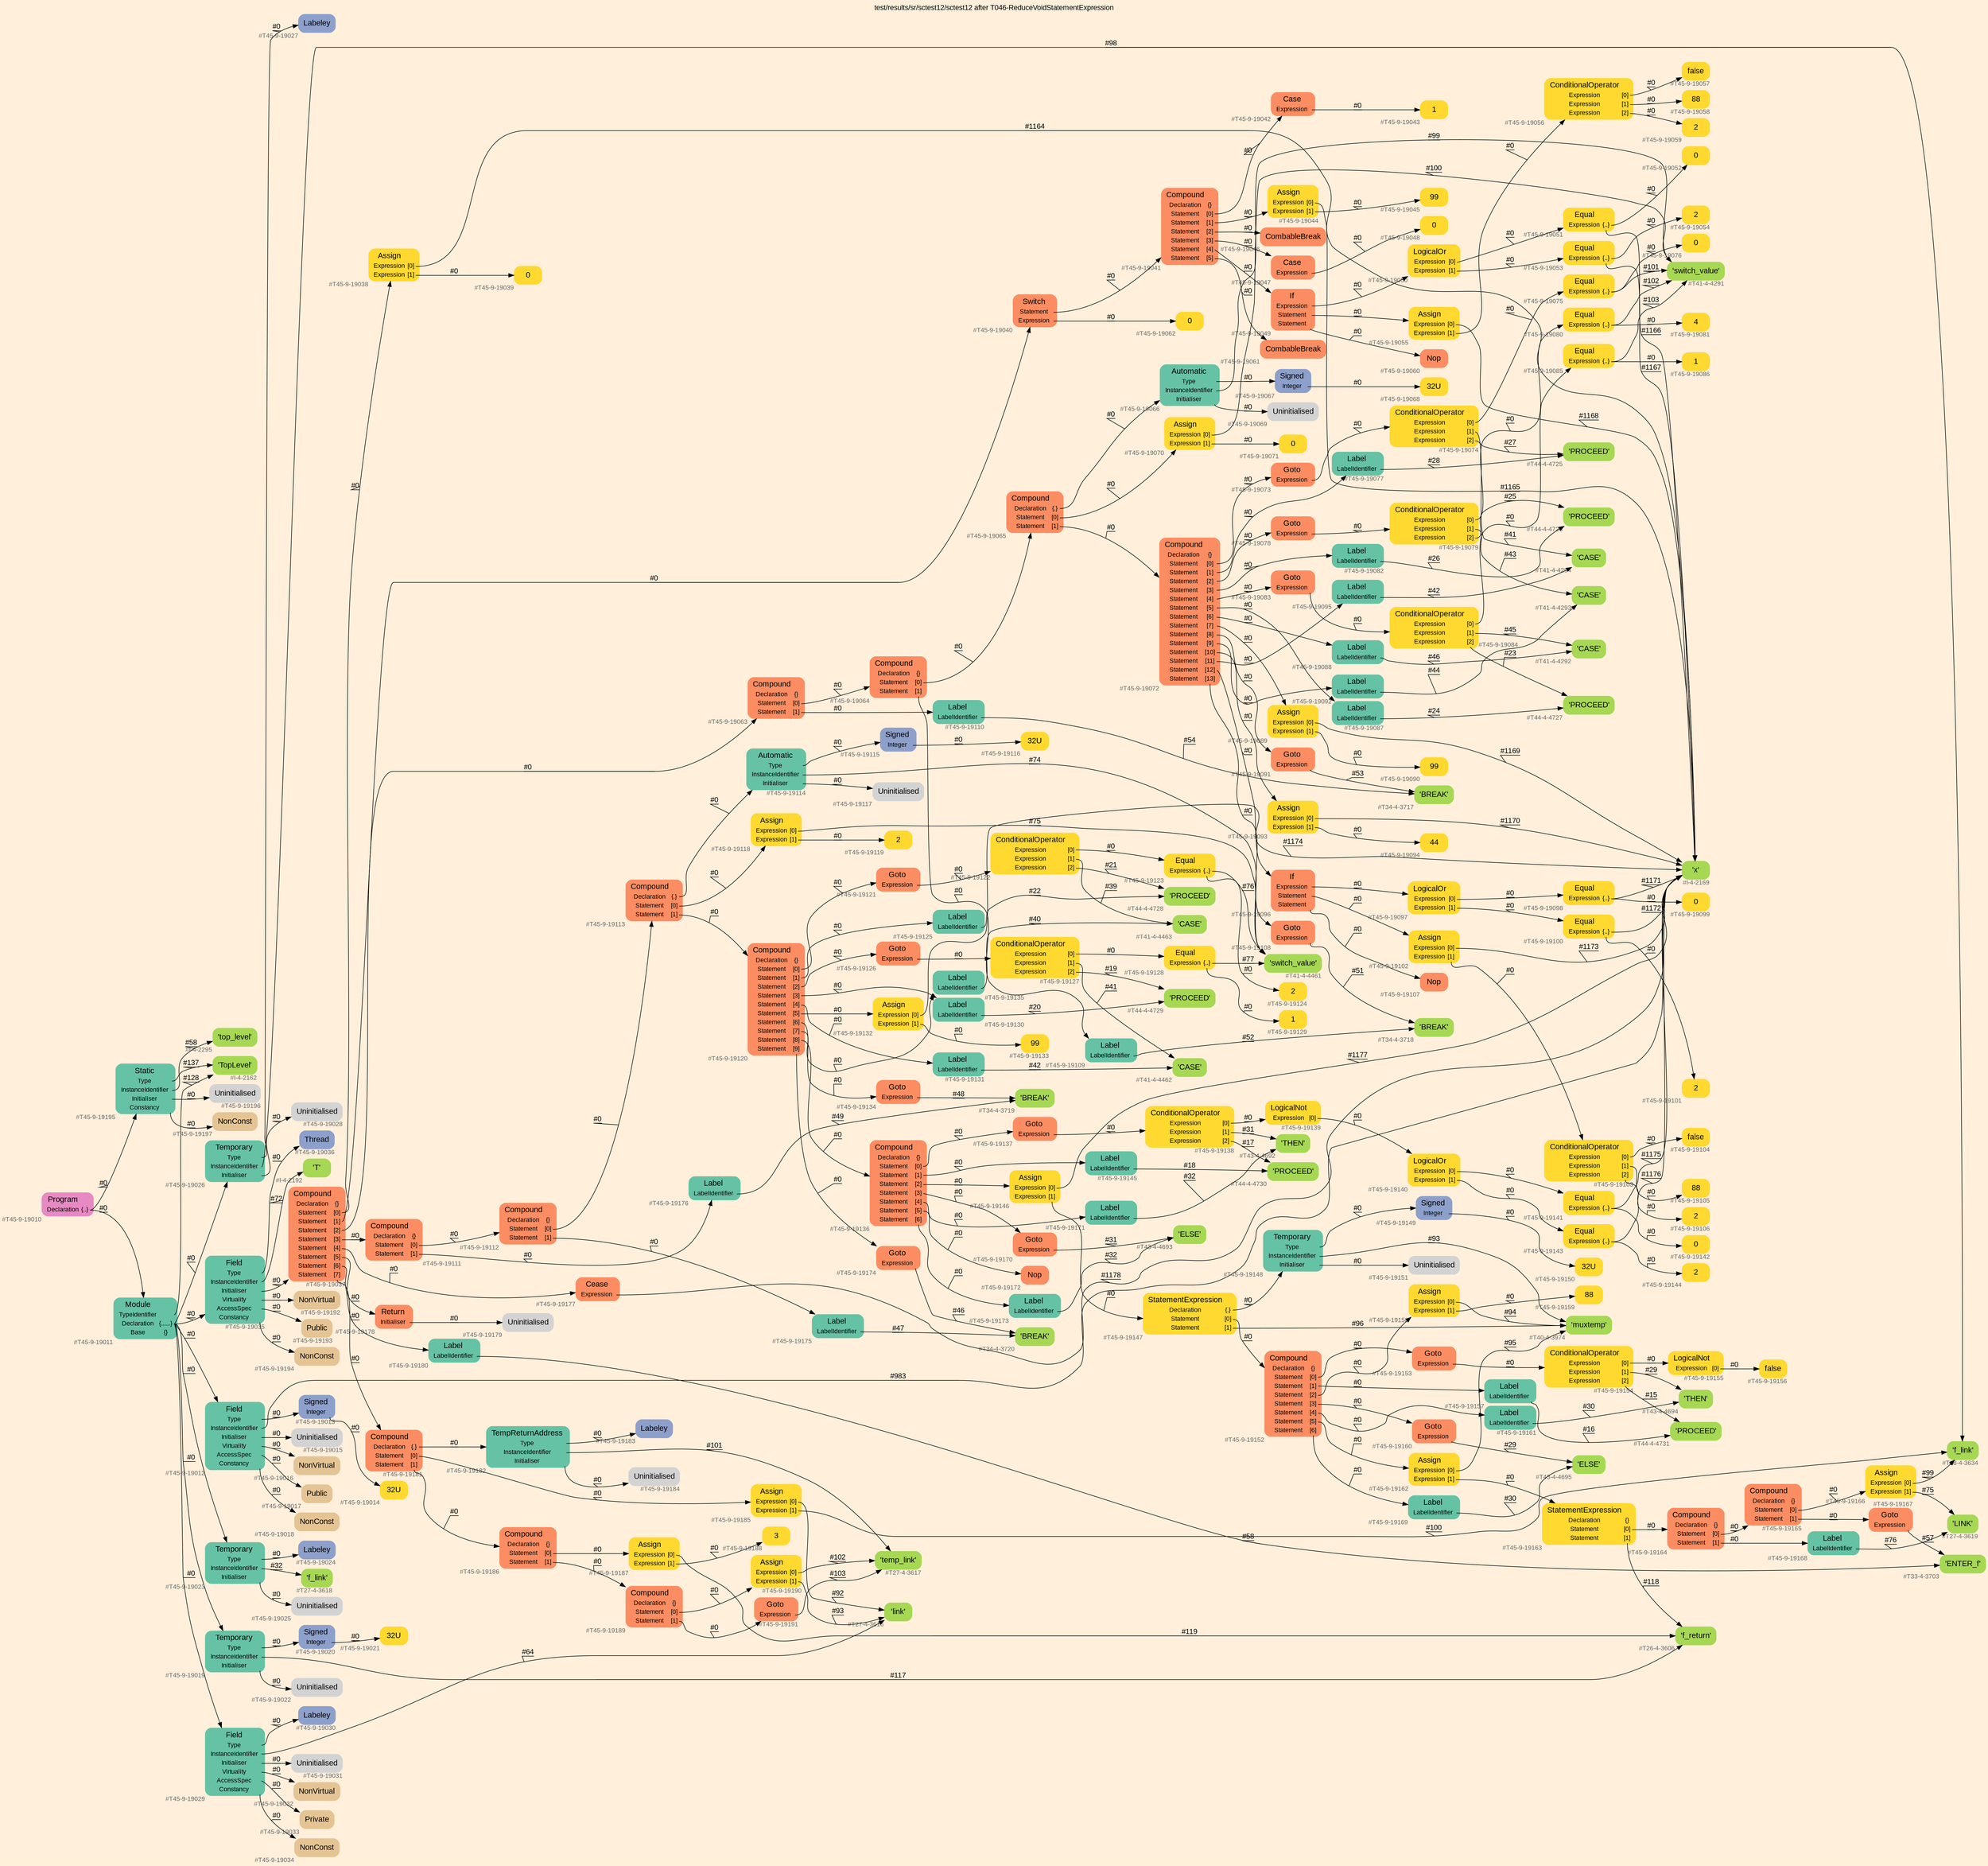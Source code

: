 digraph "test/results/sr/sctest12/sctest12 after T046-ReduceVoidStatementExpression" {
label = "test/results/sr/sctest12/sctest12 after T046-ReduceVoidStatementExpression"
labelloc = t
graph [
    rankdir = "LR"
    ranksep = 0.3
    bgcolor = antiquewhite1
    color = black
    fontcolor = black
    fontname = "Arial"
];
node [
    fontname = "Arial"
];
edge [
    fontname = "Arial"
];

// -------------------- node figure --------------------
// -------- block #T45-9-19010 ----------
"#T45-9-19010" [
    fillcolor = "/set28/4"
    xlabel = "#T45-9-19010"
    fontsize = "12"
    fontcolor = grey40
    shape = "plaintext"
    label = <<TABLE BORDER="0" CELLBORDER="0" CELLSPACING="0">
     <TR><TD><FONT COLOR="black" POINT-SIZE="15">Program</FONT></TD></TR>
     <TR><TD><FONT COLOR="black" POINT-SIZE="12">Declaration</FONT></TD><TD PORT="port0"><FONT COLOR="black" POINT-SIZE="12">{..}</FONT></TD></TR>
    </TABLE>>
    style = "rounded,filled"
];

// -------- block #T45-9-19011 ----------
"#T45-9-19011" [
    fillcolor = "/set28/1"
    xlabel = "#T45-9-19011"
    fontsize = "12"
    fontcolor = grey40
    shape = "plaintext"
    label = <<TABLE BORDER="0" CELLBORDER="0" CELLSPACING="0">
     <TR><TD><FONT COLOR="black" POINT-SIZE="15">Module</FONT></TD></TR>
     <TR><TD><FONT COLOR="black" POINT-SIZE="12">TypeIdentifier</FONT></TD><TD PORT="port0"></TD></TR>
     <TR><TD><FONT COLOR="black" POINT-SIZE="12">Declaration</FONT></TD><TD PORT="port1"><FONT COLOR="black" POINT-SIZE="12">{......}</FONT></TD></TR>
     <TR><TD><FONT COLOR="black" POINT-SIZE="12">Base</FONT></TD><TD PORT="port2"><FONT COLOR="black" POINT-SIZE="12">{}</FONT></TD></TR>
    </TABLE>>
    style = "rounded,filled"
];

// -------- block #I-4-2162 ----------
"#I-4-2162" [
    fillcolor = "/set28/5"
    xlabel = "#I-4-2162"
    fontsize = "12"
    fontcolor = grey40
    shape = "plaintext"
    label = <<TABLE BORDER="0" CELLBORDER="0" CELLSPACING="0">
     <TR><TD><FONT COLOR="black" POINT-SIZE="15">'TopLevel'</FONT></TD></TR>
    </TABLE>>
    style = "rounded,filled"
];

// -------- block #T45-9-19012 ----------
"#T45-9-19012" [
    fillcolor = "/set28/1"
    xlabel = "#T45-9-19012"
    fontsize = "12"
    fontcolor = grey40
    shape = "plaintext"
    label = <<TABLE BORDER="0" CELLBORDER="0" CELLSPACING="0">
     <TR><TD><FONT COLOR="black" POINT-SIZE="15">Field</FONT></TD></TR>
     <TR><TD><FONT COLOR="black" POINT-SIZE="12">Type</FONT></TD><TD PORT="port0"></TD></TR>
     <TR><TD><FONT COLOR="black" POINT-SIZE="12">InstanceIdentifier</FONT></TD><TD PORT="port1"></TD></TR>
     <TR><TD><FONT COLOR="black" POINT-SIZE="12">Initialiser</FONT></TD><TD PORT="port2"></TD></TR>
     <TR><TD><FONT COLOR="black" POINT-SIZE="12">Virtuality</FONT></TD><TD PORT="port3"></TD></TR>
     <TR><TD><FONT COLOR="black" POINT-SIZE="12">AccessSpec</FONT></TD><TD PORT="port4"></TD></TR>
     <TR><TD><FONT COLOR="black" POINT-SIZE="12">Constancy</FONT></TD><TD PORT="port5"></TD></TR>
    </TABLE>>
    style = "rounded,filled"
];

// -------- block #T45-9-19013 ----------
"#T45-9-19013" [
    fillcolor = "/set28/3"
    xlabel = "#T45-9-19013"
    fontsize = "12"
    fontcolor = grey40
    shape = "plaintext"
    label = <<TABLE BORDER="0" CELLBORDER="0" CELLSPACING="0">
     <TR><TD><FONT COLOR="black" POINT-SIZE="15">Signed</FONT></TD></TR>
     <TR><TD><FONT COLOR="black" POINT-SIZE="12">Integer</FONT></TD><TD PORT="port0"></TD></TR>
    </TABLE>>
    style = "rounded,filled"
];

// -------- block #T45-9-19014 ----------
"#T45-9-19014" [
    fillcolor = "/set28/6"
    xlabel = "#T45-9-19014"
    fontsize = "12"
    fontcolor = grey40
    shape = "plaintext"
    label = <<TABLE BORDER="0" CELLBORDER="0" CELLSPACING="0">
     <TR><TD><FONT COLOR="black" POINT-SIZE="15">32U</FONT></TD></TR>
    </TABLE>>
    style = "rounded,filled"
];

// -------- block #I-4-2169 ----------
"#I-4-2169" [
    fillcolor = "/set28/5"
    xlabel = "#I-4-2169"
    fontsize = "12"
    fontcolor = grey40
    shape = "plaintext"
    label = <<TABLE BORDER="0" CELLBORDER="0" CELLSPACING="0">
     <TR><TD><FONT COLOR="black" POINT-SIZE="15">'x'</FONT></TD></TR>
    </TABLE>>
    style = "rounded,filled"
];

// -------- block #T45-9-19015 ----------
"#T45-9-19015" [
    xlabel = "#T45-9-19015"
    fontsize = "12"
    fontcolor = grey40
    shape = "plaintext"
    label = <<TABLE BORDER="0" CELLBORDER="0" CELLSPACING="0">
     <TR><TD><FONT COLOR="black" POINT-SIZE="15">Uninitialised</FONT></TD></TR>
    </TABLE>>
    style = "rounded,filled"
];

// -------- block #T45-9-19016 ----------
"#T45-9-19016" [
    fillcolor = "/set28/7"
    xlabel = "#T45-9-19016"
    fontsize = "12"
    fontcolor = grey40
    shape = "plaintext"
    label = <<TABLE BORDER="0" CELLBORDER="0" CELLSPACING="0">
     <TR><TD><FONT COLOR="black" POINT-SIZE="15">NonVirtual</FONT></TD></TR>
    </TABLE>>
    style = "rounded,filled"
];

// -------- block #T45-9-19017 ----------
"#T45-9-19017" [
    fillcolor = "/set28/7"
    xlabel = "#T45-9-19017"
    fontsize = "12"
    fontcolor = grey40
    shape = "plaintext"
    label = <<TABLE BORDER="0" CELLBORDER="0" CELLSPACING="0">
     <TR><TD><FONT COLOR="black" POINT-SIZE="15">Public</FONT></TD></TR>
    </TABLE>>
    style = "rounded,filled"
];

// -------- block #T45-9-19018 ----------
"#T45-9-19018" [
    fillcolor = "/set28/7"
    xlabel = "#T45-9-19018"
    fontsize = "12"
    fontcolor = grey40
    shape = "plaintext"
    label = <<TABLE BORDER="0" CELLBORDER="0" CELLSPACING="0">
     <TR><TD><FONT COLOR="black" POINT-SIZE="15">NonConst</FONT></TD></TR>
    </TABLE>>
    style = "rounded,filled"
];

// -------- block #T45-9-19019 ----------
"#T45-9-19019" [
    fillcolor = "/set28/1"
    xlabel = "#T45-9-19019"
    fontsize = "12"
    fontcolor = grey40
    shape = "plaintext"
    label = <<TABLE BORDER="0" CELLBORDER="0" CELLSPACING="0">
     <TR><TD><FONT COLOR="black" POINT-SIZE="15">Temporary</FONT></TD></TR>
     <TR><TD><FONT COLOR="black" POINT-SIZE="12">Type</FONT></TD><TD PORT="port0"></TD></TR>
     <TR><TD><FONT COLOR="black" POINT-SIZE="12">InstanceIdentifier</FONT></TD><TD PORT="port1"></TD></TR>
     <TR><TD><FONT COLOR="black" POINT-SIZE="12">Initialiser</FONT></TD><TD PORT="port2"></TD></TR>
    </TABLE>>
    style = "rounded,filled"
];

// -------- block #T45-9-19020 ----------
"#T45-9-19020" [
    fillcolor = "/set28/3"
    xlabel = "#T45-9-19020"
    fontsize = "12"
    fontcolor = grey40
    shape = "plaintext"
    label = <<TABLE BORDER="0" CELLBORDER="0" CELLSPACING="0">
     <TR><TD><FONT COLOR="black" POINT-SIZE="15">Signed</FONT></TD></TR>
     <TR><TD><FONT COLOR="black" POINT-SIZE="12">Integer</FONT></TD><TD PORT="port0"></TD></TR>
    </TABLE>>
    style = "rounded,filled"
];

// -------- block #T45-9-19021 ----------
"#T45-9-19021" [
    fillcolor = "/set28/6"
    xlabel = "#T45-9-19021"
    fontsize = "12"
    fontcolor = grey40
    shape = "plaintext"
    label = <<TABLE BORDER="0" CELLBORDER="0" CELLSPACING="0">
     <TR><TD><FONT COLOR="black" POINT-SIZE="15">32U</FONT></TD></TR>
    </TABLE>>
    style = "rounded,filled"
];

// -------- block #T26-4-3606 ----------
"#T26-4-3606" [
    fillcolor = "/set28/5"
    xlabel = "#T26-4-3606"
    fontsize = "12"
    fontcolor = grey40
    shape = "plaintext"
    label = <<TABLE BORDER="0" CELLBORDER="0" CELLSPACING="0">
     <TR><TD><FONT COLOR="black" POINT-SIZE="15">'f_return'</FONT></TD></TR>
    </TABLE>>
    style = "rounded,filled"
];

// -------- block #T45-9-19022 ----------
"#T45-9-19022" [
    xlabel = "#T45-9-19022"
    fontsize = "12"
    fontcolor = grey40
    shape = "plaintext"
    label = <<TABLE BORDER="0" CELLBORDER="0" CELLSPACING="0">
     <TR><TD><FONT COLOR="black" POINT-SIZE="15">Uninitialised</FONT></TD></TR>
    </TABLE>>
    style = "rounded,filled"
];

// -------- block #T45-9-19023 ----------
"#T45-9-19023" [
    fillcolor = "/set28/1"
    xlabel = "#T45-9-19023"
    fontsize = "12"
    fontcolor = grey40
    shape = "plaintext"
    label = <<TABLE BORDER="0" CELLBORDER="0" CELLSPACING="0">
     <TR><TD><FONT COLOR="black" POINT-SIZE="15">Temporary</FONT></TD></TR>
     <TR><TD><FONT COLOR="black" POINT-SIZE="12">Type</FONT></TD><TD PORT="port0"></TD></TR>
     <TR><TD><FONT COLOR="black" POINT-SIZE="12">InstanceIdentifier</FONT></TD><TD PORT="port1"></TD></TR>
     <TR><TD><FONT COLOR="black" POINT-SIZE="12">Initialiser</FONT></TD><TD PORT="port2"></TD></TR>
    </TABLE>>
    style = "rounded,filled"
];

// -------- block #T45-9-19024 ----------
"#T45-9-19024" [
    fillcolor = "/set28/3"
    xlabel = "#T45-9-19024"
    fontsize = "12"
    fontcolor = grey40
    shape = "plaintext"
    label = <<TABLE BORDER="0" CELLBORDER="0" CELLSPACING="0">
     <TR><TD><FONT COLOR="black" POINT-SIZE="15">Labeley</FONT></TD></TR>
    </TABLE>>
    style = "rounded,filled"
];

// -------- block #T27-4-3618 ----------
"#T27-4-3618" [
    fillcolor = "/set28/5"
    xlabel = "#T27-4-3618"
    fontsize = "12"
    fontcolor = grey40
    shape = "plaintext"
    label = <<TABLE BORDER="0" CELLBORDER="0" CELLSPACING="0">
     <TR><TD><FONT COLOR="black" POINT-SIZE="15">'f_link'</FONT></TD></TR>
    </TABLE>>
    style = "rounded,filled"
];

// -------- block #T45-9-19025 ----------
"#T45-9-19025" [
    xlabel = "#T45-9-19025"
    fontsize = "12"
    fontcolor = grey40
    shape = "plaintext"
    label = <<TABLE BORDER="0" CELLBORDER="0" CELLSPACING="0">
     <TR><TD><FONT COLOR="black" POINT-SIZE="15">Uninitialised</FONT></TD></TR>
    </TABLE>>
    style = "rounded,filled"
];

// -------- block #T45-9-19026 ----------
"#T45-9-19026" [
    fillcolor = "/set28/1"
    xlabel = "#T45-9-19026"
    fontsize = "12"
    fontcolor = grey40
    shape = "plaintext"
    label = <<TABLE BORDER="0" CELLBORDER="0" CELLSPACING="0">
     <TR><TD><FONT COLOR="black" POINT-SIZE="15">Temporary</FONT></TD></TR>
     <TR><TD><FONT COLOR="black" POINT-SIZE="12">Type</FONT></TD><TD PORT="port0"></TD></TR>
     <TR><TD><FONT COLOR="black" POINT-SIZE="12">InstanceIdentifier</FONT></TD><TD PORT="port1"></TD></TR>
     <TR><TD><FONT COLOR="black" POINT-SIZE="12">Initialiser</FONT></TD><TD PORT="port2"></TD></TR>
    </TABLE>>
    style = "rounded,filled"
];

// -------- block #T45-9-19027 ----------
"#T45-9-19027" [
    fillcolor = "/set28/3"
    xlabel = "#T45-9-19027"
    fontsize = "12"
    fontcolor = grey40
    shape = "plaintext"
    label = <<TABLE BORDER="0" CELLBORDER="0" CELLSPACING="0">
     <TR><TD><FONT COLOR="black" POINT-SIZE="15">Labeley</FONT></TD></TR>
    </TABLE>>
    style = "rounded,filled"
];

// -------- block #T28-4-3634 ----------
"#T28-4-3634" [
    fillcolor = "/set28/5"
    xlabel = "#T28-4-3634"
    fontsize = "12"
    fontcolor = grey40
    shape = "plaintext"
    label = <<TABLE BORDER="0" CELLBORDER="0" CELLSPACING="0">
     <TR><TD><FONT COLOR="black" POINT-SIZE="15">'f_link'</FONT></TD></TR>
    </TABLE>>
    style = "rounded,filled"
];

// -------- block #T45-9-19028 ----------
"#T45-9-19028" [
    xlabel = "#T45-9-19028"
    fontsize = "12"
    fontcolor = grey40
    shape = "plaintext"
    label = <<TABLE BORDER="0" CELLBORDER="0" CELLSPACING="0">
     <TR><TD><FONT COLOR="black" POINT-SIZE="15">Uninitialised</FONT></TD></TR>
    </TABLE>>
    style = "rounded,filled"
];

// -------- block #T45-9-19029 ----------
"#T45-9-19029" [
    fillcolor = "/set28/1"
    xlabel = "#T45-9-19029"
    fontsize = "12"
    fontcolor = grey40
    shape = "plaintext"
    label = <<TABLE BORDER="0" CELLBORDER="0" CELLSPACING="0">
     <TR><TD><FONT COLOR="black" POINT-SIZE="15">Field</FONT></TD></TR>
     <TR><TD><FONT COLOR="black" POINT-SIZE="12">Type</FONT></TD><TD PORT="port0"></TD></TR>
     <TR><TD><FONT COLOR="black" POINT-SIZE="12">InstanceIdentifier</FONT></TD><TD PORT="port1"></TD></TR>
     <TR><TD><FONT COLOR="black" POINT-SIZE="12">Initialiser</FONT></TD><TD PORT="port2"></TD></TR>
     <TR><TD><FONT COLOR="black" POINT-SIZE="12">Virtuality</FONT></TD><TD PORT="port3"></TD></TR>
     <TR><TD><FONT COLOR="black" POINT-SIZE="12">AccessSpec</FONT></TD><TD PORT="port4"></TD></TR>
     <TR><TD><FONT COLOR="black" POINT-SIZE="12">Constancy</FONT></TD><TD PORT="port5"></TD></TR>
    </TABLE>>
    style = "rounded,filled"
];

// -------- block #T45-9-19030 ----------
"#T45-9-19030" [
    fillcolor = "/set28/3"
    xlabel = "#T45-9-19030"
    fontsize = "12"
    fontcolor = grey40
    shape = "plaintext"
    label = <<TABLE BORDER="0" CELLBORDER="0" CELLSPACING="0">
     <TR><TD><FONT COLOR="black" POINT-SIZE="15">Labeley</FONT></TD></TR>
    </TABLE>>
    style = "rounded,filled"
];

// -------- block #T27-4-3616 ----------
"#T27-4-3616" [
    fillcolor = "/set28/5"
    xlabel = "#T27-4-3616"
    fontsize = "12"
    fontcolor = grey40
    shape = "plaintext"
    label = <<TABLE BORDER="0" CELLBORDER="0" CELLSPACING="0">
     <TR><TD><FONT COLOR="black" POINT-SIZE="15">'link'</FONT></TD></TR>
    </TABLE>>
    style = "rounded,filled"
];

// -------- block #T45-9-19031 ----------
"#T45-9-19031" [
    xlabel = "#T45-9-19031"
    fontsize = "12"
    fontcolor = grey40
    shape = "plaintext"
    label = <<TABLE BORDER="0" CELLBORDER="0" CELLSPACING="0">
     <TR><TD><FONT COLOR="black" POINT-SIZE="15">Uninitialised</FONT></TD></TR>
    </TABLE>>
    style = "rounded,filled"
];

// -------- block #T45-9-19032 ----------
"#T45-9-19032" [
    fillcolor = "/set28/7"
    xlabel = "#T45-9-19032"
    fontsize = "12"
    fontcolor = grey40
    shape = "plaintext"
    label = <<TABLE BORDER="0" CELLBORDER="0" CELLSPACING="0">
     <TR><TD><FONT COLOR="black" POINT-SIZE="15">NonVirtual</FONT></TD></TR>
    </TABLE>>
    style = "rounded,filled"
];

// -------- block #T45-9-19033 ----------
"#T45-9-19033" [
    fillcolor = "/set28/7"
    xlabel = "#T45-9-19033"
    fontsize = "12"
    fontcolor = grey40
    shape = "plaintext"
    label = <<TABLE BORDER="0" CELLBORDER="0" CELLSPACING="0">
     <TR><TD><FONT COLOR="black" POINT-SIZE="15">Private</FONT></TD></TR>
    </TABLE>>
    style = "rounded,filled"
];

// -------- block #T45-9-19034 ----------
"#T45-9-19034" [
    fillcolor = "/set28/7"
    xlabel = "#T45-9-19034"
    fontsize = "12"
    fontcolor = grey40
    shape = "plaintext"
    label = <<TABLE BORDER="0" CELLBORDER="0" CELLSPACING="0">
     <TR><TD><FONT COLOR="black" POINT-SIZE="15">NonConst</FONT></TD></TR>
    </TABLE>>
    style = "rounded,filled"
];

// -------- block #T45-9-19035 ----------
"#T45-9-19035" [
    fillcolor = "/set28/1"
    xlabel = "#T45-9-19035"
    fontsize = "12"
    fontcolor = grey40
    shape = "plaintext"
    label = <<TABLE BORDER="0" CELLBORDER="0" CELLSPACING="0">
     <TR><TD><FONT COLOR="black" POINT-SIZE="15">Field</FONT></TD></TR>
     <TR><TD><FONT COLOR="black" POINT-SIZE="12">Type</FONT></TD><TD PORT="port0"></TD></TR>
     <TR><TD><FONT COLOR="black" POINT-SIZE="12">InstanceIdentifier</FONT></TD><TD PORT="port1"></TD></TR>
     <TR><TD><FONT COLOR="black" POINT-SIZE="12">Initialiser</FONT></TD><TD PORT="port2"></TD></TR>
     <TR><TD><FONT COLOR="black" POINT-SIZE="12">Virtuality</FONT></TD><TD PORT="port3"></TD></TR>
     <TR><TD><FONT COLOR="black" POINT-SIZE="12">AccessSpec</FONT></TD><TD PORT="port4"></TD></TR>
     <TR><TD><FONT COLOR="black" POINT-SIZE="12">Constancy</FONT></TD><TD PORT="port5"></TD></TR>
    </TABLE>>
    style = "rounded,filled"
];

// -------- block #T45-9-19036 ----------
"#T45-9-19036" [
    fillcolor = "/set28/3"
    xlabel = "#T45-9-19036"
    fontsize = "12"
    fontcolor = grey40
    shape = "plaintext"
    label = <<TABLE BORDER="0" CELLBORDER="0" CELLSPACING="0">
     <TR><TD><FONT COLOR="black" POINT-SIZE="15">Thread</FONT></TD></TR>
    </TABLE>>
    style = "rounded,filled"
];

// -------- block #I-4-2192 ----------
"#I-4-2192" [
    fillcolor = "/set28/5"
    xlabel = "#I-4-2192"
    fontsize = "12"
    fontcolor = grey40
    shape = "plaintext"
    label = <<TABLE BORDER="0" CELLBORDER="0" CELLSPACING="0">
     <TR><TD><FONT COLOR="black" POINT-SIZE="15">'T'</FONT></TD></TR>
    </TABLE>>
    style = "rounded,filled"
];

// -------- block #T45-9-19037 ----------
"#T45-9-19037" [
    fillcolor = "/set28/2"
    xlabel = "#T45-9-19037"
    fontsize = "12"
    fontcolor = grey40
    shape = "plaintext"
    label = <<TABLE BORDER="0" CELLBORDER="0" CELLSPACING="0">
     <TR><TD><FONT COLOR="black" POINT-SIZE="15">Compound</FONT></TD></TR>
     <TR><TD><FONT COLOR="black" POINT-SIZE="12">Declaration</FONT></TD><TD PORT="port0"><FONT COLOR="black" POINT-SIZE="12">{}</FONT></TD></TR>
     <TR><TD><FONT COLOR="black" POINT-SIZE="12">Statement</FONT></TD><TD PORT="port1"><FONT COLOR="black" POINT-SIZE="12">[0]</FONT></TD></TR>
     <TR><TD><FONT COLOR="black" POINT-SIZE="12">Statement</FONT></TD><TD PORT="port2"><FONT COLOR="black" POINT-SIZE="12">[1]</FONT></TD></TR>
     <TR><TD><FONT COLOR="black" POINT-SIZE="12">Statement</FONT></TD><TD PORT="port3"><FONT COLOR="black" POINT-SIZE="12">[2]</FONT></TD></TR>
     <TR><TD><FONT COLOR="black" POINT-SIZE="12">Statement</FONT></TD><TD PORT="port4"><FONT COLOR="black" POINT-SIZE="12">[3]</FONT></TD></TR>
     <TR><TD><FONT COLOR="black" POINT-SIZE="12">Statement</FONT></TD><TD PORT="port5"><FONT COLOR="black" POINT-SIZE="12">[4]</FONT></TD></TR>
     <TR><TD><FONT COLOR="black" POINT-SIZE="12">Statement</FONT></TD><TD PORT="port6"><FONT COLOR="black" POINT-SIZE="12">[5]</FONT></TD></TR>
     <TR><TD><FONT COLOR="black" POINT-SIZE="12">Statement</FONT></TD><TD PORT="port7"><FONT COLOR="black" POINT-SIZE="12">[6]</FONT></TD></TR>
     <TR><TD><FONT COLOR="black" POINT-SIZE="12">Statement</FONT></TD><TD PORT="port8"><FONT COLOR="black" POINT-SIZE="12">[7]</FONT></TD></TR>
    </TABLE>>
    style = "rounded,filled"
];

// -------- block #T45-9-19038 ----------
"#T45-9-19038" [
    fillcolor = "/set28/6"
    xlabel = "#T45-9-19038"
    fontsize = "12"
    fontcolor = grey40
    shape = "plaintext"
    label = <<TABLE BORDER="0" CELLBORDER="0" CELLSPACING="0">
     <TR><TD><FONT COLOR="black" POINT-SIZE="15">Assign</FONT></TD></TR>
     <TR><TD><FONT COLOR="black" POINT-SIZE="12">Expression</FONT></TD><TD PORT="port0"><FONT COLOR="black" POINT-SIZE="12">[0]</FONT></TD></TR>
     <TR><TD><FONT COLOR="black" POINT-SIZE="12">Expression</FONT></TD><TD PORT="port1"><FONT COLOR="black" POINT-SIZE="12">[1]</FONT></TD></TR>
    </TABLE>>
    style = "rounded,filled"
];

// -------- block #T45-9-19039 ----------
"#T45-9-19039" [
    fillcolor = "/set28/6"
    xlabel = "#T45-9-19039"
    fontsize = "12"
    fontcolor = grey40
    shape = "plaintext"
    label = <<TABLE BORDER="0" CELLBORDER="0" CELLSPACING="0">
     <TR><TD><FONT COLOR="black" POINT-SIZE="15">0</FONT></TD></TR>
    </TABLE>>
    style = "rounded,filled"
];

// -------- block #T45-9-19040 ----------
"#T45-9-19040" [
    fillcolor = "/set28/2"
    xlabel = "#T45-9-19040"
    fontsize = "12"
    fontcolor = grey40
    shape = "plaintext"
    label = <<TABLE BORDER="0" CELLBORDER="0" CELLSPACING="0">
     <TR><TD><FONT COLOR="black" POINT-SIZE="15">Switch</FONT></TD></TR>
     <TR><TD><FONT COLOR="black" POINT-SIZE="12">Statement</FONT></TD><TD PORT="port0"></TD></TR>
     <TR><TD><FONT COLOR="black" POINT-SIZE="12">Expression</FONT></TD><TD PORT="port1"></TD></TR>
    </TABLE>>
    style = "rounded,filled"
];

// -------- block #T45-9-19041 ----------
"#T45-9-19041" [
    fillcolor = "/set28/2"
    xlabel = "#T45-9-19041"
    fontsize = "12"
    fontcolor = grey40
    shape = "plaintext"
    label = <<TABLE BORDER="0" CELLBORDER="0" CELLSPACING="0">
     <TR><TD><FONT COLOR="black" POINT-SIZE="15">Compound</FONT></TD></TR>
     <TR><TD><FONT COLOR="black" POINT-SIZE="12">Declaration</FONT></TD><TD PORT="port0"><FONT COLOR="black" POINT-SIZE="12">{}</FONT></TD></TR>
     <TR><TD><FONT COLOR="black" POINT-SIZE="12">Statement</FONT></TD><TD PORT="port1"><FONT COLOR="black" POINT-SIZE="12">[0]</FONT></TD></TR>
     <TR><TD><FONT COLOR="black" POINT-SIZE="12">Statement</FONT></TD><TD PORT="port2"><FONT COLOR="black" POINT-SIZE="12">[1]</FONT></TD></TR>
     <TR><TD><FONT COLOR="black" POINT-SIZE="12">Statement</FONT></TD><TD PORT="port3"><FONT COLOR="black" POINT-SIZE="12">[2]</FONT></TD></TR>
     <TR><TD><FONT COLOR="black" POINT-SIZE="12">Statement</FONT></TD><TD PORT="port4"><FONT COLOR="black" POINT-SIZE="12">[3]</FONT></TD></TR>
     <TR><TD><FONT COLOR="black" POINT-SIZE="12">Statement</FONT></TD><TD PORT="port5"><FONT COLOR="black" POINT-SIZE="12">[4]</FONT></TD></TR>
     <TR><TD><FONT COLOR="black" POINT-SIZE="12">Statement</FONT></TD><TD PORT="port6"><FONT COLOR="black" POINT-SIZE="12">[5]</FONT></TD></TR>
    </TABLE>>
    style = "rounded,filled"
];

// -------- block #T45-9-19042 ----------
"#T45-9-19042" [
    fillcolor = "/set28/2"
    xlabel = "#T45-9-19042"
    fontsize = "12"
    fontcolor = grey40
    shape = "plaintext"
    label = <<TABLE BORDER="0" CELLBORDER="0" CELLSPACING="0">
     <TR><TD><FONT COLOR="black" POINT-SIZE="15">Case</FONT></TD></TR>
     <TR><TD><FONT COLOR="black" POINT-SIZE="12">Expression</FONT></TD><TD PORT="port0"></TD></TR>
    </TABLE>>
    style = "rounded,filled"
];

// -------- block #T45-9-19043 ----------
"#T45-9-19043" [
    fillcolor = "/set28/6"
    xlabel = "#T45-9-19043"
    fontsize = "12"
    fontcolor = grey40
    shape = "plaintext"
    label = <<TABLE BORDER="0" CELLBORDER="0" CELLSPACING="0">
     <TR><TD><FONT COLOR="black" POINT-SIZE="15">1</FONT></TD></TR>
    </TABLE>>
    style = "rounded,filled"
];

// -------- block #T45-9-19044 ----------
"#T45-9-19044" [
    fillcolor = "/set28/6"
    xlabel = "#T45-9-19044"
    fontsize = "12"
    fontcolor = grey40
    shape = "plaintext"
    label = <<TABLE BORDER="0" CELLBORDER="0" CELLSPACING="0">
     <TR><TD><FONT COLOR="black" POINT-SIZE="15">Assign</FONT></TD></TR>
     <TR><TD><FONT COLOR="black" POINT-SIZE="12">Expression</FONT></TD><TD PORT="port0"><FONT COLOR="black" POINT-SIZE="12">[0]</FONT></TD></TR>
     <TR><TD><FONT COLOR="black" POINT-SIZE="12">Expression</FONT></TD><TD PORT="port1"><FONT COLOR="black" POINT-SIZE="12">[1]</FONT></TD></TR>
    </TABLE>>
    style = "rounded,filled"
];

// -------- block #T45-9-19045 ----------
"#T45-9-19045" [
    fillcolor = "/set28/6"
    xlabel = "#T45-9-19045"
    fontsize = "12"
    fontcolor = grey40
    shape = "plaintext"
    label = <<TABLE BORDER="0" CELLBORDER="0" CELLSPACING="0">
     <TR><TD><FONT COLOR="black" POINT-SIZE="15">99</FONT></TD></TR>
    </TABLE>>
    style = "rounded,filled"
];

// -------- block #T45-9-19046 ----------
"#T45-9-19046" [
    fillcolor = "/set28/2"
    xlabel = "#T45-9-19046"
    fontsize = "12"
    fontcolor = grey40
    shape = "plaintext"
    label = <<TABLE BORDER="0" CELLBORDER="0" CELLSPACING="0">
     <TR><TD><FONT COLOR="black" POINT-SIZE="15">CombableBreak</FONT></TD></TR>
    </TABLE>>
    style = "rounded,filled"
];

// -------- block #T45-9-19047 ----------
"#T45-9-19047" [
    fillcolor = "/set28/2"
    xlabel = "#T45-9-19047"
    fontsize = "12"
    fontcolor = grey40
    shape = "plaintext"
    label = <<TABLE BORDER="0" CELLBORDER="0" CELLSPACING="0">
     <TR><TD><FONT COLOR="black" POINT-SIZE="15">Case</FONT></TD></TR>
     <TR><TD><FONT COLOR="black" POINT-SIZE="12">Expression</FONT></TD><TD PORT="port0"></TD></TR>
    </TABLE>>
    style = "rounded,filled"
];

// -------- block #T45-9-19048 ----------
"#T45-9-19048" [
    fillcolor = "/set28/6"
    xlabel = "#T45-9-19048"
    fontsize = "12"
    fontcolor = grey40
    shape = "plaintext"
    label = <<TABLE BORDER="0" CELLBORDER="0" CELLSPACING="0">
     <TR><TD><FONT COLOR="black" POINT-SIZE="15">0</FONT></TD></TR>
    </TABLE>>
    style = "rounded,filled"
];

// -------- block #T45-9-19049 ----------
"#T45-9-19049" [
    fillcolor = "/set28/2"
    xlabel = "#T45-9-19049"
    fontsize = "12"
    fontcolor = grey40
    shape = "plaintext"
    label = <<TABLE BORDER="0" CELLBORDER="0" CELLSPACING="0">
     <TR><TD><FONT COLOR="black" POINT-SIZE="15">If</FONT></TD></TR>
     <TR><TD><FONT COLOR="black" POINT-SIZE="12">Expression</FONT></TD><TD PORT="port0"></TD></TR>
     <TR><TD><FONT COLOR="black" POINT-SIZE="12">Statement</FONT></TD><TD PORT="port1"></TD></TR>
     <TR><TD><FONT COLOR="black" POINT-SIZE="12">Statement</FONT></TD><TD PORT="port2"></TD></TR>
    </TABLE>>
    style = "rounded,filled"
];

// -------- block #T45-9-19050 ----------
"#T45-9-19050" [
    fillcolor = "/set28/6"
    xlabel = "#T45-9-19050"
    fontsize = "12"
    fontcolor = grey40
    shape = "plaintext"
    label = <<TABLE BORDER="0" CELLBORDER="0" CELLSPACING="0">
     <TR><TD><FONT COLOR="black" POINT-SIZE="15">LogicalOr</FONT></TD></TR>
     <TR><TD><FONT COLOR="black" POINT-SIZE="12">Expression</FONT></TD><TD PORT="port0"><FONT COLOR="black" POINT-SIZE="12">[0]</FONT></TD></TR>
     <TR><TD><FONT COLOR="black" POINT-SIZE="12">Expression</FONT></TD><TD PORT="port1"><FONT COLOR="black" POINT-SIZE="12">[1]</FONT></TD></TR>
    </TABLE>>
    style = "rounded,filled"
];

// -------- block #T45-9-19051 ----------
"#T45-9-19051" [
    fillcolor = "/set28/6"
    xlabel = "#T45-9-19051"
    fontsize = "12"
    fontcolor = grey40
    shape = "plaintext"
    label = <<TABLE BORDER="0" CELLBORDER="0" CELLSPACING="0">
     <TR><TD><FONT COLOR="black" POINT-SIZE="15">Equal</FONT></TD></TR>
     <TR><TD><FONT COLOR="black" POINT-SIZE="12">Expression</FONT></TD><TD PORT="port0"><FONT COLOR="black" POINT-SIZE="12">{..}</FONT></TD></TR>
    </TABLE>>
    style = "rounded,filled"
];

// -------- block #T45-9-19052 ----------
"#T45-9-19052" [
    fillcolor = "/set28/6"
    xlabel = "#T45-9-19052"
    fontsize = "12"
    fontcolor = grey40
    shape = "plaintext"
    label = <<TABLE BORDER="0" CELLBORDER="0" CELLSPACING="0">
     <TR><TD><FONT COLOR="black" POINT-SIZE="15">0</FONT></TD></TR>
    </TABLE>>
    style = "rounded,filled"
];

// -------- block #T45-9-19053 ----------
"#T45-9-19053" [
    fillcolor = "/set28/6"
    xlabel = "#T45-9-19053"
    fontsize = "12"
    fontcolor = grey40
    shape = "plaintext"
    label = <<TABLE BORDER="0" CELLBORDER="0" CELLSPACING="0">
     <TR><TD><FONT COLOR="black" POINT-SIZE="15">Equal</FONT></TD></TR>
     <TR><TD><FONT COLOR="black" POINT-SIZE="12">Expression</FONT></TD><TD PORT="port0"><FONT COLOR="black" POINT-SIZE="12">{..}</FONT></TD></TR>
    </TABLE>>
    style = "rounded,filled"
];

// -------- block #T45-9-19054 ----------
"#T45-9-19054" [
    fillcolor = "/set28/6"
    xlabel = "#T45-9-19054"
    fontsize = "12"
    fontcolor = grey40
    shape = "plaintext"
    label = <<TABLE BORDER="0" CELLBORDER="0" CELLSPACING="0">
     <TR><TD><FONT COLOR="black" POINT-SIZE="15">2</FONT></TD></TR>
    </TABLE>>
    style = "rounded,filled"
];

// -------- block #T45-9-19055 ----------
"#T45-9-19055" [
    fillcolor = "/set28/6"
    xlabel = "#T45-9-19055"
    fontsize = "12"
    fontcolor = grey40
    shape = "plaintext"
    label = <<TABLE BORDER="0" CELLBORDER="0" CELLSPACING="0">
     <TR><TD><FONT COLOR="black" POINT-SIZE="15">Assign</FONT></TD></TR>
     <TR><TD><FONT COLOR="black" POINT-SIZE="12">Expression</FONT></TD><TD PORT="port0"><FONT COLOR="black" POINT-SIZE="12">[0]</FONT></TD></TR>
     <TR><TD><FONT COLOR="black" POINT-SIZE="12">Expression</FONT></TD><TD PORT="port1"><FONT COLOR="black" POINT-SIZE="12">[1]</FONT></TD></TR>
    </TABLE>>
    style = "rounded,filled"
];

// -------- block #T45-9-19056 ----------
"#T45-9-19056" [
    fillcolor = "/set28/6"
    xlabel = "#T45-9-19056"
    fontsize = "12"
    fontcolor = grey40
    shape = "plaintext"
    label = <<TABLE BORDER="0" CELLBORDER="0" CELLSPACING="0">
     <TR><TD><FONT COLOR="black" POINT-SIZE="15">ConditionalOperator</FONT></TD></TR>
     <TR><TD><FONT COLOR="black" POINT-SIZE="12">Expression</FONT></TD><TD PORT="port0"><FONT COLOR="black" POINT-SIZE="12">[0]</FONT></TD></TR>
     <TR><TD><FONT COLOR="black" POINT-SIZE="12">Expression</FONT></TD><TD PORT="port1"><FONT COLOR="black" POINT-SIZE="12">[1]</FONT></TD></TR>
     <TR><TD><FONT COLOR="black" POINT-SIZE="12">Expression</FONT></TD><TD PORT="port2"><FONT COLOR="black" POINT-SIZE="12">[2]</FONT></TD></TR>
    </TABLE>>
    style = "rounded,filled"
];

// -------- block #T45-9-19057 ----------
"#T45-9-19057" [
    fillcolor = "/set28/6"
    xlabel = "#T45-9-19057"
    fontsize = "12"
    fontcolor = grey40
    shape = "plaintext"
    label = <<TABLE BORDER="0" CELLBORDER="0" CELLSPACING="0">
     <TR><TD><FONT COLOR="black" POINT-SIZE="15">false</FONT></TD></TR>
    </TABLE>>
    style = "rounded,filled"
];

// -------- block #T45-9-19058 ----------
"#T45-9-19058" [
    fillcolor = "/set28/6"
    xlabel = "#T45-9-19058"
    fontsize = "12"
    fontcolor = grey40
    shape = "plaintext"
    label = <<TABLE BORDER="0" CELLBORDER="0" CELLSPACING="0">
     <TR><TD><FONT COLOR="black" POINT-SIZE="15">88</FONT></TD></TR>
    </TABLE>>
    style = "rounded,filled"
];

// -------- block #T45-9-19059 ----------
"#T45-9-19059" [
    fillcolor = "/set28/6"
    xlabel = "#T45-9-19059"
    fontsize = "12"
    fontcolor = grey40
    shape = "plaintext"
    label = <<TABLE BORDER="0" CELLBORDER="0" CELLSPACING="0">
     <TR><TD><FONT COLOR="black" POINT-SIZE="15">2</FONT></TD></TR>
    </TABLE>>
    style = "rounded,filled"
];

// -------- block #T45-9-19060 ----------
"#T45-9-19060" [
    fillcolor = "/set28/2"
    xlabel = "#T45-9-19060"
    fontsize = "12"
    fontcolor = grey40
    shape = "plaintext"
    label = <<TABLE BORDER="0" CELLBORDER="0" CELLSPACING="0">
     <TR><TD><FONT COLOR="black" POINT-SIZE="15">Nop</FONT></TD></TR>
    </TABLE>>
    style = "rounded,filled"
];

// -------- block #T45-9-19061 ----------
"#T45-9-19061" [
    fillcolor = "/set28/2"
    xlabel = "#T45-9-19061"
    fontsize = "12"
    fontcolor = grey40
    shape = "plaintext"
    label = <<TABLE BORDER="0" CELLBORDER="0" CELLSPACING="0">
     <TR><TD><FONT COLOR="black" POINT-SIZE="15">CombableBreak</FONT></TD></TR>
    </TABLE>>
    style = "rounded,filled"
];

// -------- block #T45-9-19062 ----------
"#T45-9-19062" [
    fillcolor = "/set28/6"
    xlabel = "#T45-9-19062"
    fontsize = "12"
    fontcolor = grey40
    shape = "plaintext"
    label = <<TABLE BORDER="0" CELLBORDER="0" CELLSPACING="0">
     <TR><TD><FONT COLOR="black" POINT-SIZE="15">0</FONT></TD></TR>
    </TABLE>>
    style = "rounded,filled"
];

// -------- block #T45-9-19063 ----------
"#T45-9-19063" [
    fillcolor = "/set28/2"
    xlabel = "#T45-9-19063"
    fontsize = "12"
    fontcolor = grey40
    shape = "plaintext"
    label = <<TABLE BORDER="0" CELLBORDER="0" CELLSPACING="0">
     <TR><TD><FONT COLOR="black" POINT-SIZE="15">Compound</FONT></TD></TR>
     <TR><TD><FONT COLOR="black" POINT-SIZE="12">Declaration</FONT></TD><TD PORT="port0"><FONT COLOR="black" POINT-SIZE="12">{}</FONT></TD></TR>
     <TR><TD><FONT COLOR="black" POINT-SIZE="12">Statement</FONT></TD><TD PORT="port1"><FONT COLOR="black" POINT-SIZE="12">[0]</FONT></TD></TR>
     <TR><TD><FONT COLOR="black" POINT-SIZE="12">Statement</FONT></TD><TD PORT="port2"><FONT COLOR="black" POINT-SIZE="12">[1]</FONT></TD></TR>
    </TABLE>>
    style = "rounded,filled"
];

// -------- block #T45-9-19064 ----------
"#T45-9-19064" [
    fillcolor = "/set28/2"
    xlabel = "#T45-9-19064"
    fontsize = "12"
    fontcolor = grey40
    shape = "plaintext"
    label = <<TABLE BORDER="0" CELLBORDER="0" CELLSPACING="0">
     <TR><TD><FONT COLOR="black" POINT-SIZE="15">Compound</FONT></TD></TR>
     <TR><TD><FONT COLOR="black" POINT-SIZE="12">Declaration</FONT></TD><TD PORT="port0"><FONT COLOR="black" POINT-SIZE="12">{}</FONT></TD></TR>
     <TR><TD><FONT COLOR="black" POINT-SIZE="12">Statement</FONT></TD><TD PORT="port1"><FONT COLOR="black" POINT-SIZE="12">[0]</FONT></TD></TR>
     <TR><TD><FONT COLOR="black" POINT-SIZE="12">Statement</FONT></TD><TD PORT="port2"><FONT COLOR="black" POINT-SIZE="12">[1]</FONT></TD></TR>
    </TABLE>>
    style = "rounded,filled"
];

// -------- block #T45-9-19065 ----------
"#T45-9-19065" [
    fillcolor = "/set28/2"
    xlabel = "#T45-9-19065"
    fontsize = "12"
    fontcolor = grey40
    shape = "plaintext"
    label = <<TABLE BORDER="0" CELLBORDER="0" CELLSPACING="0">
     <TR><TD><FONT COLOR="black" POINT-SIZE="15">Compound</FONT></TD></TR>
     <TR><TD><FONT COLOR="black" POINT-SIZE="12">Declaration</FONT></TD><TD PORT="port0"><FONT COLOR="black" POINT-SIZE="12">{.}</FONT></TD></TR>
     <TR><TD><FONT COLOR="black" POINT-SIZE="12">Statement</FONT></TD><TD PORT="port1"><FONT COLOR="black" POINT-SIZE="12">[0]</FONT></TD></TR>
     <TR><TD><FONT COLOR="black" POINT-SIZE="12">Statement</FONT></TD><TD PORT="port2"><FONT COLOR="black" POINT-SIZE="12">[1]</FONT></TD></TR>
    </TABLE>>
    style = "rounded,filled"
];

// -------- block #T45-9-19066 ----------
"#T45-9-19066" [
    fillcolor = "/set28/1"
    xlabel = "#T45-9-19066"
    fontsize = "12"
    fontcolor = grey40
    shape = "plaintext"
    label = <<TABLE BORDER="0" CELLBORDER="0" CELLSPACING="0">
     <TR><TD><FONT COLOR="black" POINT-SIZE="15">Automatic</FONT></TD></TR>
     <TR><TD><FONT COLOR="black" POINT-SIZE="12">Type</FONT></TD><TD PORT="port0"></TD></TR>
     <TR><TD><FONT COLOR="black" POINT-SIZE="12">InstanceIdentifier</FONT></TD><TD PORT="port1"></TD></TR>
     <TR><TD><FONT COLOR="black" POINT-SIZE="12">Initialiser</FONT></TD><TD PORT="port2"></TD></TR>
    </TABLE>>
    style = "rounded,filled"
];

// -------- block #T45-9-19067 ----------
"#T45-9-19067" [
    fillcolor = "/set28/3"
    xlabel = "#T45-9-19067"
    fontsize = "12"
    fontcolor = grey40
    shape = "plaintext"
    label = <<TABLE BORDER="0" CELLBORDER="0" CELLSPACING="0">
     <TR><TD><FONT COLOR="black" POINT-SIZE="15">Signed</FONT></TD></TR>
     <TR><TD><FONT COLOR="black" POINT-SIZE="12">Integer</FONT></TD><TD PORT="port0"></TD></TR>
    </TABLE>>
    style = "rounded,filled"
];

// -------- block #T45-9-19068 ----------
"#T45-9-19068" [
    fillcolor = "/set28/6"
    xlabel = "#T45-9-19068"
    fontsize = "12"
    fontcolor = grey40
    shape = "plaintext"
    label = <<TABLE BORDER="0" CELLBORDER="0" CELLSPACING="0">
     <TR><TD><FONT COLOR="black" POINT-SIZE="15">32U</FONT></TD></TR>
    </TABLE>>
    style = "rounded,filled"
];

// -------- block #T41-4-4291 ----------
"#T41-4-4291" [
    fillcolor = "/set28/5"
    xlabel = "#T41-4-4291"
    fontsize = "12"
    fontcolor = grey40
    shape = "plaintext"
    label = <<TABLE BORDER="0" CELLBORDER="0" CELLSPACING="0">
     <TR><TD><FONT COLOR="black" POINT-SIZE="15">'switch_value'</FONT></TD></TR>
    </TABLE>>
    style = "rounded,filled"
];

// -------- block #T45-9-19069 ----------
"#T45-9-19069" [
    xlabel = "#T45-9-19069"
    fontsize = "12"
    fontcolor = grey40
    shape = "plaintext"
    label = <<TABLE BORDER="0" CELLBORDER="0" CELLSPACING="0">
     <TR><TD><FONT COLOR="black" POINT-SIZE="15">Uninitialised</FONT></TD></TR>
    </TABLE>>
    style = "rounded,filled"
];

// -------- block #T45-9-19070 ----------
"#T45-9-19070" [
    fillcolor = "/set28/6"
    xlabel = "#T45-9-19070"
    fontsize = "12"
    fontcolor = grey40
    shape = "plaintext"
    label = <<TABLE BORDER="0" CELLBORDER="0" CELLSPACING="0">
     <TR><TD><FONT COLOR="black" POINT-SIZE="15">Assign</FONT></TD></TR>
     <TR><TD><FONT COLOR="black" POINT-SIZE="12">Expression</FONT></TD><TD PORT="port0"><FONT COLOR="black" POINT-SIZE="12">[0]</FONT></TD></TR>
     <TR><TD><FONT COLOR="black" POINT-SIZE="12">Expression</FONT></TD><TD PORT="port1"><FONT COLOR="black" POINT-SIZE="12">[1]</FONT></TD></TR>
    </TABLE>>
    style = "rounded,filled"
];

// -------- block #T45-9-19071 ----------
"#T45-9-19071" [
    fillcolor = "/set28/6"
    xlabel = "#T45-9-19071"
    fontsize = "12"
    fontcolor = grey40
    shape = "plaintext"
    label = <<TABLE BORDER="0" CELLBORDER="0" CELLSPACING="0">
     <TR><TD><FONT COLOR="black" POINT-SIZE="15">0</FONT></TD></TR>
    </TABLE>>
    style = "rounded,filled"
];

// -------- block #T45-9-19072 ----------
"#T45-9-19072" [
    fillcolor = "/set28/2"
    xlabel = "#T45-9-19072"
    fontsize = "12"
    fontcolor = grey40
    shape = "plaintext"
    label = <<TABLE BORDER="0" CELLBORDER="0" CELLSPACING="0">
     <TR><TD><FONT COLOR="black" POINT-SIZE="15">Compound</FONT></TD></TR>
     <TR><TD><FONT COLOR="black" POINT-SIZE="12">Declaration</FONT></TD><TD PORT="port0"><FONT COLOR="black" POINT-SIZE="12">{}</FONT></TD></TR>
     <TR><TD><FONT COLOR="black" POINT-SIZE="12">Statement</FONT></TD><TD PORT="port1"><FONT COLOR="black" POINT-SIZE="12">[0]</FONT></TD></TR>
     <TR><TD><FONT COLOR="black" POINT-SIZE="12">Statement</FONT></TD><TD PORT="port2"><FONT COLOR="black" POINT-SIZE="12">[1]</FONT></TD></TR>
     <TR><TD><FONT COLOR="black" POINT-SIZE="12">Statement</FONT></TD><TD PORT="port3"><FONT COLOR="black" POINT-SIZE="12">[2]</FONT></TD></TR>
     <TR><TD><FONT COLOR="black" POINT-SIZE="12">Statement</FONT></TD><TD PORT="port4"><FONT COLOR="black" POINT-SIZE="12">[3]</FONT></TD></TR>
     <TR><TD><FONT COLOR="black" POINT-SIZE="12">Statement</FONT></TD><TD PORT="port5"><FONT COLOR="black" POINT-SIZE="12">[4]</FONT></TD></TR>
     <TR><TD><FONT COLOR="black" POINT-SIZE="12">Statement</FONT></TD><TD PORT="port6"><FONT COLOR="black" POINT-SIZE="12">[5]</FONT></TD></TR>
     <TR><TD><FONT COLOR="black" POINT-SIZE="12">Statement</FONT></TD><TD PORT="port7"><FONT COLOR="black" POINT-SIZE="12">[6]</FONT></TD></TR>
     <TR><TD><FONT COLOR="black" POINT-SIZE="12">Statement</FONT></TD><TD PORT="port8"><FONT COLOR="black" POINT-SIZE="12">[7]</FONT></TD></TR>
     <TR><TD><FONT COLOR="black" POINT-SIZE="12">Statement</FONT></TD><TD PORT="port9"><FONT COLOR="black" POINT-SIZE="12">[8]</FONT></TD></TR>
     <TR><TD><FONT COLOR="black" POINT-SIZE="12">Statement</FONT></TD><TD PORT="port10"><FONT COLOR="black" POINT-SIZE="12">[9]</FONT></TD></TR>
     <TR><TD><FONT COLOR="black" POINT-SIZE="12">Statement</FONT></TD><TD PORT="port11"><FONT COLOR="black" POINT-SIZE="12">[10]</FONT></TD></TR>
     <TR><TD><FONT COLOR="black" POINT-SIZE="12">Statement</FONT></TD><TD PORT="port12"><FONT COLOR="black" POINT-SIZE="12">[11]</FONT></TD></TR>
     <TR><TD><FONT COLOR="black" POINT-SIZE="12">Statement</FONT></TD><TD PORT="port13"><FONT COLOR="black" POINT-SIZE="12">[12]</FONT></TD></TR>
     <TR><TD><FONT COLOR="black" POINT-SIZE="12">Statement</FONT></TD><TD PORT="port14"><FONT COLOR="black" POINT-SIZE="12">[13]</FONT></TD></TR>
    </TABLE>>
    style = "rounded,filled"
];

// -------- block #T45-9-19073 ----------
"#T45-9-19073" [
    fillcolor = "/set28/2"
    xlabel = "#T45-9-19073"
    fontsize = "12"
    fontcolor = grey40
    shape = "plaintext"
    label = <<TABLE BORDER="0" CELLBORDER="0" CELLSPACING="0">
     <TR><TD><FONT COLOR="black" POINT-SIZE="15">Goto</FONT></TD></TR>
     <TR><TD><FONT COLOR="black" POINT-SIZE="12">Expression</FONT></TD><TD PORT="port0"></TD></TR>
    </TABLE>>
    style = "rounded,filled"
];

// -------- block #T45-9-19074 ----------
"#T45-9-19074" [
    fillcolor = "/set28/6"
    xlabel = "#T45-9-19074"
    fontsize = "12"
    fontcolor = grey40
    shape = "plaintext"
    label = <<TABLE BORDER="0" CELLBORDER="0" CELLSPACING="0">
     <TR><TD><FONT COLOR="black" POINT-SIZE="15">ConditionalOperator</FONT></TD></TR>
     <TR><TD><FONT COLOR="black" POINT-SIZE="12">Expression</FONT></TD><TD PORT="port0"><FONT COLOR="black" POINT-SIZE="12">[0]</FONT></TD></TR>
     <TR><TD><FONT COLOR="black" POINT-SIZE="12">Expression</FONT></TD><TD PORT="port1"><FONT COLOR="black" POINT-SIZE="12">[1]</FONT></TD></TR>
     <TR><TD><FONT COLOR="black" POINT-SIZE="12">Expression</FONT></TD><TD PORT="port2"><FONT COLOR="black" POINT-SIZE="12">[2]</FONT></TD></TR>
    </TABLE>>
    style = "rounded,filled"
];

// -------- block #T45-9-19075 ----------
"#T45-9-19075" [
    fillcolor = "/set28/6"
    xlabel = "#T45-9-19075"
    fontsize = "12"
    fontcolor = grey40
    shape = "plaintext"
    label = <<TABLE BORDER="0" CELLBORDER="0" CELLSPACING="0">
     <TR><TD><FONT COLOR="black" POINT-SIZE="15">Equal</FONT></TD></TR>
     <TR><TD><FONT COLOR="black" POINT-SIZE="12">Expression</FONT></TD><TD PORT="port0"><FONT COLOR="black" POINT-SIZE="12">{..}</FONT></TD></TR>
    </TABLE>>
    style = "rounded,filled"
];

// -------- block #T45-9-19076 ----------
"#T45-9-19076" [
    fillcolor = "/set28/6"
    xlabel = "#T45-9-19076"
    fontsize = "12"
    fontcolor = grey40
    shape = "plaintext"
    label = <<TABLE BORDER="0" CELLBORDER="0" CELLSPACING="0">
     <TR><TD><FONT COLOR="black" POINT-SIZE="15">0</FONT></TD></TR>
    </TABLE>>
    style = "rounded,filled"
];

// -------- block #T41-4-4294 ----------
"#T41-4-4294" [
    fillcolor = "/set28/5"
    xlabel = "#T41-4-4294"
    fontsize = "12"
    fontcolor = grey40
    shape = "plaintext"
    label = <<TABLE BORDER="0" CELLBORDER="0" CELLSPACING="0">
     <TR><TD><FONT COLOR="black" POINT-SIZE="15">'CASE'</FONT></TD></TR>
    </TABLE>>
    style = "rounded,filled"
];

// -------- block #T44-4-4725 ----------
"#T44-4-4725" [
    fillcolor = "/set28/5"
    xlabel = "#T44-4-4725"
    fontsize = "12"
    fontcolor = grey40
    shape = "plaintext"
    label = <<TABLE BORDER="0" CELLBORDER="0" CELLSPACING="0">
     <TR><TD><FONT COLOR="black" POINT-SIZE="15">'PROCEED'</FONT></TD></TR>
    </TABLE>>
    style = "rounded,filled"
];

// -------- block #T45-9-19077 ----------
"#T45-9-19077" [
    fillcolor = "/set28/1"
    xlabel = "#T45-9-19077"
    fontsize = "12"
    fontcolor = grey40
    shape = "plaintext"
    label = <<TABLE BORDER="0" CELLBORDER="0" CELLSPACING="0">
     <TR><TD><FONT COLOR="black" POINT-SIZE="15">Label</FONT></TD></TR>
     <TR><TD><FONT COLOR="black" POINT-SIZE="12">LabelIdentifier</FONT></TD><TD PORT="port0"></TD></TR>
    </TABLE>>
    style = "rounded,filled"
];

// -------- block #T45-9-19078 ----------
"#T45-9-19078" [
    fillcolor = "/set28/2"
    xlabel = "#T45-9-19078"
    fontsize = "12"
    fontcolor = grey40
    shape = "plaintext"
    label = <<TABLE BORDER="0" CELLBORDER="0" CELLSPACING="0">
     <TR><TD><FONT COLOR="black" POINT-SIZE="15">Goto</FONT></TD></TR>
     <TR><TD><FONT COLOR="black" POINT-SIZE="12">Expression</FONT></TD><TD PORT="port0"></TD></TR>
    </TABLE>>
    style = "rounded,filled"
];

// -------- block #T45-9-19079 ----------
"#T45-9-19079" [
    fillcolor = "/set28/6"
    xlabel = "#T45-9-19079"
    fontsize = "12"
    fontcolor = grey40
    shape = "plaintext"
    label = <<TABLE BORDER="0" CELLBORDER="0" CELLSPACING="0">
     <TR><TD><FONT COLOR="black" POINT-SIZE="15">ConditionalOperator</FONT></TD></TR>
     <TR><TD><FONT COLOR="black" POINT-SIZE="12">Expression</FONT></TD><TD PORT="port0"><FONT COLOR="black" POINT-SIZE="12">[0]</FONT></TD></TR>
     <TR><TD><FONT COLOR="black" POINT-SIZE="12">Expression</FONT></TD><TD PORT="port1"><FONT COLOR="black" POINT-SIZE="12">[1]</FONT></TD></TR>
     <TR><TD><FONT COLOR="black" POINT-SIZE="12">Expression</FONT></TD><TD PORT="port2"><FONT COLOR="black" POINT-SIZE="12">[2]</FONT></TD></TR>
    </TABLE>>
    style = "rounded,filled"
];

// -------- block #T45-9-19080 ----------
"#T45-9-19080" [
    fillcolor = "/set28/6"
    xlabel = "#T45-9-19080"
    fontsize = "12"
    fontcolor = grey40
    shape = "plaintext"
    label = <<TABLE BORDER="0" CELLBORDER="0" CELLSPACING="0">
     <TR><TD><FONT COLOR="black" POINT-SIZE="15">Equal</FONT></TD></TR>
     <TR><TD><FONT COLOR="black" POINT-SIZE="12">Expression</FONT></TD><TD PORT="port0"><FONT COLOR="black" POINT-SIZE="12">{..}</FONT></TD></TR>
    </TABLE>>
    style = "rounded,filled"
];

// -------- block #T45-9-19081 ----------
"#T45-9-19081" [
    fillcolor = "/set28/6"
    xlabel = "#T45-9-19081"
    fontsize = "12"
    fontcolor = grey40
    shape = "plaintext"
    label = <<TABLE BORDER="0" CELLBORDER="0" CELLSPACING="0">
     <TR><TD><FONT COLOR="black" POINT-SIZE="15">4</FONT></TD></TR>
    </TABLE>>
    style = "rounded,filled"
];

// -------- block #T41-4-4293 ----------
"#T41-4-4293" [
    fillcolor = "/set28/5"
    xlabel = "#T41-4-4293"
    fontsize = "12"
    fontcolor = grey40
    shape = "plaintext"
    label = <<TABLE BORDER="0" CELLBORDER="0" CELLSPACING="0">
     <TR><TD><FONT COLOR="black" POINT-SIZE="15">'CASE'</FONT></TD></TR>
    </TABLE>>
    style = "rounded,filled"
];

// -------- block #T44-4-4726 ----------
"#T44-4-4726" [
    fillcolor = "/set28/5"
    xlabel = "#T44-4-4726"
    fontsize = "12"
    fontcolor = grey40
    shape = "plaintext"
    label = <<TABLE BORDER="0" CELLBORDER="0" CELLSPACING="0">
     <TR><TD><FONT COLOR="black" POINT-SIZE="15">'PROCEED'</FONT></TD></TR>
    </TABLE>>
    style = "rounded,filled"
];

// -------- block #T45-9-19082 ----------
"#T45-9-19082" [
    fillcolor = "/set28/1"
    xlabel = "#T45-9-19082"
    fontsize = "12"
    fontcolor = grey40
    shape = "plaintext"
    label = <<TABLE BORDER="0" CELLBORDER="0" CELLSPACING="0">
     <TR><TD><FONT COLOR="black" POINT-SIZE="15">Label</FONT></TD></TR>
     <TR><TD><FONT COLOR="black" POINT-SIZE="12">LabelIdentifier</FONT></TD><TD PORT="port0"></TD></TR>
    </TABLE>>
    style = "rounded,filled"
];

// -------- block #T45-9-19083 ----------
"#T45-9-19083" [
    fillcolor = "/set28/2"
    xlabel = "#T45-9-19083"
    fontsize = "12"
    fontcolor = grey40
    shape = "plaintext"
    label = <<TABLE BORDER="0" CELLBORDER="0" CELLSPACING="0">
     <TR><TD><FONT COLOR="black" POINT-SIZE="15">Goto</FONT></TD></TR>
     <TR><TD><FONT COLOR="black" POINT-SIZE="12">Expression</FONT></TD><TD PORT="port0"></TD></TR>
    </TABLE>>
    style = "rounded,filled"
];

// -------- block #T45-9-19084 ----------
"#T45-9-19084" [
    fillcolor = "/set28/6"
    xlabel = "#T45-9-19084"
    fontsize = "12"
    fontcolor = grey40
    shape = "plaintext"
    label = <<TABLE BORDER="0" CELLBORDER="0" CELLSPACING="0">
     <TR><TD><FONT COLOR="black" POINT-SIZE="15">ConditionalOperator</FONT></TD></TR>
     <TR><TD><FONT COLOR="black" POINT-SIZE="12">Expression</FONT></TD><TD PORT="port0"><FONT COLOR="black" POINT-SIZE="12">[0]</FONT></TD></TR>
     <TR><TD><FONT COLOR="black" POINT-SIZE="12">Expression</FONT></TD><TD PORT="port1"><FONT COLOR="black" POINT-SIZE="12">[1]</FONT></TD></TR>
     <TR><TD><FONT COLOR="black" POINT-SIZE="12">Expression</FONT></TD><TD PORT="port2"><FONT COLOR="black" POINT-SIZE="12">[2]</FONT></TD></TR>
    </TABLE>>
    style = "rounded,filled"
];

// -------- block #T45-9-19085 ----------
"#T45-9-19085" [
    fillcolor = "/set28/6"
    xlabel = "#T45-9-19085"
    fontsize = "12"
    fontcolor = grey40
    shape = "plaintext"
    label = <<TABLE BORDER="0" CELLBORDER="0" CELLSPACING="0">
     <TR><TD><FONT COLOR="black" POINT-SIZE="15">Equal</FONT></TD></TR>
     <TR><TD><FONT COLOR="black" POINT-SIZE="12">Expression</FONT></TD><TD PORT="port0"><FONT COLOR="black" POINT-SIZE="12">{..}</FONT></TD></TR>
    </TABLE>>
    style = "rounded,filled"
];

// -------- block #T45-9-19086 ----------
"#T45-9-19086" [
    fillcolor = "/set28/6"
    xlabel = "#T45-9-19086"
    fontsize = "12"
    fontcolor = grey40
    shape = "plaintext"
    label = <<TABLE BORDER="0" CELLBORDER="0" CELLSPACING="0">
     <TR><TD><FONT COLOR="black" POINT-SIZE="15">1</FONT></TD></TR>
    </TABLE>>
    style = "rounded,filled"
];

// -------- block #T41-4-4292 ----------
"#T41-4-4292" [
    fillcolor = "/set28/5"
    xlabel = "#T41-4-4292"
    fontsize = "12"
    fontcolor = grey40
    shape = "plaintext"
    label = <<TABLE BORDER="0" CELLBORDER="0" CELLSPACING="0">
     <TR><TD><FONT COLOR="black" POINT-SIZE="15">'CASE'</FONT></TD></TR>
    </TABLE>>
    style = "rounded,filled"
];

// -------- block #T44-4-4727 ----------
"#T44-4-4727" [
    fillcolor = "/set28/5"
    xlabel = "#T44-4-4727"
    fontsize = "12"
    fontcolor = grey40
    shape = "plaintext"
    label = <<TABLE BORDER="0" CELLBORDER="0" CELLSPACING="0">
     <TR><TD><FONT COLOR="black" POINT-SIZE="15">'PROCEED'</FONT></TD></TR>
    </TABLE>>
    style = "rounded,filled"
];

// -------- block #T45-9-19087 ----------
"#T45-9-19087" [
    fillcolor = "/set28/1"
    xlabel = "#T45-9-19087"
    fontsize = "12"
    fontcolor = grey40
    shape = "plaintext"
    label = <<TABLE BORDER="0" CELLBORDER="0" CELLSPACING="0">
     <TR><TD><FONT COLOR="black" POINT-SIZE="15">Label</FONT></TD></TR>
     <TR><TD><FONT COLOR="black" POINT-SIZE="12">LabelIdentifier</FONT></TD><TD PORT="port0"></TD></TR>
    </TABLE>>
    style = "rounded,filled"
];

// -------- block #T45-9-19088 ----------
"#T45-9-19088" [
    fillcolor = "/set28/1"
    xlabel = "#T45-9-19088"
    fontsize = "12"
    fontcolor = grey40
    shape = "plaintext"
    label = <<TABLE BORDER="0" CELLBORDER="0" CELLSPACING="0">
     <TR><TD><FONT COLOR="black" POINT-SIZE="15">Label</FONT></TD></TR>
     <TR><TD><FONT COLOR="black" POINT-SIZE="12">LabelIdentifier</FONT></TD><TD PORT="port0"></TD></TR>
    </TABLE>>
    style = "rounded,filled"
];

// -------- block #T45-9-19089 ----------
"#T45-9-19089" [
    fillcolor = "/set28/6"
    xlabel = "#T45-9-19089"
    fontsize = "12"
    fontcolor = grey40
    shape = "plaintext"
    label = <<TABLE BORDER="0" CELLBORDER="0" CELLSPACING="0">
     <TR><TD><FONT COLOR="black" POINT-SIZE="15">Assign</FONT></TD></TR>
     <TR><TD><FONT COLOR="black" POINT-SIZE="12">Expression</FONT></TD><TD PORT="port0"><FONT COLOR="black" POINT-SIZE="12">[0]</FONT></TD></TR>
     <TR><TD><FONT COLOR="black" POINT-SIZE="12">Expression</FONT></TD><TD PORT="port1"><FONT COLOR="black" POINT-SIZE="12">[1]</FONT></TD></TR>
    </TABLE>>
    style = "rounded,filled"
];

// -------- block #T45-9-19090 ----------
"#T45-9-19090" [
    fillcolor = "/set28/6"
    xlabel = "#T45-9-19090"
    fontsize = "12"
    fontcolor = grey40
    shape = "plaintext"
    label = <<TABLE BORDER="0" CELLBORDER="0" CELLSPACING="0">
     <TR><TD><FONT COLOR="black" POINT-SIZE="15">99</FONT></TD></TR>
    </TABLE>>
    style = "rounded,filled"
];

// -------- block #T45-9-19091 ----------
"#T45-9-19091" [
    fillcolor = "/set28/2"
    xlabel = "#T45-9-19091"
    fontsize = "12"
    fontcolor = grey40
    shape = "plaintext"
    label = <<TABLE BORDER="0" CELLBORDER="0" CELLSPACING="0">
     <TR><TD><FONT COLOR="black" POINT-SIZE="15">Goto</FONT></TD></TR>
     <TR><TD><FONT COLOR="black" POINT-SIZE="12">Expression</FONT></TD><TD PORT="port0"></TD></TR>
    </TABLE>>
    style = "rounded,filled"
];

// -------- block #T34-4-3717 ----------
"#T34-4-3717" [
    fillcolor = "/set28/5"
    xlabel = "#T34-4-3717"
    fontsize = "12"
    fontcolor = grey40
    shape = "plaintext"
    label = <<TABLE BORDER="0" CELLBORDER="0" CELLSPACING="0">
     <TR><TD><FONT COLOR="black" POINT-SIZE="15">'BREAK'</FONT></TD></TR>
    </TABLE>>
    style = "rounded,filled"
];

// -------- block #T45-9-19092 ----------
"#T45-9-19092" [
    fillcolor = "/set28/1"
    xlabel = "#T45-9-19092"
    fontsize = "12"
    fontcolor = grey40
    shape = "plaintext"
    label = <<TABLE BORDER="0" CELLBORDER="0" CELLSPACING="0">
     <TR><TD><FONT COLOR="black" POINT-SIZE="15">Label</FONT></TD></TR>
     <TR><TD><FONT COLOR="black" POINT-SIZE="12">LabelIdentifier</FONT></TD><TD PORT="port0"></TD></TR>
    </TABLE>>
    style = "rounded,filled"
];

// -------- block #T45-9-19093 ----------
"#T45-9-19093" [
    fillcolor = "/set28/6"
    xlabel = "#T45-9-19093"
    fontsize = "12"
    fontcolor = grey40
    shape = "plaintext"
    label = <<TABLE BORDER="0" CELLBORDER="0" CELLSPACING="0">
     <TR><TD><FONT COLOR="black" POINT-SIZE="15">Assign</FONT></TD></TR>
     <TR><TD><FONT COLOR="black" POINT-SIZE="12">Expression</FONT></TD><TD PORT="port0"><FONT COLOR="black" POINT-SIZE="12">[0]</FONT></TD></TR>
     <TR><TD><FONT COLOR="black" POINT-SIZE="12">Expression</FONT></TD><TD PORT="port1"><FONT COLOR="black" POINT-SIZE="12">[1]</FONT></TD></TR>
    </TABLE>>
    style = "rounded,filled"
];

// -------- block #T45-9-19094 ----------
"#T45-9-19094" [
    fillcolor = "/set28/6"
    xlabel = "#T45-9-19094"
    fontsize = "12"
    fontcolor = grey40
    shape = "plaintext"
    label = <<TABLE BORDER="0" CELLBORDER="0" CELLSPACING="0">
     <TR><TD><FONT COLOR="black" POINT-SIZE="15">44</FONT></TD></TR>
    </TABLE>>
    style = "rounded,filled"
];

// -------- block #T45-9-19095 ----------
"#T45-9-19095" [
    fillcolor = "/set28/1"
    xlabel = "#T45-9-19095"
    fontsize = "12"
    fontcolor = grey40
    shape = "plaintext"
    label = <<TABLE BORDER="0" CELLBORDER="0" CELLSPACING="0">
     <TR><TD><FONT COLOR="black" POINT-SIZE="15">Label</FONT></TD></TR>
     <TR><TD><FONT COLOR="black" POINT-SIZE="12">LabelIdentifier</FONT></TD><TD PORT="port0"></TD></TR>
    </TABLE>>
    style = "rounded,filled"
];

// -------- block #T45-9-19096 ----------
"#T45-9-19096" [
    fillcolor = "/set28/2"
    xlabel = "#T45-9-19096"
    fontsize = "12"
    fontcolor = grey40
    shape = "plaintext"
    label = <<TABLE BORDER="0" CELLBORDER="0" CELLSPACING="0">
     <TR><TD><FONT COLOR="black" POINT-SIZE="15">If</FONT></TD></TR>
     <TR><TD><FONT COLOR="black" POINT-SIZE="12">Expression</FONT></TD><TD PORT="port0"></TD></TR>
     <TR><TD><FONT COLOR="black" POINT-SIZE="12">Statement</FONT></TD><TD PORT="port1"></TD></TR>
     <TR><TD><FONT COLOR="black" POINT-SIZE="12">Statement</FONT></TD><TD PORT="port2"></TD></TR>
    </TABLE>>
    style = "rounded,filled"
];

// -------- block #T45-9-19097 ----------
"#T45-9-19097" [
    fillcolor = "/set28/6"
    xlabel = "#T45-9-19097"
    fontsize = "12"
    fontcolor = grey40
    shape = "plaintext"
    label = <<TABLE BORDER="0" CELLBORDER="0" CELLSPACING="0">
     <TR><TD><FONT COLOR="black" POINT-SIZE="15">LogicalOr</FONT></TD></TR>
     <TR><TD><FONT COLOR="black" POINT-SIZE="12">Expression</FONT></TD><TD PORT="port0"><FONT COLOR="black" POINT-SIZE="12">[0]</FONT></TD></TR>
     <TR><TD><FONT COLOR="black" POINT-SIZE="12">Expression</FONT></TD><TD PORT="port1"><FONT COLOR="black" POINT-SIZE="12">[1]</FONT></TD></TR>
    </TABLE>>
    style = "rounded,filled"
];

// -------- block #T45-9-19098 ----------
"#T45-9-19098" [
    fillcolor = "/set28/6"
    xlabel = "#T45-9-19098"
    fontsize = "12"
    fontcolor = grey40
    shape = "plaintext"
    label = <<TABLE BORDER="0" CELLBORDER="0" CELLSPACING="0">
     <TR><TD><FONT COLOR="black" POINT-SIZE="15">Equal</FONT></TD></TR>
     <TR><TD><FONT COLOR="black" POINT-SIZE="12">Expression</FONT></TD><TD PORT="port0"><FONT COLOR="black" POINT-SIZE="12">{..}</FONT></TD></TR>
    </TABLE>>
    style = "rounded,filled"
];

// -------- block #T45-9-19099 ----------
"#T45-9-19099" [
    fillcolor = "/set28/6"
    xlabel = "#T45-9-19099"
    fontsize = "12"
    fontcolor = grey40
    shape = "plaintext"
    label = <<TABLE BORDER="0" CELLBORDER="0" CELLSPACING="0">
     <TR><TD><FONT COLOR="black" POINT-SIZE="15">0</FONT></TD></TR>
    </TABLE>>
    style = "rounded,filled"
];

// -------- block #T45-9-19100 ----------
"#T45-9-19100" [
    fillcolor = "/set28/6"
    xlabel = "#T45-9-19100"
    fontsize = "12"
    fontcolor = grey40
    shape = "plaintext"
    label = <<TABLE BORDER="0" CELLBORDER="0" CELLSPACING="0">
     <TR><TD><FONT COLOR="black" POINT-SIZE="15">Equal</FONT></TD></TR>
     <TR><TD><FONT COLOR="black" POINT-SIZE="12">Expression</FONT></TD><TD PORT="port0"><FONT COLOR="black" POINT-SIZE="12">{..}</FONT></TD></TR>
    </TABLE>>
    style = "rounded,filled"
];

// -------- block #T45-9-19101 ----------
"#T45-9-19101" [
    fillcolor = "/set28/6"
    xlabel = "#T45-9-19101"
    fontsize = "12"
    fontcolor = grey40
    shape = "plaintext"
    label = <<TABLE BORDER="0" CELLBORDER="0" CELLSPACING="0">
     <TR><TD><FONT COLOR="black" POINT-SIZE="15">2</FONT></TD></TR>
    </TABLE>>
    style = "rounded,filled"
];

// -------- block #T45-9-19102 ----------
"#T45-9-19102" [
    fillcolor = "/set28/6"
    xlabel = "#T45-9-19102"
    fontsize = "12"
    fontcolor = grey40
    shape = "plaintext"
    label = <<TABLE BORDER="0" CELLBORDER="0" CELLSPACING="0">
     <TR><TD><FONT COLOR="black" POINT-SIZE="15">Assign</FONT></TD></TR>
     <TR><TD><FONT COLOR="black" POINT-SIZE="12">Expression</FONT></TD><TD PORT="port0"><FONT COLOR="black" POINT-SIZE="12">[0]</FONT></TD></TR>
     <TR><TD><FONT COLOR="black" POINT-SIZE="12">Expression</FONT></TD><TD PORT="port1"><FONT COLOR="black" POINT-SIZE="12">[1]</FONT></TD></TR>
    </TABLE>>
    style = "rounded,filled"
];

// -------- block #T45-9-19103 ----------
"#T45-9-19103" [
    fillcolor = "/set28/6"
    xlabel = "#T45-9-19103"
    fontsize = "12"
    fontcolor = grey40
    shape = "plaintext"
    label = <<TABLE BORDER="0" CELLBORDER="0" CELLSPACING="0">
     <TR><TD><FONT COLOR="black" POINT-SIZE="15">ConditionalOperator</FONT></TD></TR>
     <TR><TD><FONT COLOR="black" POINT-SIZE="12">Expression</FONT></TD><TD PORT="port0"><FONT COLOR="black" POINT-SIZE="12">[0]</FONT></TD></TR>
     <TR><TD><FONT COLOR="black" POINT-SIZE="12">Expression</FONT></TD><TD PORT="port1"><FONT COLOR="black" POINT-SIZE="12">[1]</FONT></TD></TR>
     <TR><TD><FONT COLOR="black" POINT-SIZE="12">Expression</FONT></TD><TD PORT="port2"><FONT COLOR="black" POINT-SIZE="12">[2]</FONT></TD></TR>
    </TABLE>>
    style = "rounded,filled"
];

// -------- block #T45-9-19104 ----------
"#T45-9-19104" [
    fillcolor = "/set28/6"
    xlabel = "#T45-9-19104"
    fontsize = "12"
    fontcolor = grey40
    shape = "plaintext"
    label = <<TABLE BORDER="0" CELLBORDER="0" CELLSPACING="0">
     <TR><TD><FONT COLOR="black" POINT-SIZE="15">false</FONT></TD></TR>
    </TABLE>>
    style = "rounded,filled"
];

// -------- block #T45-9-19105 ----------
"#T45-9-19105" [
    fillcolor = "/set28/6"
    xlabel = "#T45-9-19105"
    fontsize = "12"
    fontcolor = grey40
    shape = "plaintext"
    label = <<TABLE BORDER="0" CELLBORDER="0" CELLSPACING="0">
     <TR><TD><FONT COLOR="black" POINT-SIZE="15">88</FONT></TD></TR>
    </TABLE>>
    style = "rounded,filled"
];

// -------- block #T45-9-19106 ----------
"#T45-9-19106" [
    fillcolor = "/set28/6"
    xlabel = "#T45-9-19106"
    fontsize = "12"
    fontcolor = grey40
    shape = "plaintext"
    label = <<TABLE BORDER="0" CELLBORDER="0" CELLSPACING="0">
     <TR><TD><FONT COLOR="black" POINT-SIZE="15">2</FONT></TD></TR>
    </TABLE>>
    style = "rounded,filled"
];

// -------- block #T45-9-19107 ----------
"#T45-9-19107" [
    fillcolor = "/set28/2"
    xlabel = "#T45-9-19107"
    fontsize = "12"
    fontcolor = grey40
    shape = "plaintext"
    label = <<TABLE BORDER="0" CELLBORDER="0" CELLSPACING="0">
     <TR><TD><FONT COLOR="black" POINT-SIZE="15">Nop</FONT></TD></TR>
    </TABLE>>
    style = "rounded,filled"
];

// -------- block #T45-9-19108 ----------
"#T45-9-19108" [
    fillcolor = "/set28/2"
    xlabel = "#T45-9-19108"
    fontsize = "12"
    fontcolor = grey40
    shape = "plaintext"
    label = <<TABLE BORDER="0" CELLBORDER="0" CELLSPACING="0">
     <TR><TD><FONT COLOR="black" POINT-SIZE="15">Goto</FONT></TD></TR>
     <TR><TD><FONT COLOR="black" POINT-SIZE="12">Expression</FONT></TD><TD PORT="port0"></TD></TR>
    </TABLE>>
    style = "rounded,filled"
];

// -------- block #T34-4-3718 ----------
"#T34-4-3718" [
    fillcolor = "/set28/5"
    xlabel = "#T34-4-3718"
    fontsize = "12"
    fontcolor = grey40
    shape = "plaintext"
    label = <<TABLE BORDER="0" CELLBORDER="0" CELLSPACING="0">
     <TR><TD><FONT COLOR="black" POINT-SIZE="15">'BREAK'</FONT></TD></TR>
    </TABLE>>
    style = "rounded,filled"
];

// -------- block #T45-9-19109 ----------
"#T45-9-19109" [
    fillcolor = "/set28/1"
    xlabel = "#T45-9-19109"
    fontsize = "12"
    fontcolor = grey40
    shape = "plaintext"
    label = <<TABLE BORDER="0" CELLBORDER="0" CELLSPACING="0">
     <TR><TD><FONT COLOR="black" POINT-SIZE="15">Label</FONT></TD></TR>
     <TR><TD><FONT COLOR="black" POINT-SIZE="12">LabelIdentifier</FONT></TD><TD PORT="port0"></TD></TR>
    </TABLE>>
    style = "rounded,filled"
];

// -------- block #T45-9-19110 ----------
"#T45-9-19110" [
    fillcolor = "/set28/1"
    xlabel = "#T45-9-19110"
    fontsize = "12"
    fontcolor = grey40
    shape = "plaintext"
    label = <<TABLE BORDER="0" CELLBORDER="0" CELLSPACING="0">
     <TR><TD><FONT COLOR="black" POINT-SIZE="15">Label</FONT></TD></TR>
     <TR><TD><FONT COLOR="black" POINT-SIZE="12">LabelIdentifier</FONT></TD><TD PORT="port0"></TD></TR>
    </TABLE>>
    style = "rounded,filled"
];

// -------- block #T45-9-19111 ----------
"#T45-9-19111" [
    fillcolor = "/set28/2"
    xlabel = "#T45-9-19111"
    fontsize = "12"
    fontcolor = grey40
    shape = "plaintext"
    label = <<TABLE BORDER="0" CELLBORDER="0" CELLSPACING="0">
     <TR><TD><FONT COLOR="black" POINT-SIZE="15">Compound</FONT></TD></TR>
     <TR><TD><FONT COLOR="black" POINT-SIZE="12">Declaration</FONT></TD><TD PORT="port0"><FONT COLOR="black" POINT-SIZE="12">{}</FONT></TD></TR>
     <TR><TD><FONT COLOR="black" POINT-SIZE="12">Statement</FONT></TD><TD PORT="port1"><FONT COLOR="black" POINT-SIZE="12">[0]</FONT></TD></TR>
     <TR><TD><FONT COLOR="black" POINT-SIZE="12">Statement</FONT></TD><TD PORT="port2"><FONT COLOR="black" POINT-SIZE="12">[1]</FONT></TD></TR>
    </TABLE>>
    style = "rounded,filled"
];

// -------- block #T45-9-19112 ----------
"#T45-9-19112" [
    fillcolor = "/set28/2"
    xlabel = "#T45-9-19112"
    fontsize = "12"
    fontcolor = grey40
    shape = "plaintext"
    label = <<TABLE BORDER="0" CELLBORDER="0" CELLSPACING="0">
     <TR><TD><FONT COLOR="black" POINT-SIZE="15">Compound</FONT></TD></TR>
     <TR><TD><FONT COLOR="black" POINT-SIZE="12">Declaration</FONT></TD><TD PORT="port0"><FONT COLOR="black" POINT-SIZE="12">{}</FONT></TD></TR>
     <TR><TD><FONT COLOR="black" POINT-SIZE="12">Statement</FONT></TD><TD PORT="port1"><FONT COLOR="black" POINT-SIZE="12">[0]</FONT></TD></TR>
     <TR><TD><FONT COLOR="black" POINT-SIZE="12">Statement</FONT></TD><TD PORT="port2"><FONT COLOR="black" POINT-SIZE="12">[1]</FONT></TD></TR>
    </TABLE>>
    style = "rounded,filled"
];

// -------- block #T45-9-19113 ----------
"#T45-9-19113" [
    fillcolor = "/set28/2"
    xlabel = "#T45-9-19113"
    fontsize = "12"
    fontcolor = grey40
    shape = "plaintext"
    label = <<TABLE BORDER="0" CELLBORDER="0" CELLSPACING="0">
     <TR><TD><FONT COLOR="black" POINT-SIZE="15">Compound</FONT></TD></TR>
     <TR><TD><FONT COLOR="black" POINT-SIZE="12">Declaration</FONT></TD><TD PORT="port0"><FONT COLOR="black" POINT-SIZE="12">{.}</FONT></TD></TR>
     <TR><TD><FONT COLOR="black" POINT-SIZE="12">Statement</FONT></TD><TD PORT="port1"><FONT COLOR="black" POINT-SIZE="12">[0]</FONT></TD></TR>
     <TR><TD><FONT COLOR="black" POINT-SIZE="12">Statement</FONT></TD><TD PORT="port2"><FONT COLOR="black" POINT-SIZE="12">[1]</FONT></TD></TR>
    </TABLE>>
    style = "rounded,filled"
];

// -------- block #T45-9-19114 ----------
"#T45-9-19114" [
    fillcolor = "/set28/1"
    xlabel = "#T45-9-19114"
    fontsize = "12"
    fontcolor = grey40
    shape = "plaintext"
    label = <<TABLE BORDER="0" CELLBORDER="0" CELLSPACING="0">
     <TR><TD><FONT COLOR="black" POINT-SIZE="15">Automatic</FONT></TD></TR>
     <TR><TD><FONT COLOR="black" POINT-SIZE="12">Type</FONT></TD><TD PORT="port0"></TD></TR>
     <TR><TD><FONT COLOR="black" POINT-SIZE="12">InstanceIdentifier</FONT></TD><TD PORT="port1"></TD></TR>
     <TR><TD><FONT COLOR="black" POINT-SIZE="12">Initialiser</FONT></TD><TD PORT="port2"></TD></TR>
    </TABLE>>
    style = "rounded,filled"
];

// -------- block #T45-9-19115 ----------
"#T45-9-19115" [
    fillcolor = "/set28/3"
    xlabel = "#T45-9-19115"
    fontsize = "12"
    fontcolor = grey40
    shape = "plaintext"
    label = <<TABLE BORDER="0" CELLBORDER="0" CELLSPACING="0">
     <TR><TD><FONT COLOR="black" POINT-SIZE="15">Signed</FONT></TD></TR>
     <TR><TD><FONT COLOR="black" POINT-SIZE="12">Integer</FONT></TD><TD PORT="port0"></TD></TR>
    </TABLE>>
    style = "rounded,filled"
];

// -------- block #T45-9-19116 ----------
"#T45-9-19116" [
    fillcolor = "/set28/6"
    xlabel = "#T45-9-19116"
    fontsize = "12"
    fontcolor = grey40
    shape = "plaintext"
    label = <<TABLE BORDER="0" CELLBORDER="0" CELLSPACING="0">
     <TR><TD><FONT COLOR="black" POINT-SIZE="15">32U</FONT></TD></TR>
    </TABLE>>
    style = "rounded,filled"
];

// -------- block #T41-4-4461 ----------
"#T41-4-4461" [
    fillcolor = "/set28/5"
    xlabel = "#T41-4-4461"
    fontsize = "12"
    fontcolor = grey40
    shape = "plaintext"
    label = <<TABLE BORDER="0" CELLBORDER="0" CELLSPACING="0">
     <TR><TD><FONT COLOR="black" POINT-SIZE="15">'switch_value'</FONT></TD></TR>
    </TABLE>>
    style = "rounded,filled"
];

// -------- block #T45-9-19117 ----------
"#T45-9-19117" [
    xlabel = "#T45-9-19117"
    fontsize = "12"
    fontcolor = grey40
    shape = "plaintext"
    label = <<TABLE BORDER="0" CELLBORDER="0" CELLSPACING="0">
     <TR><TD><FONT COLOR="black" POINT-SIZE="15">Uninitialised</FONT></TD></TR>
    </TABLE>>
    style = "rounded,filled"
];

// -------- block #T45-9-19118 ----------
"#T45-9-19118" [
    fillcolor = "/set28/6"
    xlabel = "#T45-9-19118"
    fontsize = "12"
    fontcolor = grey40
    shape = "plaintext"
    label = <<TABLE BORDER="0" CELLBORDER="0" CELLSPACING="0">
     <TR><TD><FONT COLOR="black" POINT-SIZE="15">Assign</FONT></TD></TR>
     <TR><TD><FONT COLOR="black" POINT-SIZE="12">Expression</FONT></TD><TD PORT="port0"><FONT COLOR="black" POINT-SIZE="12">[0]</FONT></TD></TR>
     <TR><TD><FONT COLOR="black" POINT-SIZE="12">Expression</FONT></TD><TD PORT="port1"><FONT COLOR="black" POINT-SIZE="12">[1]</FONT></TD></TR>
    </TABLE>>
    style = "rounded,filled"
];

// -------- block #T45-9-19119 ----------
"#T45-9-19119" [
    fillcolor = "/set28/6"
    xlabel = "#T45-9-19119"
    fontsize = "12"
    fontcolor = grey40
    shape = "plaintext"
    label = <<TABLE BORDER="0" CELLBORDER="0" CELLSPACING="0">
     <TR><TD><FONT COLOR="black" POINT-SIZE="15">2</FONT></TD></TR>
    </TABLE>>
    style = "rounded,filled"
];

// -------- block #T45-9-19120 ----------
"#T45-9-19120" [
    fillcolor = "/set28/2"
    xlabel = "#T45-9-19120"
    fontsize = "12"
    fontcolor = grey40
    shape = "plaintext"
    label = <<TABLE BORDER="0" CELLBORDER="0" CELLSPACING="0">
     <TR><TD><FONT COLOR="black" POINT-SIZE="15">Compound</FONT></TD></TR>
     <TR><TD><FONT COLOR="black" POINT-SIZE="12">Declaration</FONT></TD><TD PORT="port0"><FONT COLOR="black" POINT-SIZE="12">{}</FONT></TD></TR>
     <TR><TD><FONT COLOR="black" POINT-SIZE="12">Statement</FONT></TD><TD PORT="port1"><FONT COLOR="black" POINT-SIZE="12">[0]</FONT></TD></TR>
     <TR><TD><FONT COLOR="black" POINT-SIZE="12">Statement</FONT></TD><TD PORT="port2"><FONT COLOR="black" POINT-SIZE="12">[1]</FONT></TD></TR>
     <TR><TD><FONT COLOR="black" POINT-SIZE="12">Statement</FONT></TD><TD PORT="port3"><FONT COLOR="black" POINT-SIZE="12">[2]</FONT></TD></TR>
     <TR><TD><FONT COLOR="black" POINT-SIZE="12">Statement</FONT></TD><TD PORT="port4"><FONT COLOR="black" POINT-SIZE="12">[3]</FONT></TD></TR>
     <TR><TD><FONT COLOR="black" POINT-SIZE="12">Statement</FONT></TD><TD PORT="port5"><FONT COLOR="black" POINT-SIZE="12">[4]</FONT></TD></TR>
     <TR><TD><FONT COLOR="black" POINT-SIZE="12">Statement</FONT></TD><TD PORT="port6"><FONT COLOR="black" POINT-SIZE="12">[5]</FONT></TD></TR>
     <TR><TD><FONT COLOR="black" POINT-SIZE="12">Statement</FONT></TD><TD PORT="port7"><FONT COLOR="black" POINT-SIZE="12">[6]</FONT></TD></TR>
     <TR><TD><FONT COLOR="black" POINT-SIZE="12">Statement</FONT></TD><TD PORT="port8"><FONT COLOR="black" POINT-SIZE="12">[7]</FONT></TD></TR>
     <TR><TD><FONT COLOR="black" POINT-SIZE="12">Statement</FONT></TD><TD PORT="port9"><FONT COLOR="black" POINT-SIZE="12">[8]</FONT></TD></TR>
     <TR><TD><FONT COLOR="black" POINT-SIZE="12">Statement</FONT></TD><TD PORT="port10"><FONT COLOR="black" POINT-SIZE="12">[9]</FONT></TD></TR>
    </TABLE>>
    style = "rounded,filled"
];

// -------- block #T45-9-19121 ----------
"#T45-9-19121" [
    fillcolor = "/set28/2"
    xlabel = "#T45-9-19121"
    fontsize = "12"
    fontcolor = grey40
    shape = "plaintext"
    label = <<TABLE BORDER="0" CELLBORDER="0" CELLSPACING="0">
     <TR><TD><FONT COLOR="black" POINT-SIZE="15">Goto</FONT></TD></TR>
     <TR><TD><FONT COLOR="black" POINT-SIZE="12">Expression</FONT></TD><TD PORT="port0"></TD></TR>
    </TABLE>>
    style = "rounded,filled"
];

// -------- block #T45-9-19122 ----------
"#T45-9-19122" [
    fillcolor = "/set28/6"
    xlabel = "#T45-9-19122"
    fontsize = "12"
    fontcolor = grey40
    shape = "plaintext"
    label = <<TABLE BORDER="0" CELLBORDER="0" CELLSPACING="0">
     <TR><TD><FONT COLOR="black" POINT-SIZE="15">ConditionalOperator</FONT></TD></TR>
     <TR><TD><FONT COLOR="black" POINT-SIZE="12">Expression</FONT></TD><TD PORT="port0"><FONT COLOR="black" POINT-SIZE="12">[0]</FONT></TD></TR>
     <TR><TD><FONT COLOR="black" POINT-SIZE="12">Expression</FONT></TD><TD PORT="port1"><FONT COLOR="black" POINT-SIZE="12">[1]</FONT></TD></TR>
     <TR><TD><FONT COLOR="black" POINT-SIZE="12">Expression</FONT></TD><TD PORT="port2"><FONT COLOR="black" POINT-SIZE="12">[2]</FONT></TD></TR>
    </TABLE>>
    style = "rounded,filled"
];

// -------- block #T45-9-19123 ----------
"#T45-9-19123" [
    fillcolor = "/set28/6"
    xlabel = "#T45-9-19123"
    fontsize = "12"
    fontcolor = grey40
    shape = "plaintext"
    label = <<TABLE BORDER="0" CELLBORDER="0" CELLSPACING="0">
     <TR><TD><FONT COLOR="black" POINT-SIZE="15">Equal</FONT></TD></TR>
     <TR><TD><FONT COLOR="black" POINT-SIZE="12">Expression</FONT></TD><TD PORT="port0"><FONT COLOR="black" POINT-SIZE="12">{..}</FONT></TD></TR>
    </TABLE>>
    style = "rounded,filled"
];

// -------- block #T45-9-19124 ----------
"#T45-9-19124" [
    fillcolor = "/set28/6"
    xlabel = "#T45-9-19124"
    fontsize = "12"
    fontcolor = grey40
    shape = "plaintext"
    label = <<TABLE BORDER="0" CELLBORDER="0" CELLSPACING="0">
     <TR><TD><FONT COLOR="black" POINT-SIZE="15">2</FONT></TD></TR>
    </TABLE>>
    style = "rounded,filled"
];

// -------- block #T41-4-4463 ----------
"#T41-4-4463" [
    fillcolor = "/set28/5"
    xlabel = "#T41-4-4463"
    fontsize = "12"
    fontcolor = grey40
    shape = "plaintext"
    label = <<TABLE BORDER="0" CELLBORDER="0" CELLSPACING="0">
     <TR><TD><FONT COLOR="black" POINT-SIZE="15">'CASE'</FONT></TD></TR>
    </TABLE>>
    style = "rounded,filled"
];

// -------- block #T44-4-4728 ----------
"#T44-4-4728" [
    fillcolor = "/set28/5"
    xlabel = "#T44-4-4728"
    fontsize = "12"
    fontcolor = grey40
    shape = "plaintext"
    label = <<TABLE BORDER="0" CELLBORDER="0" CELLSPACING="0">
     <TR><TD><FONT COLOR="black" POINT-SIZE="15">'PROCEED'</FONT></TD></TR>
    </TABLE>>
    style = "rounded,filled"
];

// -------- block #T45-9-19125 ----------
"#T45-9-19125" [
    fillcolor = "/set28/1"
    xlabel = "#T45-9-19125"
    fontsize = "12"
    fontcolor = grey40
    shape = "plaintext"
    label = <<TABLE BORDER="0" CELLBORDER="0" CELLSPACING="0">
     <TR><TD><FONT COLOR="black" POINT-SIZE="15">Label</FONT></TD></TR>
     <TR><TD><FONT COLOR="black" POINT-SIZE="12">LabelIdentifier</FONT></TD><TD PORT="port0"></TD></TR>
    </TABLE>>
    style = "rounded,filled"
];

// -------- block #T45-9-19126 ----------
"#T45-9-19126" [
    fillcolor = "/set28/2"
    xlabel = "#T45-9-19126"
    fontsize = "12"
    fontcolor = grey40
    shape = "plaintext"
    label = <<TABLE BORDER="0" CELLBORDER="0" CELLSPACING="0">
     <TR><TD><FONT COLOR="black" POINT-SIZE="15">Goto</FONT></TD></TR>
     <TR><TD><FONT COLOR="black" POINT-SIZE="12">Expression</FONT></TD><TD PORT="port0"></TD></TR>
    </TABLE>>
    style = "rounded,filled"
];

// -------- block #T45-9-19127 ----------
"#T45-9-19127" [
    fillcolor = "/set28/6"
    xlabel = "#T45-9-19127"
    fontsize = "12"
    fontcolor = grey40
    shape = "plaintext"
    label = <<TABLE BORDER="0" CELLBORDER="0" CELLSPACING="0">
     <TR><TD><FONT COLOR="black" POINT-SIZE="15">ConditionalOperator</FONT></TD></TR>
     <TR><TD><FONT COLOR="black" POINT-SIZE="12">Expression</FONT></TD><TD PORT="port0"><FONT COLOR="black" POINT-SIZE="12">[0]</FONT></TD></TR>
     <TR><TD><FONT COLOR="black" POINT-SIZE="12">Expression</FONT></TD><TD PORT="port1"><FONT COLOR="black" POINT-SIZE="12">[1]</FONT></TD></TR>
     <TR><TD><FONT COLOR="black" POINT-SIZE="12">Expression</FONT></TD><TD PORT="port2"><FONT COLOR="black" POINT-SIZE="12">[2]</FONT></TD></TR>
    </TABLE>>
    style = "rounded,filled"
];

// -------- block #T45-9-19128 ----------
"#T45-9-19128" [
    fillcolor = "/set28/6"
    xlabel = "#T45-9-19128"
    fontsize = "12"
    fontcolor = grey40
    shape = "plaintext"
    label = <<TABLE BORDER="0" CELLBORDER="0" CELLSPACING="0">
     <TR><TD><FONT COLOR="black" POINT-SIZE="15">Equal</FONT></TD></TR>
     <TR><TD><FONT COLOR="black" POINT-SIZE="12">Expression</FONT></TD><TD PORT="port0"><FONT COLOR="black" POINT-SIZE="12">{..}</FONT></TD></TR>
    </TABLE>>
    style = "rounded,filled"
];

// -------- block #T45-9-19129 ----------
"#T45-9-19129" [
    fillcolor = "/set28/6"
    xlabel = "#T45-9-19129"
    fontsize = "12"
    fontcolor = grey40
    shape = "plaintext"
    label = <<TABLE BORDER="0" CELLBORDER="0" CELLSPACING="0">
     <TR><TD><FONT COLOR="black" POINT-SIZE="15">1</FONT></TD></TR>
    </TABLE>>
    style = "rounded,filled"
];

// -------- block #T41-4-4462 ----------
"#T41-4-4462" [
    fillcolor = "/set28/5"
    xlabel = "#T41-4-4462"
    fontsize = "12"
    fontcolor = grey40
    shape = "plaintext"
    label = <<TABLE BORDER="0" CELLBORDER="0" CELLSPACING="0">
     <TR><TD><FONT COLOR="black" POINT-SIZE="15">'CASE'</FONT></TD></TR>
    </TABLE>>
    style = "rounded,filled"
];

// -------- block #T44-4-4729 ----------
"#T44-4-4729" [
    fillcolor = "/set28/5"
    xlabel = "#T44-4-4729"
    fontsize = "12"
    fontcolor = grey40
    shape = "plaintext"
    label = <<TABLE BORDER="0" CELLBORDER="0" CELLSPACING="0">
     <TR><TD><FONT COLOR="black" POINT-SIZE="15">'PROCEED'</FONT></TD></TR>
    </TABLE>>
    style = "rounded,filled"
];

// -------- block #T45-9-19130 ----------
"#T45-9-19130" [
    fillcolor = "/set28/1"
    xlabel = "#T45-9-19130"
    fontsize = "12"
    fontcolor = grey40
    shape = "plaintext"
    label = <<TABLE BORDER="0" CELLBORDER="0" CELLSPACING="0">
     <TR><TD><FONT COLOR="black" POINT-SIZE="15">Label</FONT></TD></TR>
     <TR><TD><FONT COLOR="black" POINT-SIZE="12">LabelIdentifier</FONT></TD><TD PORT="port0"></TD></TR>
    </TABLE>>
    style = "rounded,filled"
];

// -------- block #T45-9-19131 ----------
"#T45-9-19131" [
    fillcolor = "/set28/1"
    xlabel = "#T45-9-19131"
    fontsize = "12"
    fontcolor = grey40
    shape = "plaintext"
    label = <<TABLE BORDER="0" CELLBORDER="0" CELLSPACING="0">
     <TR><TD><FONT COLOR="black" POINT-SIZE="15">Label</FONT></TD></TR>
     <TR><TD><FONT COLOR="black" POINT-SIZE="12">LabelIdentifier</FONT></TD><TD PORT="port0"></TD></TR>
    </TABLE>>
    style = "rounded,filled"
];

// -------- block #T45-9-19132 ----------
"#T45-9-19132" [
    fillcolor = "/set28/6"
    xlabel = "#T45-9-19132"
    fontsize = "12"
    fontcolor = grey40
    shape = "plaintext"
    label = <<TABLE BORDER="0" CELLBORDER="0" CELLSPACING="0">
     <TR><TD><FONT COLOR="black" POINT-SIZE="15">Assign</FONT></TD></TR>
     <TR><TD><FONT COLOR="black" POINT-SIZE="12">Expression</FONT></TD><TD PORT="port0"><FONT COLOR="black" POINT-SIZE="12">[0]</FONT></TD></TR>
     <TR><TD><FONT COLOR="black" POINT-SIZE="12">Expression</FONT></TD><TD PORT="port1"><FONT COLOR="black" POINT-SIZE="12">[1]</FONT></TD></TR>
    </TABLE>>
    style = "rounded,filled"
];

// -------- block #T45-9-19133 ----------
"#T45-9-19133" [
    fillcolor = "/set28/6"
    xlabel = "#T45-9-19133"
    fontsize = "12"
    fontcolor = grey40
    shape = "plaintext"
    label = <<TABLE BORDER="0" CELLBORDER="0" CELLSPACING="0">
     <TR><TD><FONT COLOR="black" POINT-SIZE="15">99</FONT></TD></TR>
    </TABLE>>
    style = "rounded,filled"
];

// -------- block #T45-9-19134 ----------
"#T45-9-19134" [
    fillcolor = "/set28/2"
    xlabel = "#T45-9-19134"
    fontsize = "12"
    fontcolor = grey40
    shape = "plaintext"
    label = <<TABLE BORDER="0" CELLBORDER="0" CELLSPACING="0">
     <TR><TD><FONT COLOR="black" POINT-SIZE="15">Goto</FONT></TD></TR>
     <TR><TD><FONT COLOR="black" POINT-SIZE="12">Expression</FONT></TD><TD PORT="port0"></TD></TR>
    </TABLE>>
    style = "rounded,filled"
];

// -------- block #T34-4-3719 ----------
"#T34-4-3719" [
    fillcolor = "/set28/5"
    xlabel = "#T34-4-3719"
    fontsize = "12"
    fontcolor = grey40
    shape = "plaintext"
    label = <<TABLE BORDER="0" CELLBORDER="0" CELLSPACING="0">
     <TR><TD><FONT COLOR="black" POINT-SIZE="15">'BREAK'</FONT></TD></TR>
    </TABLE>>
    style = "rounded,filled"
];

// -------- block #T45-9-19135 ----------
"#T45-9-19135" [
    fillcolor = "/set28/1"
    xlabel = "#T45-9-19135"
    fontsize = "12"
    fontcolor = grey40
    shape = "plaintext"
    label = <<TABLE BORDER="0" CELLBORDER="0" CELLSPACING="0">
     <TR><TD><FONT COLOR="black" POINT-SIZE="15">Label</FONT></TD></TR>
     <TR><TD><FONT COLOR="black" POINT-SIZE="12">LabelIdentifier</FONT></TD><TD PORT="port0"></TD></TR>
    </TABLE>>
    style = "rounded,filled"
];

// -------- block #T45-9-19136 ----------
"#T45-9-19136" [
    fillcolor = "/set28/2"
    xlabel = "#T45-9-19136"
    fontsize = "12"
    fontcolor = grey40
    shape = "plaintext"
    label = <<TABLE BORDER="0" CELLBORDER="0" CELLSPACING="0">
     <TR><TD><FONT COLOR="black" POINT-SIZE="15">Compound</FONT></TD></TR>
     <TR><TD><FONT COLOR="black" POINT-SIZE="12">Declaration</FONT></TD><TD PORT="port0"><FONT COLOR="black" POINT-SIZE="12">{}</FONT></TD></TR>
     <TR><TD><FONT COLOR="black" POINT-SIZE="12">Statement</FONT></TD><TD PORT="port1"><FONT COLOR="black" POINT-SIZE="12">[0]</FONT></TD></TR>
     <TR><TD><FONT COLOR="black" POINT-SIZE="12">Statement</FONT></TD><TD PORT="port2"><FONT COLOR="black" POINT-SIZE="12">[1]</FONT></TD></TR>
     <TR><TD><FONT COLOR="black" POINT-SIZE="12">Statement</FONT></TD><TD PORT="port3"><FONT COLOR="black" POINT-SIZE="12">[2]</FONT></TD></TR>
     <TR><TD><FONT COLOR="black" POINT-SIZE="12">Statement</FONT></TD><TD PORT="port4"><FONT COLOR="black" POINT-SIZE="12">[3]</FONT></TD></TR>
     <TR><TD><FONT COLOR="black" POINT-SIZE="12">Statement</FONT></TD><TD PORT="port5"><FONT COLOR="black" POINT-SIZE="12">[4]</FONT></TD></TR>
     <TR><TD><FONT COLOR="black" POINT-SIZE="12">Statement</FONT></TD><TD PORT="port6"><FONT COLOR="black" POINT-SIZE="12">[5]</FONT></TD></TR>
     <TR><TD><FONT COLOR="black" POINT-SIZE="12">Statement</FONT></TD><TD PORT="port7"><FONT COLOR="black" POINT-SIZE="12">[6]</FONT></TD></TR>
    </TABLE>>
    style = "rounded,filled"
];

// -------- block #T45-9-19137 ----------
"#T45-9-19137" [
    fillcolor = "/set28/2"
    xlabel = "#T45-9-19137"
    fontsize = "12"
    fontcolor = grey40
    shape = "plaintext"
    label = <<TABLE BORDER="0" CELLBORDER="0" CELLSPACING="0">
     <TR><TD><FONT COLOR="black" POINT-SIZE="15">Goto</FONT></TD></TR>
     <TR><TD><FONT COLOR="black" POINT-SIZE="12">Expression</FONT></TD><TD PORT="port0"></TD></TR>
    </TABLE>>
    style = "rounded,filled"
];

// -------- block #T45-9-19138 ----------
"#T45-9-19138" [
    fillcolor = "/set28/6"
    xlabel = "#T45-9-19138"
    fontsize = "12"
    fontcolor = grey40
    shape = "plaintext"
    label = <<TABLE BORDER="0" CELLBORDER="0" CELLSPACING="0">
     <TR><TD><FONT COLOR="black" POINT-SIZE="15">ConditionalOperator</FONT></TD></TR>
     <TR><TD><FONT COLOR="black" POINT-SIZE="12">Expression</FONT></TD><TD PORT="port0"><FONT COLOR="black" POINT-SIZE="12">[0]</FONT></TD></TR>
     <TR><TD><FONT COLOR="black" POINT-SIZE="12">Expression</FONT></TD><TD PORT="port1"><FONT COLOR="black" POINT-SIZE="12">[1]</FONT></TD></TR>
     <TR><TD><FONT COLOR="black" POINT-SIZE="12">Expression</FONT></TD><TD PORT="port2"><FONT COLOR="black" POINT-SIZE="12">[2]</FONT></TD></TR>
    </TABLE>>
    style = "rounded,filled"
];

// -------- block #T45-9-19139 ----------
"#T45-9-19139" [
    fillcolor = "/set28/6"
    xlabel = "#T45-9-19139"
    fontsize = "12"
    fontcolor = grey40
    shape = "plaintext"
    label = <<TABLE BORDER="0" CELLBORDER="0" CELLSPACING="0">
     <TR><TD><FONT COLOR="black" POINT-SIZE="15">LogicalNot</FONT></TD></TR>
     <TR><TD><FONT COLOR="black" POINT-SIZE="12">Expression</FONT></TD><TD PORT="port0"><FONT COLOR="black" POINT-SIZE="12">[0]</FONT></TD></TR>
    </TABLE>>
    style = "rounded,filled"
];

// -------- block #T45-9-19140 ----------
"#T45-9-19140" [
    fillcolor = "/set28/6"
    xlabel = "#T45-9-19140"
    fontsize = "12"
    fontcolor = grey40
    shape = "plaintext"
    label = <<TABLE BORDER="0" CELLBORDER="0" CELLSPACING="0">
     <TR><TD><FONT COLOR="black" POINT-SIZE="15">LogicalOr</FONT></TD></TR>
     <TR><TD><FONT COLOR="black" POINT-SIZE="12">Expression</FONT></TD><TD PORT="port0"><FONT COLOR="black" POINT-SIZE="12">[0]</FONT></TD></TR>
     <TR><TD><FONT COLOR="black" POINT-SIZE="12">Expression</FONT></TD><TD PORT="port1"><FONT COLOR="black" POINT-SIZE="12">[1]</FONT></TD></TR>
    </TABLE>>
    style = "rounded,filled"
];

// -------- block #T45-9-19141 ----------
"#T45-9-19141" [
    fillcolor = "/set28/6"
    xlabel = "#T45-9-19141"
    fontsize = "12"
    fontcolor = grey40
    shape = "plaintext"
    label = <<TABLE BORDER="0" CELLBORDER="0" CELLSPACING="0">
     <TR><TD><FONT COLOR="black" POINT-SIZE="15">Equal</FONT></TD></TR>
     <TR><TD><FONT COLOR="black" POINT-SIZE="12">Expression</FONT></TD><TD PORT="port0"><FONT COLOR="black" POINT-SIZE="12">{..}</FONT></TD></TR>
    </TABLE>>
    style = "rounded,filled"
];

// -------- block #T45-9-19142 ----------
"#T45-9-19142" [
    fillcolor = "/set28/6"
    xlabel = "#T45-9-19142"
    fontsize = "12"
    fontcolor = grey40
    shape = "plaintext"
    label = <<TABLE BORDER="0" CELLBORDER="0" CELLSPACING="0">
     <TR><TD><FONT COLOR="black" POINT-SIZE="15">0</FONT></TD></TR>
    </TABLE>>
    style = "rounded,filled"
];

// -------- block #T45-9-19143 ----------
"#T45-9-19143" [
    fillcolor = "/set28/6"
    xlabel = "#T45-9-19143"
    fontsize = "12"
    fontcolor = grey40
    shape = "plaintext"
    label = <<TABLE BORDER="0" CELLBORDER="0" CELLSPACING="0">
     <TR><TD><FONT COLOR="black" POINT-SIZE="15">Equal</FONT></TD></TR>
     <TR><TD><FONT COLOR="black" POINT-SIZE="12">Expression</FONT></TD><TD PORT="port0"><FONT COLOR="black" POINT-SIZE="12">{..}</FONT></TD></TR>
    </TABLE>>
    style = "rounded,filled"
];

// -------- block #T45-9-19144 ----------
"#T45-9-19144" [
    fillcolor = "/set28/6"
    xlabel = "#T45-9-19144"
    fontsize = "12"
    fontcolor = grey40
    shape = "plaintext"
    label = <<TABLE BORDER="0" CELLBORDER="0" CELLSPACING="0">
     <TR><TD><FONT COLOR="black" POINT-SIZE="15">2</FONT></TD></TR>
    </TABLE>>
    style = "rounded,filled"
];

// -------- block #T43-4-4692 ----------
"#T43-4-4692" [
    fillcolor = "/set28/5"
    xlabel = "#T43-4-4692"
    fontsize = "12"
    fontcolor = grey40
    shape = "plaintext"
    label = <<TABLE BORDER="0" CELLBORDER="0" CELLSPACING="0">
     <TR><TD><FONT COLOR="black" POINT-SIZE="15">'THEN'</FONT></TD></TR>
    </TABLE>>
    style = "rounded,filled"
];

// -------- block #T44-4-4730 ----------
"#T44-4-4730" [
    fillcolor = "/set28/5"
    xlabel = "#T44-4-4730"
    fontsize = "12"
    fontcolor = grey40
    shape = "plaintext"
    label = <<TABLE BORDER="0" CELLBORDER="0" CELLSPACING="0">
     <TR><TD><FONT COLOR="black" POINT-SIZE="15">'PROCEED'</FONT></TD></TR>
    </TABLE>>
    style = "rounded,filled"
];

// -------- block #T45-9-19145 ----------
"#T45-9-19145" [
    fillcolor = "/set28/1"
    xlabel = "#T45-9-19145"
    fontsize = "12"
    fontcolor = grey40
    shape = "plaintext"
    label = <<TABLE BORDER="0" CELLBORDER="0" CELLSPACING="0">
     <TR><TD><FONT COLOR="black" POINT-SIZE="15">Label</FONT></TD></TR>
     <TR><TD><FONT COLOR="black" POINT-SIZE="12">LabelIdentifier</FONT></TD><TD PORT="port0"></TD></TR>
    </TABLE>>
    style = "rounded,filled"
];

// -------- block #T45-9-19146 ----------
"#T45-9-19146" [
    fillcolor = "/set28/6"
    xlabel = "#T45-9-19146"
    fontsize = "12"
    fontcolor = grey40
    shape = "plaintext"
    label = <<TABLE BORDER="0" CELLBORDER="0" CELLSPACING="0">
     <TR><TD><FONT COLOR="black" POINT-SIZE="15">Assign</FONT></TD></TR>
     <TR><TD><FONT COLOR="black" POINT-SIZE="12">Expression</FONT></TD><TD PORT="port0"><FONT COLOR="black" POINT-SIZE="12">[0]</FONT></TD></TR>
     <TR><TD><FONT COLOR="black" POINT-SIZE="12">Expression</FONT></TD><TD PORT="port1"><FONT COLOR="black" POINT-SIZE="12">[1]</FONT></TD></TR>
    </TABLE>>
    style = "rounded,filled"
];

// -------- block #T45-9-19147 ----------
"#T45-9-19147" [
    fillcolor = "/set28/6"
    xlabel = "#T45-9-19147"
    fontsize = "12"
    fontcolor = grey40
    shape = "plaintext"
    label = <<TABLE BORDER="0" CELLBORDER="0" CELLSPACING="0">
     <TR><TD><FONT COLOR="black" POINT-SIZE="15">StatementExpression</FONT></TD></TR>
     <TR><TD><FONT COLOR="black" POINT-SIZE="12">Declaration</FONT></TD><TD PORT="port0"><FONT COLOR="black" POINT-SIZE="12">{.}</FONT></TD></TR>
     <TR><TD><FONT COLOR="black" POINT-SIZE="12">Statement</FONT></TD><TD PORT="port1"><FONT COLOR="black" POINT-SIZE="12">[0]</FONT></TD></TR>
     <TR><TD><FONT COLOR="black" POINT-SIZE="12">Statement</FONT></TD><TD PORT="port2"><FONT COLOR="black" POINT-SIZE="12">[1]</FONT></TD></TR>
    </TABLE>>
    style = "rounded,filled"
];

// -------- block #T45-9-19148 ----------
"#T45-9-19148" [
    fillcolor = "/set28/1"
    xlabel = "#T45-9-19148"
    fontsize = "12"
    fontcolor = grey40
    shape = "plaintext"
    label = <<TABLE BORDER="0" CELLBORDER="0" CELLSPACING="0">
     <TR><TD><FONT COLOR="black" POINT-SIZE="15">Temporary</FONT></TD></TR>
     <TR><TD><FONT COLOR="black" POINT-SIZE="12">Type</FONT></TD><TD PORT="port0"></TD></TR>
     <TR><TD><FONT COLOR="black" POINT-SIZE="12">InstanceIdentifier</FONT></TD><TD PORT="port1"></TD></TR>
     <TR><TD><FONT COLOR="black" POINT-SIZE="12">Initialiser</FONT></TD><TD PORT="port2"></TD></TR>
    </TABLE>>
    style = "rounded,filled"
];

// -------- block #T45-9-19149 ----------
"#T45-9-19149" [
    fillcolor = "/set28/3"
    xlabel = "#T45-9-19149"
    fontsize = "12"
    fontcolor = grey40
    shape = "plaintext"
    label = <<TABLE BORDER="0" CELLBORDER="0" CELLSPACING="0">
     <TR><TD><FONT COLOR="black" POINT-SIZE="15">Signed</FONT></TD></TR>
     <TR><TD><FONT COLOR="black" POINT-SIZE="12">Integer</FONT></TD><TD PORT="port0"></TD></TR>
    </TABLE>>
    style = "rounded,filled"
];

// -------- block #T45-9-19150 ----------
"#T45-9-19150" [
    fillcolor = "/set28/6"
    xlabel = "#T45-9-19150"
    fontsize = "12"
    fontcolor = grey40
    shape = "plaintext"
    label = <<TABLE BORDER="0" CELLBORDER="0" CELLSPACING="0">
     <TR><TD><FONT COLOR="black" POINT-SIZE="15">32U</FONT></TD></TR>
    </TABLE>>
    style = "rounded,filled"
];

// -------- block #T40-4-3974 ----------
"#T40-4-3974" [
    fillcolor = "/set28/5"
    xlabel = "#T40-4-3974"
    fontsize = "12"
    fontcolor = grey40
    shape = "plaintext"
    label = <<TABLE BORDER="0" CELLBORDER="0" CELLSPACING="0">
     <TR><TD><FONT COLOR="black" POINT-SIZE="15">'muxtemp'</FONT></TD></TR>
    </TABLE>>
    style = "rounded,filled"
];

// -------- block #T45-9-19151 ----------
"#T45-9-19151" [
    xlabel = "#T45-9-19151"
    fontsize = "12"
    fontcolor = grey40
    shape = "plaintext"
    label = <<TABLE BORDER="0" CELLBORDER="0" CELLSPACING="0">
     <TR><TD><FONT COLOR="black" POINT-SIZE="15">Uninitialised</FONT></TD></TR>
    </TABLE>>
    style = "rounded,filled"
];

// -------- block #T45-9-19152 ----------
"#T45-9-19152" [
    fillcolor = "/set28/2"
    xlabel = "#T45-9-19152"
    fontsize = "12"
    fontcolor = grey40
    shape = "plaintext"
    label = <<TABLE BORDER="0" CELLBORDER="0" CELLSPACING="0">
     <TR><TD><FONT COLOR="black" POINT-SIZE="15">Compound</FONT></TD></TR>
     <TR><TD><FONT COLOR="black" POINT-SIZE="12">Declaration</FONT></TD><TD PORT="port0"><FONT COLOR="black" POINT-SIZE="12">{}</FONT></TD></TR>
     <TR><TD><FONT COLOR="black" POINT-SIZE="12">Statement</FONT></TD><TD PORT="port1"><FONT COLOR="black" POINT-SIZE="12">[0]</FONT></TD></TR>
     <TR><TD><FONT COLOR="black" POINT-SIZE="12">Statement</FONT></TD><TD PORT="port2"><FONT COLOR="black" POINT-SIZE="12">[1]</FONT></TD></TR>
     <TR><TD><FONT COLOR="black" POINT-SIZE="12">Statement</FONT></TD><TD PORT="port3"><FONT COLOR="black" POINT-SIZE="12">[2]</FONT></TD></TR>
     <TR><TD><FONT COLOR="black" POINT-SIZE="12">Statement</FONT></TD><TD PORT="port4"><FONT COLOR="black" POINT-SIZE="12">[3]</FONT></TD></TR>
     <TR><TD><FONT COLOR="black" POINT-SIZE="12">Statement</FONT></TD><TD PORT="port5"><FONT COLOR="black" POINT-SIZE="12">[4]</FONT></TD></TR>
     <TR><TD><FONT COLOR="black" POINT-SIZE="12">Statement</FONT></TD><TD PORT="port6"><FONT COLOR="black" POINT-SIZE="12">[5]</FONT></TD></TR>
     <TR><TD><FONT COLOR="black" POINT-SIZE="12">Statement</FONT></TD><TD PORT="port7"><FONT COLOR="black" POINT-SIZE="12">[6]</FONT></TD></TR>
    </TABLE>>
    style = "rounded,filled"
];

// -------- block #T45-9-19153 ----------
"#T45-9-19153" [
    fillcolor = "/set28/2"
    xlabel = "#T45-9-19153"
    fontsize = "12"
    fontcolor = grey40
    shape = "plaintext"
    label = <<TABLE BORDER="0" CELLBORDER="0" CELLSPACING="0">
     <TR><TD><FONT COLOR="black" POINT-SIZE="15">Goto</FONT></TD></TR>
     <TR><TD><FONT COLOR="black" POINT-SIZE="12">Expression</FONT></TD><TD PORT="port0"></TD></TR>
    </TABLE>>
    style = "rounded,filled"
];

// -------- block #T45-9-19154 ----------
"#T45-9-19154" [
    fillcolor = "/set28/6"
    xlabel = "#T45-9-19154"
    fontsize = "12"
    fontcolor = grey40
    shape = "plaintext"
    label = <<TABLE BORDER="0" CELLBORDER="0" CELLSPACING="0">
     <TR><TD><FONT COLOR="black" POINT-SIZE="15">ConditionalOperator</FONT></TD></TR>
     <TR><TD><FONT COLOR="black" POINT-SIZE="12">Expression</FONT></TD><TD PORT="port0"><FONT COLOR="black" POINT-SIZE="12">[0]</FONT></TD></TR>
     <TR><TD><FONT COLOR="black" POINT-SIZE="12">Expression</FONT></TD><TD PORT="port1"><FONT COLOR="black" POINT-SIZE="12">[1]</FONT></TD></TR>
     <TR><TD><FONT COLOR="black" POINT-SIZE="12">Expression</FONT></TD><TD PORT="port2"><FONT COLOR="black" POINT-SIZE="12">[2]</FONT></TD></TR>
    </TABLE>>
    style = "rounded,filled"
];

// -------- block #T45-9-19155 ----------
"#T45-9-19155" [
    fillcolor = "/set28/6"
    xlabel = "#T45-9-19155"
    fontsize = "12"
    fontcolor = grey40
    shape = "plaintext"
    label = <<TABLE BORDER="0" CELLBORDER="0" CELLSPACING="0">
     <TR><TD><FONT COLOR="black" POINT-SIZE="15">LogicalNot</FONT></TD></TR>
     <TR><TD><FONT COLOR="black" POINT-SIZE="12">Expression</FONT></TD><TD PORT="port0"><FONT COLOR="black" POINT-SIZE="12">[0]</FONT></TD></TR>
    </TABLE>>
    style = "rounded,filled"
];

// -------- block #T45-9-19156 ----------
"#T45-9-19156" [
    fillcolor = "/set28/6"
    xlabel = "#T45-9-19156"
    fontsize = "12"
    fontcolor = grey40
    shape = "plaintext"
    label = <<TABLE BORDER="0" CELLBORDER="0" CELLSPACING="0">
     <TR><TD><FONT COLOR="black" POINT-SIZE="15">false</FONT></TD></TR>
    </TABLE>>
    style = "rounded,filled"
];

// -------- block #T43-4-4694 ----------
"#T43-4-4694" [
    fillcolor = "/set28/5"
    xlabel = "#T43-4-4694"
    fontsize = "12"
    fontcolor = grey40
    shape = "plaintext"
    label = <<TABLE BORDER="0" CELLBORDER="0" CELLSPACING="0">
     <TR><TD><FONT COLOR="black" POINT-SIZE="15">'THEN'</FONT></TD></TR>
    </TABLE>>
    style = "rounded,filled"
];

// -------- block #T44-4-4731 ----------
"#T44-4-4731" [
    fillcolor = "/set28/5"
    xlabel = "#T44-4-4731"
    fontsize = "12"
    fontcolor = grey40
    shape = "plaintext"
    label = <<TABLE BORDER="0" CELLBORDER="0" CELLSPACING="0">
     <TR><TD><FONT COLOR="black" POINT-SIZE="15">'PROCEED'</FONT></TD></TR>
    </TABLE>>
    style = "rounded,filled"
];

// -------- block #T45-9-19157 ----------
"#T45-9-19157" [
    fillcolor = "/set28/1"
    xlabel = "#T45-9-19157"
    fontsize = "12"
    fontcolor = grey40
    shape = "plaintext"
    label = <<TABLE BORDER="0" CELLBORDER="0" CELLSPACING="0">
     <TR><TD><FONT COLOR="black" POINT-SIZE="15">Label</FONT></TD></TR>
     <TR><TD><FONT COLOR="black" POINT-SIZE="12">LabelIdentifier</FONT></TD><TD PORT="port0"></TD></TR>
    </TABLE>>
    style = "rounded,filled"
];

// -------- block #T45-9-19158 ----------
"#T45-9-19158" [
    fillcolor = "/set28/6"
    xlabel = "#T45-9-19158"
    fontsize = "12"
    fontcolor = grey40
    shape = "plaintext"
    label = <<TABLE BORDER="0" CELLBORDER="0" CELLSPACING="0">
     <TR><TD><FONT COLOR="black" POINT-SIZE="15">Assign</FONT></TD></TR>
     <TR><TD><FONT COLOR="black" POINT-SIZE="12">Expression</FONT></TD><TD PORT="port0"><FONT COLOR="black" POINT-SIZE="12">[0]</FONT></TD></TR>
     <TR><TD><FONT COLOR="black" POINT-SIZE="12">Expression</FONT></TD><TD PORT="port1"><FONT COLOR="black" POINT-SIZE="12">[1]</FONT></TD></TR>
    </TABLE>>
    style = "rounded,filled"
];

// -------- block #T45-9-19159 ----------
"#T45-9-19159" [
    fillcolor = "/set28/6"
    xlabel = "#T45-9-19159"
    fontsize = "12"
    fontcolor = grey40
    shape = "plaintext"
    label = <<TABLE BORDER="0" CELLBORDER="0" CELLSPACING="0">
     <TR><TD><FONT COLOR="black" POINT-SIZE="15">88</FONT></TD></TR>
    </TABLE>>
    style = "rounded,filled"
];

// -------- block #T45-9-19160 ----------
"#T45-9-19160" [
    fillcolor = "/set28/2"
    xlabel = "#T45-9-19160"
    fontsize = "12"
    fontcolor = grey40
    shape = "plaintext"
    label = <<TABLE BORDER="0" CELLBORDER="0" CELLSPACING="0">
     <TR><TD><FONT COLOR="black" POINT-SIZE="15">Goto</FONT></TD></TR>
     <TR><TD><FONT COLOR="black" POINT-SIZE="12">Expression</FONT></TD><TD PORT="port0"></TD></TR>
    </TABLE>>
    style = "rounded,filled"
];

// -------- block #T43-4-4695 ----------
"#T43-4-4695" [
    fillcolor = "/set28/5"
    xlabel = "#T43-4-4695"
    fontsize = "12"
    fontcolor = grey40
    shape = "plaintext"
    label = <<TABLE BORDER="0" CELLBORDER="0" CELLSPACING="0">
     <TR><TD><FONT COLOR="black" POINT-SIZE="15">'ELSE'</FONT></TD></TR>
    </TABLE>>
    style = "rounded,filled"
];

// -------- block #T45-9-19161 ----------
"#T45-9-19161" [
    fillcolor = "/set28/1"
    xlabel = "#T45-9-19161"
    fontsize = "12"
    fontcolor = grey40
    shape = "plaintext"
    label = <<TABLE BORDER="0" CELLBORDER="0" CELLSPACING="0">
     <TR><TD><FONT COLOR="black" POINT-SIZE="15">Label</FONT></TD></TR>
     <TR><TD><FONT COLOR="black" POINT-SIZE="12">LabelIdentifier</FONT></TD><TD PORT="port0"></TD></TR>
    </TABLE>>
    style = "rounded,filled"
];

// -------- block #T45-9-19162 ----------
"#T45-9-19162" [
    fillcolor = "/set28/6"
    xlabel = "#T45-9-19162"
    fontsize = "12"
    fontcolor = grey40
    shape = "plaintext"
    label = <<TABLE BORDER="0" CELLBORDER="0" CELLSPACING="0">
     <TR><TD><FONT COLOR="black" POINT-SIZE="15">Assign</FONT></TD></TR>
     <TR><TD><FONT COLOR="black" POINT-SIZE="12">Expression</FONT></TD><TD PORT="port0"><FONT COLOR="black" POINT-SIZE="12">[0]</FONT></TD></TR>
     <TR><TD><FONT COLOR="black" POINT-SIZE="12">Expression</FONT></TD><TD PORT="port1"><FONT COLOR="black" POINT-SIZE="12">[1]</FONT></TD></TR>
    </TABLE>>
    style = "rounded,filled"
];

// -------- block #T45-9-19163 ----------
"#T45-9-19163" [
    fillcolor = "/set28/6"
    xlabel = "#T45-9-19163"
    fontsize = "12"
    fontcolor = grey40
    shape = "plaintext"
    label = <<TABLE BORDER="0" CELLBORDER="0" CELLSPACING="0">
     <TR><TD><FONT COLOR="black" POINT-SIZE="15">StatementExpression</FONT></TD></TR>
     <TR><TD><FONT COLOR="black" POINT-SIZE="12">Declaration</FONT></TD><TD PORT="port0"><FONT COLOR="black" POINT-SIZE="12">{}</FONT></TD></TR>
     <TR><TD><FONT COLOR="black" POINT-SIZE="12">Statement</FONT></TD><TD PORT="port1"><FONT COLOR="black" POINT-SIZE="12">[0]</FONT></TD></TR>
     <TR><TD><FONT COLOR="black" POINT-SIZE="12">Statement</FONT></TD><TD PORT="port2"><FONT COLOR="black" POINT-SIZE="12">[1]</FONT></TD></TR>
    </TABLE>>
    style = "rounded,filled"
];

// -------- block #T45-9-19164 ----------
"#T45-9-19164" [
    fillcolor = "/set28/2"
    xlabel = "#T45-9-19164"
    fontsize = "12"
    fontcolor = grey40
    shape = "plaintext"
    label = <<TABLE BORDER="0" CELLBORDER="0" CELLSPACING="0">
     <TR><TD><FONT COLOR="black" POINT-SIZE="15">Compound</FONT></TD></TR>
     <TR><TD><FONT COLOR="black" POINT-SIZE="12">Declaration</FONT></TD><TD PORT="port0"><FONT COLOR="black" POINT-SIZE="12">{}</FONT></TD></TR>
     <TR><TD><FONT COLOR="black" POINT-SIZE="12">Statement</FONT></TD><TD PORT="port1"><FONT COLOR="black" POINT-SIZE="12">[0]</FONT></TD></TR>
     <TR><TD><FONT COLOR="black" POINT-SIZE="12">Statement</FONT></TD><TD PORT="port2"><FONT COLOR="black" POINT-SIZE="12">[1]</FONT></TD></TR>
    </TABLE>>
    style = "rounded,filled"
];

// -------- block #T45-9-19165 ----------
"#T45-9-19165" [
    fillcolor = "/set28/2"
    xlabel = "#T45-9-19165"
    fontsize = "12"
    fontcolor = grey40
    shape = "plaintext"
    label = <<TABLE BORDER="0" CELLBORDER="0" CELLSPACING="0">
     <TR><TD><FONT COLOR="black" POINT-SIZE="15">Compound</FONT></TD></TR>
     <TR><TD><FONT COLOR="black" POINT-SIZE="12">Declaration</FONT></TD><TD PORT="port0"><FONT COLOR="black" POINT-SIZE="12">{}</FONT></TD></TR>
     <TR><TD><FONT COLOR="black" POINT-SIZE="12">Statement</FONT></TD><TD PORT="port1"><FONT COLOR="black" POINT-SIZE="12">[0]</FONT></TD></TR>
     <TR><TD><FONT COLOR="black" POINT-SIZE="12">Statement</FONT></TD><TD PORT="port2"><FONT COLOR="black" POINT-SIZE="12">[1]</FONT></TD></TR>
    </TABLE>>
    style = "rounded,filled"
];

// -------- block #T45-9-19166 ----------
"#T45-9-19166" [
    fillcolor = "/set28/6"
    xlabel = "#T45-9-19166"
    fontsize = "12"
    fontcolor = grey40
    shape = "plaintext"
    label = <<TABLE BORDER="0" CELLBORDER="0" CELLSPACING="0">
     <TR><TD><FONT COLOR="black" POINT-SIZE="15">Assign</FONT></TD></TR>
     <TR><TD><FONT COLOR="black" POINT-SIZE="12">Expression</FONT></TD><TD PORT="port0"><FONT COLOR="black" POINT-SIZE="12">[0]</FONT></TD></TR>
     <TR><TD><FONT COLOR="black" POINT-SIZE="12">Expression</FONT></TD><TD PORT="port1"><FONT COLOR="black" POINT-SIZE="12">[1]</FONT></TD></TR>
    </TABLE>>
    style = "rounded,filled"
];

// -------- block #T27-4-3619 ----------
"#T27-4-3619" [
    fillcolor = "/set28/5"
    xlabel = "#T27-4-3619"
    fontsize = "12"
    fontcolor = grey40
    shape = "plaintext"
    label = <<TABLE BORDER="0" CELLBORDER="0" CELLSPACING="0">
     <TR><TD><FONT COLOR="black" POINT-SIZE="15">'LINK'</FONT></TD></TR>
    </TABLE>>
    style = "rounded,filled"
];

// -------- block #T45-9-19167 ----------
"#T45-9-19167" [
    fillcolor = "/set28/2"
    xlabel = "#T45-9-19167"
    fontsize = "12"
    fontcolor = grey40
    shape = "plaintext"
    label = <<TABLE BORDER="0" CELLBORDER="0" CELLSPACING="0">
     <TR><TD><FONT COLOR="black" POINT-SIZE="15">Goto</FONT></TD></TR>
     <TR><TD><FONT COLOR="black" POINT-SIZE="12">Expression</FONT></TD><TD PORT="port0"></TD></TR>
    </TABLE>>
    style = "rounded,filled"
];

// -------- block #T33-4-3703 ----------
"#T33-4-3703" [
    fillcolor = "/set28/5"
    xlabel = "#T33-4-3703"
    fontsize = "12"
    fontcolor = grey40
    shape = "plaintext"
    label = <<TABLE BORDER="0" CELLBORDER="0" CELLSPACING="0">
     <TR><TD><FONT COLOR="black" POINT-SIZE="15">'ENTER_f'</FONT></TD></TR>
    </TABLE>>
    style = "rounded,filled"
];

// -------- block #T45-9-19168 ----------
"#T45-9-19168" [
    fillcolor = "/set28/1"
    xlabel = "#T45-9-19168"
    fontsize = "12"
    fontcolor = grey40
    shape = "plaintext"
    label = <<TABLE BORDER="0" CELLBORDER="0" CELLSPACING="0">
     <TR><TD><FONT COLOR="black" POINT-SIZE="15">Label</FONT></TD></TR>
     <TR><TD><FONT COLOR="black" POINT-SIZE="12">LabelIdentifier</FONT></TD><TD PORT="port0"></TD></TR>
    </TABLE>>
    style = "rounded,filled"
];

// -------- block #T45-9-19169 ----------
"#T45-9-19169" [
    fillcolor = "/set28/1"
    xlabel = "#T45-9-19169"
    fontsize = "12"
    fontcolor = grey40
    shape = "plaintext"
    label = <<TABLE BORDER="0" CELLBORDER="0" CELLSPACING="0">
     <TR><TD><FONT COLOR="black" POINT-SIZE="15">Label</FONT></TD></TR>
     <TR><TD><FONT COLOR="black" POINT-SIZE="12">LabelIdentifier</FONT></TD><TD PORT="port0"></TD></TR>
    </TABLE>>
    style = "rounded,filled"
];

// -------- block #T45-9-19170 ----------
"#T45-9-19170" [
    fillcolor = "/set28/2"
    xlabel = "#T45-9-19170"
    fontsize = "12"
    fontcolor = grey40
    shape = "plaintext"
    label = <<TABLE BORDER="0" CELLBORDER="0" CELLSPACING="0">
     <TR><TD><FONT COLOR="black" POINT-SIZE="15">Goto</FONT></TD></TR>
     <TR><TD><FONT COLOR="black" POINT-SIZE="12">Expression</FONT></TD><TD PORT="port0"></TD></TR>
    </TABLE>>
    style = "rounded,filled"
];

// -------- block #T43-4-4693 ----------
"#T43-4-4693" [
    fillcolor = "/set28/5"
    xlabel = "#T43-4-4693"
    fontsize = "12"
    fontcolor = grey40
    shape = "plaintext"
    label = <<TABLE BORDER="0" CELLBORDER="0" CELLSPACING="0">
     <TR><TD><FONT COLOR="black" POINT-SIZE="15">'ELSE'</FONT></TD></TR>
    </TABLE>>
    style = "rounded,filled"
];

// -------- block #T45-9-19171 ----------
"#T45-9-19171" [
    fillcolor = "/set28/1"
    xlabel = "#T45-9-19171"
    fontsize = "12"
    fontcolor = grey40
    shape = "plaintext"
    label = <<TABLE BORDER="0" CELLBORDER="0" CELLSPACING="0">
     <TR><TD><FONT COLOR="black" POINT-SIZE="15">Label</FONT></TD></TR>
     <TR><TD><FONT COLOR="black" POINT-SIZE="12">LabelIdentifier</FONT></TD><TD PORT="port0"></TD></TR>
    </TABLE>>
    style = "rounded,filled"
];

// -------- block #T45-9-19172 ----------
"#T45-9-19172" [
    fillcolor = "/set28/2"
    xlabel = "#T45-9-19172"
    fontsize = "12"
    fontcolor = grey40
    shape = "plaintext"
    label = <<TABLE BORDER="0" CELLBORDER="0" CELLSPACING="0">
     <TR><TD><FONT COLOR="black" POINT-SIZE="15">Nop</FONT></TD></TR>
    </TABLE>>
    style = "rounded,filled"
];

// -------- block #T45-9-19173 ----------
"#T45-9-19173" [
    fillcolor = "/set28/1"
    xlabel = "#T45-9-19173"
    fontsize = "12"
    fontcolor = grey40
    shape = "plaintext"
    label = <<TABLE BORDER="0" CELLBORDER="0" CELLSPACING="0">
     <TR><TD><FONT COLOR="black" POINT-SIZE="15">Label</FONT></TD></TR>
     <TR><TD><FONT COLOR="black" POINT-SIZE="12">LabelIdentifier</FONT></TD><TD PORT="port0"></TD></TR>
    </TABLE>>
    style = "rounded,filled"
];

// -------- block #T45-9-19174 ----------
"#T45-9-19174" [
    fillcolor = "/set28/2"
    xlabel = "#T45-9-19174"
    fontsize = "12"
    fontcolor = grey40
    shape = "plaintext"
    label = <<TABLE BORDER="0" CELLBORDER="0" CELLSPACING="0">
     <TR><TD><FONT COLOR="black" POINT-SIZE="15">Goto</FONT></TD></TR>
     <TR><TD><FONT COLOR="black" POINT-SIZE="12">Expression</FONT></TD><TD PORT="port0"></TD></TR>
    </TABLE>>
    style = "rounded,filled"
];

// -------- block #T34-4-3720 ----------
"#T34-4-3720" [
    fillcolor = "/set28/5"
    xlabel = "#T34-4-3720"
    fontsize = "12"
    fontcolor = grey40
    shape = "plaintext"
    label = <<TABLE BORDER="0" CELLBORDER="0" CELLSPACING="0">
     <TR><TD><FONT COLOR="black" POINT-SIZE="15">'BREAK'</FONT></TD></TR>
    </TABLE>>
    style = "rounded,filled"
];

// -------- block #T45-9-19175 ----------
"#T45-9-19175" [
    fillcolor = "/set28/1"
    xlabel = "#T45-9-19175"
    fontsize = "12"
    fontcolor = grey40
    shape = "plaintext"
    label = <<TABLE BORDER="0" CELLBORDER="0" CELLSPACING="0">
     <TR><TD><FONT COLOR="black" POINT-SIZE="15">Label</FONT></TD></TR>
     <TR><TD><FONT COLOR="black" POINT-SIZE="12">LabelIdentifier</FONT></TD><TD PORT="port0"></TD></TR>
    </TABLE>>
    style = "rounded,filled"
];

// -------- block #T45-9-19176 ----------
"#T45-9-19176" [
    fillcolor = "/set28/1"
    xlabel = "#T45-9-19176"
    fontsize = "12"
    fontcolor = grey40
    shape = "plaintext"
    label = <<TABLE BORDER="0" CELLBORDER="0" CELLSPACING="0">
     <TR><TD><FONT COLOR="black" POINT-SIZE="15">Label</FONT></TD></TR>
     <TR><TD><FONT COLOR="black" POINT-SIZE="12">LabelIdentifier</FONT></TD><TD PORT="port0"></TD></TR>
    </TABLE>>
    style = "rounded,filled"
];

// -------- block #T45-9-19177 ----------
"#T45-9-19177" [
    fillcolor = "/set28/2"
    xlabel = "#T45-9-19177"
    fontsize = "12"
    fontcolor = grey40
    shape = "plaintext"
    label = <<TABLE BORDER="0" CELLBORDER="0" CELLSPACING="0">
     <TR><TD><FONT COLOR="black" POINT-SIZE="15">Cease</FONT></TD></TR>
     <TR><TD><FONT COLOR="black" POINT-SIZE="12">Expression</FONT></TD><TD PORT="port0"></TD></TR>
    </TABLE>>
    style = "rounded,filled"
];

// -------- block #T45-9-19178 ----------
"#T45-9-19178" [
    fillcolor = "/set28/2"
    xlabel = "#T45-9-19178"
    fontsize = "12"
    fontcolor = grey40
    shape = "plaintext"
    label = <<TABLE BORDER="0" CELLBORDER="0" CELLSPACING="0">
     <TR><TD><FONT COLOR="black" POINT-SIZE="15">Return</FONT></TD></TR>
     <TR><TD><FONT COLOR="black" POINT-SIZE="12">Initialiser</FONT></TD><TD PORT="port0"></TD></TR>
    </TABLE>>
    style = "rounded,filled"
];

// -------- block #T45-9-19179 ----------
"#T45-9-19179" [
    xlabel = "#T45-9-19179"
    fontsize = "12"
    fontcolor = grey40
    shape = "plaintext"
    label = <<TABLE BORDER="0" CELLBORDER="0" CELLSPACING="0">
     <TR><TD><FONT COLOR="black" POINT-SIZE="15">Uninitialised</FONT></TD></TR>
    </TABLE>>
    style = "rounded,filled"
];

// -------- block #T45-9-19180 ----------
"#T45-9-19180" [
    fillcolor = "/set28/1"
    xlabel = "#T45-9-19180"
    fontsize = "12"
    fontcolor = grey40
    shape = "plaintext"
    label = <<TABLE BORDER="0" CELLBORDER="0" CELLSPACING="0">
     <TR><TD><FONT COLOR="black" POINT-SIZE="15">Label</FONT></TD></TR>
     <TR><TD><FONT COLOR="black" POINT-SIZE="12">LabelIdentifier</FONT></TD><TD PORT="port0"></TD></TR>
    </TABLE>>
    style = "rounded,filled"
];

// -------- block #T45-9-19181 ----------
"#T45-9-19181" [
    fillcolor = "/set28/2"
    xlabel = "#T45-9-19181"
    fontsize = "12"
    fontcolor = grey40
    shape = "plaintext"
    label = <<TABLE BORDER="0" CELLBORDER="0" CELLSPACING="0">
     <TR><TD><FONT COLOR="black" POINT-SIZE="15">Compound</FONT></TD></TR>
     <TR><TD><FONT COLOR="black" POINT-SIZE="12">Declaration</FONT></TD><TD PORT="port0"><FONT COLOR="black" POINT-SIZE="12">{.}</FONT></TD></TR>
     <TR><TD><FONT COLOR="black" POINT-SIZE="12">Statement</FONT></TD><TD PORT="port1"><FONT COLOR="black" POINT-SIZE="12">[0]</FONT></TD></TR>
     <TR><TD><FONT COLOR="black" POINT-SIZE="12">Statement</FONT></TD><TD PORT="port2"><FONT COLOR="black" POINT-SIZE="12">[1]</FONT></TD></TR>
    </TABLE>>
    style = "rounded,filled"
];

// -------- block #T45-9-19182 ----------
"#T45-9-19182" [
    fillcolor = "/set28/1"
    xlabel = "#T45-9-19182"
    fontsize = "12"
    fontcolor = grey40
    shape = "plaintext"
    label = <<TABLE BORDER="0" CELLBORDER="0" CELLSPACING="0">
     <TR><TD><FONT COLOR="black" POINT-SIZE="15">TempReturnAddress</FONT></TD></TR>
     <TR><TD><FONT COLOR="black" POINT-SIZE="12">Type</FONT></TD><TD PORT="port0"></TD></TR>
     <TR><TD><FONT COLOR="black" POINT-SIZE="12">InstanceIdentifier</FONT></TD><TD PORT="port1"></TD></TR>
     <TR><TD><FONT COLOR="black" POINT-SIZE="12">Initialiser</FONT></TD><TD PORT="port2"></TD></TR>
    </TABLE>>
    style = "rounded,filled"
];

// -------- block #T45-9-19183 ----------
"#T45-9-19183" [
    fillcolor = "/set28/3"
    xlabel = "#T45-9-19183"
    fontsize = "12"
    fontcolor = grey40
    shape = "plaintext"
    label = <<TABLE BORDER="0" CELLBORDER="0" CELLSPACING="0">
     <TR><TD><FONT COLOR="black" POINT-SIZE="15">Labeley</FONT></TD></TR>
    </TABLE>>
    style = "rounded,filled"
];

// -------- block #T27-4-3617 ----------
"#T27-4-3617" [
    fillcolor = "/set28/5"
    xlabel = "#T27-4-3617"
    fontsize = "12"
    fontcolor = grey40
    shape = "plaintext"
    label = <<TABLE BORDER="0" CELLBORDER="0" CELLSPACING="0">
     <TR><TD><FONT COLOR="black" POINT-SIZE="15">'temp_link'</FONT></TD></TR>
    </TABLE>>
    style = "rounded,filled"
];

// -------- block #T45-9-19184 ----------
"#T45-9-19184" [
    xlabel = "#T45-9-19184"
    fontsize = "12"
    fontcolor = grey40
    shape = "plaintext"
    label = <<TABLE BORDER="0" CELLBORDER="0" CELLSPACING="0">
     <TR><TD><FONT COLOR="black" POINT-SIZE="15">Uninitialised</FONT></TD></TR>
    </TABLE>>
    style = "rounded,filled"
];

// -------- block #T45-9-19185 ----------
"#T45-9-19185" [
    fillcolor = "/set28/6"
    xlabel = "#T45-9-19185"
    fontsize = "12"
    fontcolor = grey40
    shape = "plaintext"
    label = <<TABLE BORDER="0" CELLBORDER="0" CELLSPACING="0">
     <TR><TD><FONT COLOR="black" POINT-SIZE="15">Assign</FONT></TD></TR>
     <TR><TD><FONT COLOR="black" POINT-SIZE="12">Expression</FONT></TD><TD PORT="port0"><FONT COLOR="black" POINT-SIZE="12">[0]</FONT></TD></TR>
     <TR><TD><FONT COLOR="black" POINT-SIZE="12">Expression</FONT></TD><TD PORT="port1"><FONT COLOR="black" POINT-SIZE="12">[1]</FONT></TD></TR>
    </TABLE>>
    style = "rounded,filled"
];

// -------- block #T45-9-19186 ----------
"#T45-9-19186" [
    fillcolor = "/set28/2"
    xlabel = "#T45-9-19186"
    fontsize = "12"
    fontcolor = grey40
    shape = "plaintext"
    label = <<TABLE BORDER="0" CELLBORDER="0" CELLSPACING="0">
     <TR><TD><FONT COLOR="black" POINT-SIZE="15">Compound</FONT></TD></TR>
     <TR><TD><FONT COLOR="black" POINT-SIZE="12">Declaration</FONT></TD><TD PORT="port0"><FONT COLOR="black" POINT-SIZE="12">{}</FONT></TD></TR>
     <TR><TD><FONT COLOR="black" POINT-SIZE="12">Statement</FONT></TD><TD PORT="port1"><FONT COLOR="black" POINT-SIZE="12">[0]</FONT></TD></TR>
     <TR><TD><FONT COLOR="black" POINT-SIZE="12">Statement</FONT></TD><TD PORT="port2"><FONT COLOR="black" POINT-SIZE="12">[1]</FONT></TD></TR>
    </TABLE>>
    style = "rounded,filled"
];

// -------- block #T45-9-19187 ----------
"#T45-9-19187" [
    fillcolor = "/set28/6"
    xlabel = "#T45-9-19187"
    fontsize = "12"
    fontcolor = grey40
    shape = "plaintext"
    label = <<TABLE BORDER="0" CELLBORDER="0" CELLSPACING="0">
     <TR><TD><FONT COLOR="black" POINT-SIZE="15">Assign</FONT></TD></TR>
     <TR><TD><FONT COLOR="black" POINT-SIZE="12">Expression</FONT></TD><TD PORT="port0"><FONT COLOR="black" POINT-SIZE="12">[0]</FONT></TD></TR>
     <TR><TD><FONT COLOR="black" POINT-SIZE="12">Expression</FONT></TD><TD PORT="port1"><FONT COLOR="black" POINT-SIZE="12">[1]</FONT></TD></TR>
    </TABLE>>
    style = "rounded,filled"
];

// -------- block #T45-9-19188 ----------
"#T45-9-19188" [
    fillcolor = "/set28/6"
    xlabel = "#T45-9-19188"
    fontsize = "12"
    fontcolor = grey40
    shape = "plaintext"
    label = <<TABLE BORDER="0" CELLBORDER="0" CELLSPACING="0">
     <TR><TD><FONT COLOR="black" POINT-SIZE="15">3</FONT></TD></TR>
    </TABLE>>
    style = "rounded,filled"
];

// -------- block #T45-9-19189 ----------
"#T45-9-19189" [
    fillcolor = "/set28/2"
    xlabel = "#T45-9-19189"
    fontsize = "12"
    fontcolor = grey40
    shape = "plaintext"
    label = <<TABLE BORDER="0" CELLBORDER="0" CELLSPACING="0">
     <TR><TD><FONT COLOR="black" POINT-SIZE="15">Compound</FONT></TD></TR>
     <TR><TD><FONT COLOR="black" POINT-SIZE="12">Declaration</FONT></TD><TD PORT="port0"><FONT COLOR="black" POINT-SIZE="12">{}</FONT></TD></TR>
     <TR><TD><FONT COLOR="black" POINT-SIZE="12">Statement</FONT></TD><TD PORT="port1"><FONT COLOR="black" POINT-SIZE="12">[0]</FONT></TD></TR>
     <TR><TD><FONT COLOR="black" POINT-SIZE="12">Statement</FONT></TD><TD PORT="port2"><FONT COLOR="black" POINT-SIZE="12">[1]</FONT></TD></TR>
    </TABLE>>
    style = "rounded,filled"
];

// -------- block #T45-9-19190 ----------
"#T45-9-19190" [
    fillcolor = "/set28/6"
    xlabel = "#T45-9-19190"
    fontsize = "12"
    fontcolor = grey40
    shape = "plaintext"
    label = <<TABLE BORDER="0" CELLBORDER="0" CELLSPACING="0">
     <TR><TD><FONT COLOR="black" POINT-SIZE="15">Assign</FONT></TD></TR>
     <TR><TD><FONT COLOR="black" POINT-SIZE="12">Expression</FONT></TD><TD PORT="port0"><FONT COLOR="black" POINT-SIZE="12">[0]</FONT></TD></TR>
     <TR><TD><FONT COLOR="black" POINT-SIZE="12">Expression</FONT></TD><TD PORT="port1"><FONT COLOR="black" POINT-SIZE="12">[1]</FONT></TD></TR>
    </TABLE>>
    style = "rounded,filled"
];

// -------- block #T45-9-19191 ----------
"#T45-9-19191" [
    fillcolor = "/set28/2"
    xlabel = "#T45-9-19191"
    fontsize = "12"
    fontcolor = grey40
    shape = "plaintext"
    label = <<TABLE BORDER="0" CELLBORDER="0" CELLSPACING="0">
     <TR><TD><FONT COLOR="black" POINT-SIZE="15">Goto</FONT></TD></TR>
     <TR><TD><FONT COLOR="black" POINT-SIZE="12">Expression</FONT></TD><TD PORT="port0"></TD></TR>
    </TABLE>>
    style = "rounded,filled"
];

// -------- block #T45-9-19192 ----------
"#T45-9-19192" [
    fillcolor = "/set28/7"
    xlabel = "#T45-9-19192"
    fontsize = "12"
    fontcolor = grey40
    shape = "plaintext"
    label = <<TABLE BORDER="0" CELLBORDER="0" CELLSPACING="0">
     <TR><TD><FONT COLOR="black" POINT-SIZE="15">NonVirtual</FONT></TD></TR>
    </TABLE>>
    style = "rounded,filled"
];

// -------- block #T45-9-19193 ----------
"#T45-9-19193" [
    fillcolor = "/set28/7"
    xlabel = "#T45-9-19193"
    fontsize = "12"
    fontcolor = grey40
    shape = "plaintext"
    label = <<TABLE BORDER="0" CELLBORDER="0" CELLSPACING="0">
     <TR><TD><FONT COLOR="black" POINT-SIZE="15">Public</FONT></TD></TR>
    </TABLE>>
    style = "rounded,filled"
];

// -------- block #T45-9-19194 ----------
"#T45-9-19194" [
    fillcolor = "/set28/7"
    xlabel = "#T45-9-19194"
    fontsize = "12"
    fontcolor = grey40
    shape = "plaintext"
    label = <<TABLE BORDER="0" CELLBORDER="0" CELLSPACING="0">
     <TR><TD><FONT COLOR="black" POINT-SIZE="15">NonConst</FONT></TD></TR>
    </TABLE>>
    style = "rounded,filled"
];

// -------- block #T45-9-19195 ----------
"#T45-9-19195" [
    fillcolor = "/set28/1"
    xlabel = "#T45-9-19195"
    fontsize = "12"
    fontcolor = grey40
    shape = "plaintext"
    label = <<TABLE BORDER="0" CELLBORDER="0" CELLSPACING="0">
     <TR><TD><FONT COLOR="black" POINT-SIZE="15">Static</FONT></TD></TR>
     <TR><TD><FONT COLOR="black" POINT-SIZE="12">Type</FONT></TD><TD PORT="port0"></TD></TR>
     <TR><TD><FONT COLOR="black" POINT-SIZE="12">InstanceIdentifier</FONT></TD><TD PORT="port1"></TD></TR>
     <TR><TD><FONT COLOR="black" POINT-SIZE="12">Initialiser</FONT></TD><TD PORT="port2"></TD></TR>
     <TR><TD><FONT COLOR="black" POINT-SIZE="12">Constancy</FONT></TD><TD PORT="port3"></TD></TR>
    </TABLE>>
    style = "rounded,filled"
];

// -------- block #I-4-2295 ----------
"#I-4-2295" [
    fillcolor = "/set28/5"
    xlabel = "#I-4-2295"
    fontsize = "12"
    fontcolor = grey40
    shape = "plaintext"
    label = <<TABLE BORDER="0" CELLBORDER="0" CELLSPACING="0">
     <TR><TD><FONT COLOR="black" POINT-SIZE="15">'top_level'</FONT></TD></TR>
    </TABLE>>
    style = "rounded,filled"
];

// -------- block #T45-9-19196 ----------
"#T45-9-19196" [
    xlabel = "#T45-9-19196"
    fontsize = "12"
    fontcolor = grey40
    shape = "plaintext"
    label = <<TABLE BORDER="0" CELLBORDER="0" CELLSPACING="0">
     <TR><TD><FONT COLOR="black" POINT-SIZE="15">Uninitialised</FONT></TD></TR>
    </TABLE>>
    style = "rounded,filled"
];

// -------- block #T45-9-19197 ----------
"#T45-9-19197" [
    fillcolor = "/set28/7"
    xlabel = "#T45-9-19197"
    fontsize = "12"
    fontcolor = grey40
    shape = "plaintext"
    label = <<TABLE BORDER="0" CELLBORDER="0" CELLSPACING="0">
     <TR><TD><FONT COLOR="black" POINT-SIZE="15">NonConst</FONT></TD></TR>
    </TABLE>>
    style = "rounded,filled"
];

"#T45-9-19010":port0 -> "#T45-9-19011" [
    label = "#0"
    decorate = true
    color = black
    fontcolor = black
];

"#T45-9-19010":port0 -> "#T45-9-19195" [
    label = "#0"
    decorate = true
    color = black
    fontcolor = black
];

"#T45-9-19011":port0 -> "#I-4-2162" [
    label = "#128"
    decorate = true
    color = black
    fontcolor = black
];

"#T45-9-19011":port1 -> "#T45-9-19012" [
    label = "#0"
    decorate = true
    color = black
    fontcolor = black
];

"#T45-9-19011":port1 -> "#T45-9-19019" [
    label = "#0"
    decorate = true
    color = black
    fontcolor = black
];

"#T45-9-19011":port1 -> "#T45-9-19023" [
    label = "#0"
    decorate = true
    color = black
    fontcolor = black
];

"#T45-9-19011":port1 -> "#T45-9-19026" [
    label = "#0"
    decorate = true
    color = black
    fontcolor = black
];

"#T45-9-19011":port1 -> "#T45-9-19029" [
    label = "#0"
    decorate = true
    color = black
    fontcolor = black
];

"#T45-9-19011":port1 -> "#T45-9-19035" [
    label = "#0"
    decorate = true
    color = black
    fontcolor = black
];

"#T45-9-19012":port0 -> "#T45-9-19013" [
    label = "#0"
    decorate = true
    color = black
    fontcolor = black
];

"#T45-9-19012":port1 -> "#I-4-2169" [
    label = "#983"
    decorate = true
    color = black
    fontcolor = black
];

"#T45-9-19012":port2 -> "#T45-9-19015" [
    label = "#0"
    decorate = true
    color = black
    fontcolor = black
];

"#T45-9-19012":port3 -> "#T45-9-19016" [
    label = "#0"
    decorate = true
    color = black
    fontcolor = black
];

"#T45-9-19012":port4 -> "#T45-9-19017" [
    label = "#0"
    decorate = true
    color = black
    fontcolor = black
];

"#T45-9-19012":port5 -> "#T45-9-19018" [
    label = "#0"
    decorate = true
    color = black
    fontcolor = black
];

"#T45-9-19013":port0 -> "#T45-9-19014" [
    label = "#0"
    decorate = true
    color = black
    fontcolor = black
];

"#T45-9-19019":port0 -> "#T45-9-19020" [
    label = "#0"
    decorate = true
    color = black
    fontcolor = black
];

"#T45-9-19019":port1 -> "#T26-4-3606" [
    label = "#117"
    decorate = true
    color = black
    fontcolor = black
];

"#T45-9-19019":port2 -> "#T45-9-19022" [
    label = "#0"
    decorate = true
    color = black
    fontcolor = black
];

"#T45-9-19020":port0 -> "#T45-9-19021" [
    label = "#0"
    decorate = true
    color = black
    fontcolor = black
];

"#T45-9-19023":port0 -> "#T45-9-19024" [
    label = "#0"
    decorate = true
    color = black
    fontcolor = black
];

"#T45-9-19023":port1 -> "#T27-4-3618" [
    label = "#32"
    decorate = true
    color = black
    fontcolor = black
];

"#T45-9-19023":port2 -> "#T45-9-19025" [
    label = "#0"
    decorate = true
    color = black
    fontcolor = black
];

"#T45-9-19026":port0 -> "#T45-9-19027" [
    label = "#0"
    decorate = true
    color = black
    fontcolor = black
];

"#T45-9-19026":port1 -> "#T28-4-3634" [
    label = "#98"
    decorate = true
    color = black
    fontcolor = black
];

"#T45-9-19026":port2 -> "#T45-9-19028" [
    label = "#0"
    decorate = true
    color = black
    fontcolor = black
];

"#T45-9-19029":port0 -> "#T45-9-19030" [
    label = "#0"
    decorate = true
    color = black
    fontcolor = black
];

"#T45-9-19029":port1 -> "#T27-4-3616" [
    label = "#64"
    decorate = true
    color = black
    fontcolor = black
];

"#T45-9-19029":port2 -> "#T45-9-19031" [
    label = "#0"
    decorate = true
    color = black
    fontcolor = black
];

"#T45-9-19029":port3 -> "#T45-9-19032" [
    label = "#0"
    decorate = true
    color = black
    fontcolor = black
];

"#T45-9-19029":port4 -> "#T45-9-19033" [
    label = "#0"
    decorate = true
    color = black
    fontcolor = black
];

"#T45-9-19029":port5 -> "#T45-9-19034" [
    label = "#0"
    decorate = true
    color = black
    fontcolor = black
];

"#T45-9-19035":port0 -> "#T45-9-19036" [
    label = "#0"
    decorate = true
    color = black
    fontcolor = black
];

"#T45-9-19035":port1 -> "#I-4-2192" [
    label = "#72"
    decorate = true
    color = black
    fontcolor = black
];

"#T45-9-19035":port2 -> "#T45-9-19037" [
    label = "#0"
    decorate = true
    color = black
    fontcolor = black
];

"#T45-9-19035":port3 -> "#T45-9-19192" [
    label = "#0"
    decorate = true
    color = black
    fontcolor = black
];

"#T45-9-19035":port4 -> "#T45-9-19193" [
    label = "#0"
    decorate = true
    color = black
    fontcolor = black
];

"#T45-9-19035":port5 -> "#T45-9-19194" [
    label = "#0"
    decorate = true
    color = black
    fontcolor = black
];

"#T45-9-19037":port1 -> "#T45-9-19038" [
    label = "#0"
    decorate = true
    color = black
    fontcolor = black
];

"#T45-9-19037":port2 -> "#T45-9-19040" [
    label = "#0"
    decorate = true
    color = black
    fontcolor = black
];

"#T45-9-19037":port3 -> "#T45-9-19063" [
    label = "#0"
    decorate = true
    color = black
    fontcolor = black
];

"#T45-9-19037":port4 -> "#T45-9-19111" [
    label = "#0"
    decorate = true
    color = black
    fontcolor = black
];

"#T45-9-19037":port5 -> "#T45-9-19177" [
    label = "#0"
    decorate = true
    color = black
    fontcolor = black
];

"#T45-9-19037":port6 -> "#T45-9-19178" [
    label = "#0"
    decorate = true
    color = black
    fontcolor = black
];

"#T45-9-19037":port7 -> "#T45-9-19180" [
    label = "#0"
    decorate = true
    color = black
    fontcolor = black
];

"#T45-9-19037":port8 -> "#T45-9-19181" [
    label = "#0"
    decorate = true
    color = black
    fontcolor = black
];

"#T45-9-19038":port0 -> "#I-4-2169" [
    label = "#1164"
    decorate = true
    color = black
    fontcolor = black
];

"#T45-9-19038":port1 -> "#T45-9-19039" [
    label = "#0"
    decorate = true
    color = black
    fontcolor = black
];

"#T45-9-19040":port0 -> "#T45-9-19041" [
    label = "#0"
    decorate = true
    color = black
    fontcolor = black
];

"#T45-9-19040":port1 -> "#T45-9-19062" [
    label = "#0"
    decorate = true
    color = black
    fontcolor = black
];

"#T45-9-19041":port1 -> "#T45-9-19042" [
    label = "#0"
    decorate = true
    color = black
    fontcolor = black
];

"#T45-9-19041":port2 -> "#T45-9-19044" [
    label = "#0"
    decorate = true
    color = black
    fontcolor = black
];

"#T45-9-19041":port3 -> "#T45-9-19046" [
    label = "#0"
    decorate = true
    color = black
    fontcolor = black
];

"#T45-9-19041":port4 -> "#T45-9-19047" [
    label = "#0"
    decorate = true
    color = black
    fontcolor = black
];

"#T45-9-19041":port5 -> "#T45-9-19049" [
    label = "#0"
    decorate = true
    color = black
    fontcolor = black
];

"#T45-9-19041":port6 -> "#T45-9-19061" [
    label = "#0"
    decorate = true
    color = black
    fontcolor = black
];

"#T45-9-19042":port0 -> "#T45-9-19043" [
    label = "#0"
    decorate = true
    color = black
    fontcolor = black
];

"#T45-9-19044":port0 -> "#I-4-2169" [
    label = "#1165"
    decorate = true
    color = black
    fontcolor = black
];

"#T45-9-19044":port1 -> "#T45-9-19045" [
    label = "#0"
    decorate = true
    color = black
    fontcolor = black
];

"#T45-9-19047":port0 -> "#T45-9-19048" [
    label = "#0"
    decorate = true
    color = black
    fontcolor = black
];

"#T45-9-19049":port0 -> "#T45-9-19050" [
    label = "#0"
    decorate = true
    color = black
    fontcolor = black
];

"#T45-9-19049":port1 -> "#T45-9-19055" [
    label = "#0"
    decorate = true
    color = black
    fontcolor = black
];

"#T45-9-19049":port2 -> "#T45-9-19060" [
    label = "#0"
    decorate = true
    color = black
    fontcolor = black
];

"#T45-9-19050":port0 -> "#T45-9-19051" [
    label = "#0"
    decorate = true
    color = black
    fontcolor = black
];

"#T45-9-19050":port1 -> "#T45-9-19053" [
    label = "#0"
    decorate = true
    color = black
    fontcolor = black
];

"#T45-9-19051":port0 -> "#I-4-2169" [
    label = "#1166"
    decorate = true
    color = black
    fontcolor = black
];

"#T45-9-19051":port0 -> "#T45-9-19052" [
    label = "#0"
    decorate = true
    color = black
    fontcolor = black
];

"#T45-9-19053":port0 -> "#I-4-2169" [
    label = "#1167"
    decorate = true
    color = black
    fontcolor = black
];

"#T45-9-19053":port0 -> "#T45-9-19054" [
    label = "#0"
    decorate = true
    color = black
    fontcolor = black
];

"#T45-9-19055":port0 -> "#I-4-2169" [
    label = "#1168"
    decorate = true
    color = black
    fontcolor = black
];

"#T45-9-19055":port1 -> "#T45-9-19056" [
    label = "#0"
    decorate = true
    color = black
    fontcolor = black
];

"#T45-9-19056":port0 -> "#T45-9-19057" [
    label = "#0"
    decorate = true
    color = black
    fontcolor = black
];

"#T45-9-19056":port1 -> "#T45-9-19058" [
    label = "#0"
    decorate = true
    color = black
    fontcolor = black
];

"#T45-9-19056":port2 -> "#T45-9-19059" [
    label = "#0"
    decorate = true
    color = black
    fontcolor = black
];

"#T45-9-19063":port1 -> "#T45-9-19064" [
    label = "#0"
    decorate = true
    color = black
    fontcolor = black
];

"#T45-9-19063":port2 -> "#T45-9-19110" [
    label = "#0"
    decorate = true
    color = black
    fontcolor = black
];

"#T45-9-19064":port1 -> "#T45-9-19065" [
    label = "#0"
    decorate = true
    color = black
    fontcolor = black
];

"#T45-9-19064":port2 -> "#T45-9-19109" [
    label = "#0"
    decorate = true
    color = black
    fontcolor = black
];

"#T45-9-19065":port0 -> "#T45-9-19066" [
    label = "#0"
    decorate = true
    color = black
    fontcolor = black
];

"#T45-9-19065":port1 -> "#T45-9-19070" [
    label = "#0"
    decorate = true
    color = black
    fontcolor = black
];

"#T45-9-19065":port2 -> "#T45-9-19072" [
    label = "#0"
    decorate = true
    color = black
    fontcolor = black
];

"#T45-9-19066":port0 -> "#T45-9-19067" [
    label = "#0"
    decorate = true
    color = black
    fontcolor = black
];

"#T45-9-19066":port1 -> "#T41-4-4291" [
    label = "#99"
    decorate = true
    color = black
    fontcolor = black
];

"#T45-9-19066":port2 -> "#T45-9-19069" [
    label = "#0"
    decorate = true
    color = black
    fontcolor = black
];

"#T45-9-19067":port0 -> "#T45-9-19068" [
    label = "#0"
    decorate = true
    color = black
    fontcolor = black
];

"#T45-9-19070":port0 -> "#T41-4-4291" [
    label = "#100"
    decorate = true
    color = black
    fontcolor = black
];

"#T45-9-19070":port1 -> "#T45-9-19071" [
    label = "#0"
    decorate = true
    color = black
    fontcolor = black
];

"#T45-9-19072":port1 -> "#T45-9-19073" [
    label = "#0"
    decorate = true
    color = black
    fontcolor = black
];

"#T45-9-19072":port2 -> "#T45-9-19077" [
    label = "#0"
    decorate = true
    color = black
    fontcolor = black
];

"#T45-9-19072":port3 -> "#T45-9-19078" [
    label = "#0"
    decorate = true
    color = black
    fontcolor = black
];

"#T45-9-19072":port4 -> "#T45-9-19082" [
    label = "#0"
    decorate = true
    color = black
    fontcolor = black
];

"#T45-9-19072":port5 -> "#T45-9-19083" [
    label = "#0"
    decorate = true
    color = black
    fontcolor = black
];

"#T45-9-19072":port6 -> "#T45-9-19087" [
    label = "#0"
    decorate = true
    color = black
    fontcolor = black
];

"#T45-9-19072":port7 -> "#T45-9-19088" [
    label = "#0"
    decorate = true
    color = black
    fontcolor = black
];

"#T45-9-19072":port8 -> "#T45-9-19089" [
    label = "#0"
    decorate = true
    color = black
    fontcolor = black
];

"#T45-9-19072":port9 -> "#T45-9-19091" [
    label = "#0"
    decorate = true
    color = black
    fontcolor = black
];

"#T45-9-19072":port10 -> "#T45-9-19092" [
    label = "#0"
    decorate = true
    color = black
    fontcolor = black
];

"#T45-9-19072":port11 -> "#T45-9-19093" [
    label = "#0"
    decorate = true
    color = black
    fontcolor = black
];

"#T45-9-19072":port12 -> "#T45-9-19095" [
    label = "#0"
    decorate = true
    color = black
    fontcolor = black
];

"#T45-9-19072":port13 -> "#T45-9-19096" [
    label = "#0"
    decorate = true
    color = black
    fontcolor = black
];

"#T45-9-19072":port14 -> "#T45-9-19108" [
    label = "#0"
    decorate = true
    color = black
    fontcolor = black
];

"#T45-9-19073":port0 -> "#T45-9-19074" [
    label = "#0"
    decorate = true
    color = black
    fontcolor = black
];

"#T45-9-19074":port0 -> "#T45-9-19075" [
    label = "#0"
    decorate = true
    color = black
    fontcolor = black
];

"#T45-9-19074":port1 -> "#T41-4-4294" [
    label = "#41"
    decorate = true
    color = black
    fontcolor = black
];

"#T45-9-19074":port2 -> "#T44-4-4725" [
    label = "#27"
    decorate = true
    color = black
    fontcolor = black
];

"#T45-9-19075":port0 -> "#T41-4-4291" [
    label = "#101"
    decorate = true
    color = black
    fontcolor = black
];

"#T45-9-19075":port0 -> "#T45-9-19076" [
    label = "#0"
    decorate = true
    color = black
    fontcolor = black
];

"#T45-9-19077":port0 -> "#T44-4-4725" [
    label = "#28"
    decorate = true
    color = black
    fontcolor = black
];

"#T45-9-19078":port0 -> "#T45-9-19079" [
    label = "#0"
    decorate = true
    color = black
    fontcolor = black
];

"#T45-9-19079":port0 -> "#T45-9-19080" [
    label = "#0"
    decorate = true
    color = black
    fontcolor = black
];

"#T45-9-19079":port1 -> "#T41-4-4293" [
    label = "#43"
    decorate = true
    color = black
    fontcolor = black
];

"#T45-9-19079":port2 -> "#T44-4-4726" [
    label = "#25"
    decorate = true
    color = black
    fontcolor = black
];

"#T45-9-19080":port0 -> "#T41-4-4291" [
    label = "#102"
    decorate = true
    color = black
    fontcolor = black
];

"#T45-9-19080":port0 -> "#T45-9-19081" [
    label = "#0"
    decorate = true
    color = black
    fontcolor = black
];

"#T45-9-19082":port0 -> "#T44-4-4726" [
    label = "#26"
    decorate = true
    color = black
    fontcolor = black
];

"#T45-9-19083":port0 -> "#T45-9-19084" [
    label = "#0"
    decorate = true
    color = black
    fontcolor = black
];

"#T45-9-19084":port0 -> "#T45-9-19085" [
    label = "#0"
    decorate = true
    color = black
    fontcolor = black
];

"#T45-9-19084":port1 -> "#T41-4-4292" [
    label = "#45"
    decorate = true
    color = black
    fontcolor = black
];

"#T45-9-19084":port2 -> "#T44-4-4727" [
    label = "#23"
    decorate = true
    color = black
    fontcolor = black
];

"#T45-9-19085":port0 -> "#T41-4-4291" [
    label = "#103"
    decorate = true
    color = black
    fontcolor = black
];

"#T45-9-19085":port0 -> "#T45-9-19086" [
    label = "#0"
    decorate = true
    color = black
    fontcolor = black
];

"#T45-9-19087":port0 -> "#T44-4-4727" [
    label = "#24"
    decorate = true
    color = black
    fontcolor = black
];

"#T45-9-19088":port0 -> "#T41-4-4292" [
    label = "#46"
    decorate = true
    color = black
    fontcolor = black
];

"#T45-9-19089":port0 -> "#I-4-2169" [
    label = "#1169"
    decorate = true
    color = black
    fontcolor = black
];

"#T45-9-19089":port1 -> "#T45-9-19090" [
    label = "#0"
    decorate = true
    color = black
    fontcolor = black
];

"#T45-9-19091":port0 -> "#T34-4-3717" [
    label = "#53"
    decorate = true
    color = black
    fontcolor = black
];

"#T45-9-19092":port0 -> "#T41-4-4293" [
    label = "#44"
    decorate = true
    color = black
    fontcolor = black
];

"#T45-9-19093":port0 -> "#I-4-2169" [
    label = "#1170"
    decorate = true
    color = black
    fontcolor = black
];

"#T45-9-19093":port1 -> "#T45-9-19094" [
    label = "#0"
    decorate = true
    color = black
    fontcolor = black
];

"#T45-9-19095":port0 -> "#T41-4-4294" [
    label = "#42"
    decorate = true
    color = black
    fontcolor = black
];

"#T45-9-19096":port0 -> "#T45-9-19097" [
    label = "#0"
    decorate = true
    color = black
    fontcolor = black
];

"#T45-9-19096":port1 -> "#T45-9-19102" [
    label = "#0"
    decorate = true
    color = black
    fontcolor = black
];

"#T45-9-19096":port2 -> "#T45-9-19107" [
    label = "#0"
    decorate = true
    color = black
    fontcolor = black
];

"#T45-9-19097":port0 -> "#T45-9-19098" [
    label = "#0"
    decorate = true
    color = black
    fontcolor = black
];

"#T45-9-19097":port1 -> "#T45-9-19100" [
    label = "#0"
    decorate = true
    color = black
    fontcolor = black
];

"#T45-9-19098":port0 -> "#I-4-2169" [
    label = "#1171"
    decorate = true
    color = black
    fontcolor = black
];

"#T45-9-19098":port0 -> "#T45-9-19099" [
    label = "#0"
    decorate = true
    color = black
    fontcolor = black
];

"#T45-9-19100":port0 -> "#I-4-2169" [
    label = "#1172"
    decorate = true
    color = black
    fontcolor = black
];

"#T45-9-19100":port0 -> "#T45-9-19101" [
    label = "#0"
    decorate = true
    color = black
    fontcolor = black
];

"#T45-9-19102":port0 -> "#I-4-2169" [
    label = "#1173"
    decorate = true
    color = black
    fontcolor = black
];

"#T45-9-19102":port1 -> "#T45-9-19103" [
    label = "#0"
    decorate = true
    color = black
    fontcolor = black
];

"#T45-9-19103":port0 -> "#T45-9-19104" [
    label = "#0"
    decorate = true
    color = black
    fontcolor = black
];

"#T45-9-19103":port1 -> "#T45-9-19105" [
    label = "#0"
    decorate = true
    color = black
    fontcolor = black
];

"#T45-9-19103":port2 -> "#T45-9-19106" [
    label = "#0"
    decorate = true
    color = black
    fontcolor = black
];

"#T45-9-19108":port0 -> "#T34-4-3718" [
    label = "#51"
    decorate = true
    color = black
    fontcolor = black
];

"#T45-9-19109":port0 -> "#T34-4-3718" [
    label = "#52"
    decorate = true
    color = black
    fontcolor = black
];

"#T45-9-19110":port0 -> "#T34-4-3717" [
    label = "#54"
    decorate = true
    color = black
    fontcolor = black
];

"#T45-9-19111":port1 -> "#T45-9-19112" [
    label = "#0"
    decorate = true
    color = black
    fontcolor = black
];

"#T45-9-19111":port2 -> "#T45-9-19176" [
    label = "#0"
    decorate = true
    color = black
    fontcolor = black
];

"#T45-9-19112":port1 -> "#T45-9-19113" [
    label = "#0"
    decorate = true
    color = black
    fontcolor = black
];

"#T45-9-19112":port2 -> "#T45-9-19175" [
    label = "#0"
    decorate = true
    color = black
    fontcolor = black
];

"#T45-9-19113":port0 -> "#T45-9-19114" [
    label = "#0"
    decorate = true
    color = black
    fontcolor = black
];

"#T45-9-19113":port1 -> "#T45-9-19118" [
    label = "#0"
    decorate = true
    color = black
    fontcolor = black
];

"#T45-9-19113":port2 -> "#T45-9-19120" [
    label = "#0"
    decorate = true
    color = black
    fontcolor = black
];

"#T45-9-19114":port0 -> "#T45-9-19115" [
    label = "#0"
    decorate = true
    color = black
    fontcolor = black
];

"#T45-9-19114":port1 -> "#T41-4-4461" [
    label = "#74"
    decorate = true
    color = black
    fontcolor = black
];

"#T45-9-19114":port2 -> "#T45-9-19117" [
    label = "#0"
    decorate = true
    color = black
    fontcolor = black
];

"#T45-9-19115":port0 -> "#T45-9-19116" [
    label = "#0"
    decorate = true
    color = black
    fontcolor = black
];

"#T45-9-19118":port0 -> "#T41-4-4461" [
    label = "#75"
    decorate = true
    color = black
    fontcolor = black
];

"#T45-9-19118":port1 -> "#T45-9-19119" [
    label = "#0"
    decorate = true
    color = black
    fontcolor = black
];

"#T45-9-19120":port1 -> "#T45-9-19121" [
    label = "#0"
    decorate = true
    color = black
    fontcolor = black
];

"#T45-9-19120":port2 -> "#T45-9-19125" [
    label = "#0"
    decorate = true
    color = black
    fontcolor = black
];

"#T45-9-19120":port3 -> "#T45-9-19126" [
    label = "#0"
    decorate = true
    color = black
    fontcolor = black
];

"#T45-9-19120":port4 -> "#T45-9-19130" [
    label = "#0"
    decorate = true
    color = black
    fontcolor = black
];

"#T45-9-19120":port5 -> "#T45-9-19131" [
    label = "#0"
    decorate = true
    color = black
    fontcolor = black
];

"#T45-9-19120":port6 -> "#T45-9-19132" [
    label = "#0"
    decorate = true
    color = black
    fontcolor = black
];

"#T45-9-19120":port7 -> "#T45-9-19134" [
    label = "#0"
    decorate = true
    color = black
    fontcolor = black
];

"#T45-9-19120":port8 -> "#T45-9-19135" [
    label = "#0"
    decorate = true
    color = black
    fontcolor = black
];

"#T45-9-19120":port9 -> "#T45-9-19136" [
    label = "#0"
    decorate = true
    color = black
    fontcolor = black
];

"#T45-9-19120":port10 -> "#T45-9-19174" [
    label = "#0"
    decorate = true
    color = black
    fontcolor = black
];

"#T45-9-19121":port0 -> "#T45-9-19122" [
    label = "#0"
    decorate = true
    color = black
    fontcolor = black
];

"#T45-9-19122":port0 -> "#T45-9-19123" [
    label = "#0"
    decorate = true
    color = black
    fontcolor = black
];

"#T45-9-19122":port1 -> "#T41-4-4463" [
    label = "#39"
    decorate = true
    color = black
    fontcolor = black
];

"#T45-9-19122":port2 -> "#T44-4-4728" [
    label = "#21"
    decorate = true
    color = black
    fontcolor = black
];

"#T45-9-19123":port0 -> "#T41-4-4461" [
    label = "#76"
    decorate = true
    color = black
    fontcolor = black
];

"#T45-9-19123":port0 -> "#T45-9-19124" [
    label = "#0"
    decorate = true
    color = black
    fontcolor = black
];

"#T45-9-19125":port0 -> "#T44-4-4728" [
    label = "#22"
    decorate = true
    color = black
    fontcolor = black
];

"#T45-9-19126":port0 -> "#T45-9-19127" [
    label = "#0"
    decorate = true
    color = black
    fontcolor = black
];

"#T45-9-19127":port0 -> "#T45-9-19128" [
    label = "#0"
    decorate = true
    color = black
    fontcolor = black
];

"#T45-9-19127":port1 -> "#T41-4-4462" [
    label = "#41"
    decorate = true
    color = black
    fontcolor = black
];

"#T45-9-19127":port2 -> "#T44-4-4729" [
    label = "#19"
    decorate = true
    color = black
    fontcolor = black
];

"#T45-9-19128":port0 -> "#T41-4-4461" [
    label = "#77"
    decorate = true
    color = black
    fontcolor = black
];

"#T45-9-19128":port0 -> "#T45-9-19129" [
    label = "#0"
    decorate = true
    color = black
    fontcolor = black
];

"#T45-9-19130":port0 -> "#T44-4-4729" [
    label = "#20"
    decorate = true
    color = black
    fontcolor = black
];

"#T45-9-19131":port0 -> "#T41-4-4462" [
    label = "#42"
    decorate = true
    color = black
    fontcolor = black
];

"#T45-9-19132":port0 -> "#I-4-2169" [
    label = "#1174"
    decorate = true
    color = black
    fontcolor = black
];

"#T45-9-19132":port1 -> "#T45-9-19133" [
    label = "#0"
    decorate = true
    color = black
    fontcolor = black
];

"#T45-9-19134":port0 -> "#T34-4-3719" [
    label = "#48"
    decorate = true
    color = black
    fontcolor = black
];

"#T45-9-19135":port0 -> "#T41-4-4463" [
    label = "#40"
    decorate = true
    color = black
    fontcolor = black
];

"#T45-9-19136":port1 -> "#T45-9-19137" [
    label = "#0"
    decorate = true
    color = black
    fontcolor = black
];

"#T45-9-19136":port2 -> "#T45-9-19145" [
    label = "#0"
    decorate = true
    color = black
    fontcolor = black
];

"#T45-9-19136":port3 -> "#T45-9-19146" [
    label = "#0"
    decorate = true
    color = black
    fontcolor = black
];

"#T45-9-19136":port4 -> "#T45-9-19170" [
    label = "#0"
    decorate = true
    color = black
    fontcolor = black
];

"#T45-9-19136":port5 -> "#T45-9-19171" [
    label = "#0"
    decorate = true
    color = black
    fontcolor = black
];

"#T45-9-19136":port6 -> "#T45-9-19172" [
    label = "#0"
    decorate = true
    color = black
    fontcolor = black
];

"#T45-9-19136":port7 -> "#T45-9-19173" [
    label = "#0"
    decorate = true
    color = black
    fontcolor = black
];

"#T45-9-19137":port0 -> "#T45-9-19138" [
    label = "#0"
    decorate = true
    color = black
    fontcolor = black
];

"#T45-9-19138":port0 -> "#T45-9-19139" [
    label = "#0"
    decorate = true
    color = black
    fontcolor = black
];

"#T45-9-19138":port1 -> "#T43-4-4692" [
    label = "#31"
    decorate = true
    color = black
    fontcolor = black
];

"#T45-9-19138":port2 -> "#T44-4-4730" [
    label = "#17"
    decorate = true
    color = black
    fontcolor = black
];

"#T45-9-19139":port0 -> "#T45-9-19140" [
    label = "#0"
    decorate = true
    color = black
    fontcolor = black
];

"#T45-9-19140":port0 -> "#T45-9-19141" [
    label = "#0"
    decorate = true
    color = black
    fontcolor = black
];

"#T45-9-19140":port1 -> "#T45-9-19143" [
    label = "#0"
    decorate = true
    color = black
    fontcolor = black
];

"#T45-9-19141":port0 -> "#I-4-2169" [
    label = "#1175"
    decorate = true
    color = black
    fontcolor = black
];

"#T45-9-19141":port0 -> "#T45-9-19142" [
    label = "#0"
    decorate = true
    color = black
    fontcolor = black
];

"#T45-9-19143":port0 -> "#I-4-2169" [
    label = "#1176"
    decorate = true
    color = black
    fontcolor = black
];

"#T45-9-19143":port0 -> "#T45-9-19144" [
    label = "#0"
    decorate = true
    color = black
    fontcolor = black
];

"#T45-9-19145":port0 -> "#T44-4-4730" [
    label = "#18"
    decorate = true
    color = black
    fontcolor = black
];

"#T45-9-19146":port0 -> "#I-4-2169" [
    label = "#1177"
    decorate = true
    color = black
    fontcolor = black
];

"#T45-9-19146":port1 -> "#T45-9-19147" [
    label = "#0"
    decorate = true
    color = black
    fontcolor = black
];

"#T45-9-19147":port0 -> "#T45-9-19148" [
    label = "#0"
    decorate = true
    color = black
    fontcolor = black
];

"#T45-9-19147":port1 -> "#T45-9-19152" [
    label = "#0"
    decorate = true
    color = black
    fontcolor = black
];

"#T45-9-19147":port2 -> "#T40-4-3974" [
    label = "#96"
    decorate = true
    color = black
    fontcolor = black
];

"#T45-9-19148":port0 -> "#T45-9-19149" [
    label = "#0"
    decorate = true
    color = black
    fontcolor = black
];

"#T45-9-19148":port1 -> "#T40-4-3974" [
    label = "#93"
    decorate = true
    color = black
    fontcolor = black
];

"#T45-9-19148":port2 -> "#T45-9-19151" [
    label = "#0"
    decorate = true
    color = black
    fontcolor = black
];

"#T45-9-19149":port0 -> "#T45-9-19150" [
    label = "#0"
    decorate = true
    color = black
    fontcolor = black
];

"#T45-9-19152":port1 -> "#T45-9-19153" [
    label = "#0"
    decorate = true
    color = black
    fontcolor = black
];

"#T45-9-19152":port2 -> "#T45-9-19157" [
    label = "#0"
    decorate = true
    color = black
    fontcolor = black
];

"#T45-9-19152":port3 -> "#T45-9-19158" [
    label = "#0"
    decorate = true
    color = black
    fontcolor = black
];

"#T45-9-19152":port4 -> "#T45-9-19160" [
    label = "#0"
    decorate = true
    color = black
    fontcolor = black
];

"#T45-9-19152":port5 -> "#T45-9-19161" [
    label = "#0"
    decorate = true
    color = black
    fontcolor = black
];

"#T45-9-19152":port6 -> "#T45-9-19162" [
    label = "#0"
    decorate = true
    color = black
    fontcolor = black
];

"#T45-9-19152":port7 -> "#T45-9-19169" [
    label = "#0"
    decorate = true
    color = black
    fontcolor = black
];

"#T45-9-19153":port0 -> "#T45-9-19154" [
    label = "#0"
    decorate = true
    color = black
    fontcolor = black
];

"#T45-9-19154":port0 -> "#T45-9-19155" [
    label = "#0"
    decorate = true
    color = black
    fontcolor = black
];

"#T45-9-19154":port1 -> "#T43-4-4694" [
    label = "#29"
    decorate = true
    color = black
    fontcolor = black
];

"#T45-9-19154":port2 -> "#T44-4-4731" [
    label = "#15"
    decorate = true
    color = black
    fontcolor = black
];

"#T45-9-19155":port0 -> "#T45-9-19156" [
    label = "#0"
    decorate = true
    color = black
    fontcolor = black
];

"#T45-9-19157":port0 -> "#T44-4-4731" [
    label = "#16"
    decorate = true
    color = black
    fontcolor = black
];

"#T45-9-19158":port0 -> "#T40-4-3974" [
    label = "#94"
    decorate = true
    color = black
    fontcolor = black
];

"#T45-9-19158":port1 -> "#T45-9-19159" [
    label = "#0"
    decorate = true
    color = black
    fontcolor = black
];

"#T45-9-19160":port0 -> "#T43-4-4695" [
    label = "#29"
    decorate = true
    color = black
    fontcolor = black
];

"#T45-9-19161":port0 -> "#T43-4-4694" [
    label = "#30"
    decorate = true
    color = black
    fontcolor = black
];

"#T45-9-19162":port0 -> "#T40-4-3974" [
    label = "#95"
    decorate = true
    color = black
    fontcolor = black
];

"#T45-9-19162":port1 -> "#T45-9-19163" [
    label = "#0"
    decorate = true
    color = black
    fontcolor = black
];

"#T45-9-19163":port1 -> "#T45-9-19164" [
    label = "#0"
    decorate = true
    color = black
    fontcolor = black
];

"#T45-9-19163":port2 -> "#T26-4-3606" [
    label = "#118"
    decorate = true
    color = black
    fontcolor = black
];

"#T45-9-19164":port1 -> "#T45-9-19165" [
    label = "#0"
    decorate = true
    color = black
    fontcolor = black
];

"#T45-9-19164":port2 -> "#T45-9-19168" [
    label = "#0"
    decorate = true
    color = black
    fontcolor = black
];

"#T45-9-19165":port1 -> "#T45-9-19166" [
    label = "#0"
    decorate = true
    color = black
    fontcolor = black
];

"#T45-9-19165":port2 -> "#T45-9-19167" [
    label = "#0"
    decorate = true
    color = black
    fontcolor = black
];

"#T45-9-19166":port0 -> "#T28-4-3634" [
    label = "#99"
    decorate = true
    color = black
    fontcolor = black
];

"#T45-9-19166":port1 -> "#T27-4-3619" [
    label = "#75"
    decorate = true
    color = black
    fontcolor = black
];

"#T45-9-19167":port0 -> "#T33-4-3703" [
    label = "#57"
    decorate = true
    color = black
    fontcolor = black
];

"#T45-9-19168":port0 -> "#T27-4-3619" [
    label = "#76"
    decorate = true
    color = black
    fontcolor = black
];

"#T45-9-19169":port0 -> "#T43-4-4695" [
    label = "#30"
    decorate = true
    color = black
    fontcolor = black
];

"#T45-9-19170":port0 -> "#T43-4-4693" [
    label = "#31"
    decorate = true
    color = black
    fontcolor = black
];

"#T45-9-19171":port0 -> "#T43-4-4692" [
    label = "#32"
    decorate = true
    color = black
    fontcolor = black
];

"#T45-9-19173":port0 -> "#T43-4-4693" [
    label = "#32"
    decorate = true
    color = black
    fontcolor = black
];

"#T45-9-19174":port0 -> "#T34-4-3720" [
    label = "#46"
    decorate = true
    color = black
    fontcolor = black
];

"#T45-9-19175":port0 -> "#T34-4-3720" [
    label = "#47"
    decorate = true
    color = black
    fontcolor = black
];

"#T45-9-19176":port0 -> "#T34-4-3719" [
    label = "#49"
    decorate = true
    color = black
    fontcolor = black
];

"#T45-9-19177":port0 -> "#I-4-2169" [
    label = "#1178"
    decorate = true
    color = black
    fontcolor = black
];

"#T45-9-19178":port0 -> "#T45-9-19179" [
    label = "#0"
    decorate = true
    color = black
    fontcolor = black
];

"#T45-9-19180":port0 -> "#T33-4-3703" [
    label = "#58"
    decorate = true
    color = black
    fontcolor = black
];

"#T45-9-19181":port0 -> "#T45-9-19182" [
    label = "#0"
    decorate = true
    color = black
    fontcolor = black
];

"#T45-9-19181":port1 -> "#T45-9-19185" [
    label = "#0"
    decorate = true
    color = black
    fontcolor = black
];

"#T45-9-19181":port2 -> "#T45-9-19186" [
    label = "#0"
    decorate = true
    color = black
    fontcolor = black
];

"#T45-9-19182":port0 -> "#T45-9-19183" [
    label = "#0"
    decorate = true
    color = black
    fontcolor = black
];

"#T45-9-19182":port1 -> "#T27-4-3617" [
    label = "#101"
    decorate = true
    color = black
    fontcolor = black
];

"#T45-9-19182":port2 -> "#T45-9-19184" [
    label = "#0"
    decorate = true
    color = black
    fontcolor = black
];

"#T45-9-19185":port0 -> "#T27-4-3616" [
    label = "#92"
    decorate = true
    color = black
    fontcolor = black
];

"#T45-9-19185":port1 -> "#T28-4-3634" [
    label = "#100"
    decorate = true
    color = black
    fontcolor = black
];

"#T45-9-19186":port1 -> "#T45-9-19187" [
    label = "#0"
    decorate = true
    color = black
    fontcolor = black
];

"#T45-9-19186":port2 -> "#T45-9-19189" [
    label = "#0"
    decorate = true
    color = black
    fontcolor = black
];

"#T45-9-19187":port0 -> "#T26-4-3606" [
    label = "#119"
    decorate = true
    color = black
    fontcolor = black
];

"#T45-9-19187":port1 -> "#T45-9-19188" [
    label = "#0"
    decorate = true
    color = black
    fontcolor = black
];

"#T45-9-19189":port1 -> "#T45-9-19190" [
    label = "#0"
    decorate = true
    color = black
    fontcolor = black
];

"#T45-9-19189":port2 -> "#T45-9-19191" [
    label = "#0"
    decorate = true
    color = black
    fontcolor = black
];

"#T45-9-19190":port0 -> "#T27-4-3617" [
    label = "#102"
    decorate = true
    color = black
    fontcolor = black
];

"#T45-9-19190":port1 -> "#T27-4-3616" [
    label = "#93"
    decorate = true
    color = black
    fontcolor = black
];

"#T45-9-19191":port0 -> "#T27-4-3617" [
    label = "#103"
    decorate = true
    color = black
    fontcolor = black
];

"#T45-9-19195":port0 -> "#I-4-2162" [
    label = "#137"
    decorate = true
    color = black
    fontcolor = black
];

"#T45-9-19195":port1 -> "#I-4-2295" [
    label = "#58"
    decorate = true
    color = black
    fontcolor = black
];

"#T45-9-19195":port2 -> "#T45-9-19196" [
    label = "#0"
    decorate = true
    color = black
    fontcolor = black
];

"#T45-9-19195":port3 -> "#T45-9-19197" [
    label = "#0"
    decorate = true
    color = black
    fontcolor = black
];


}
